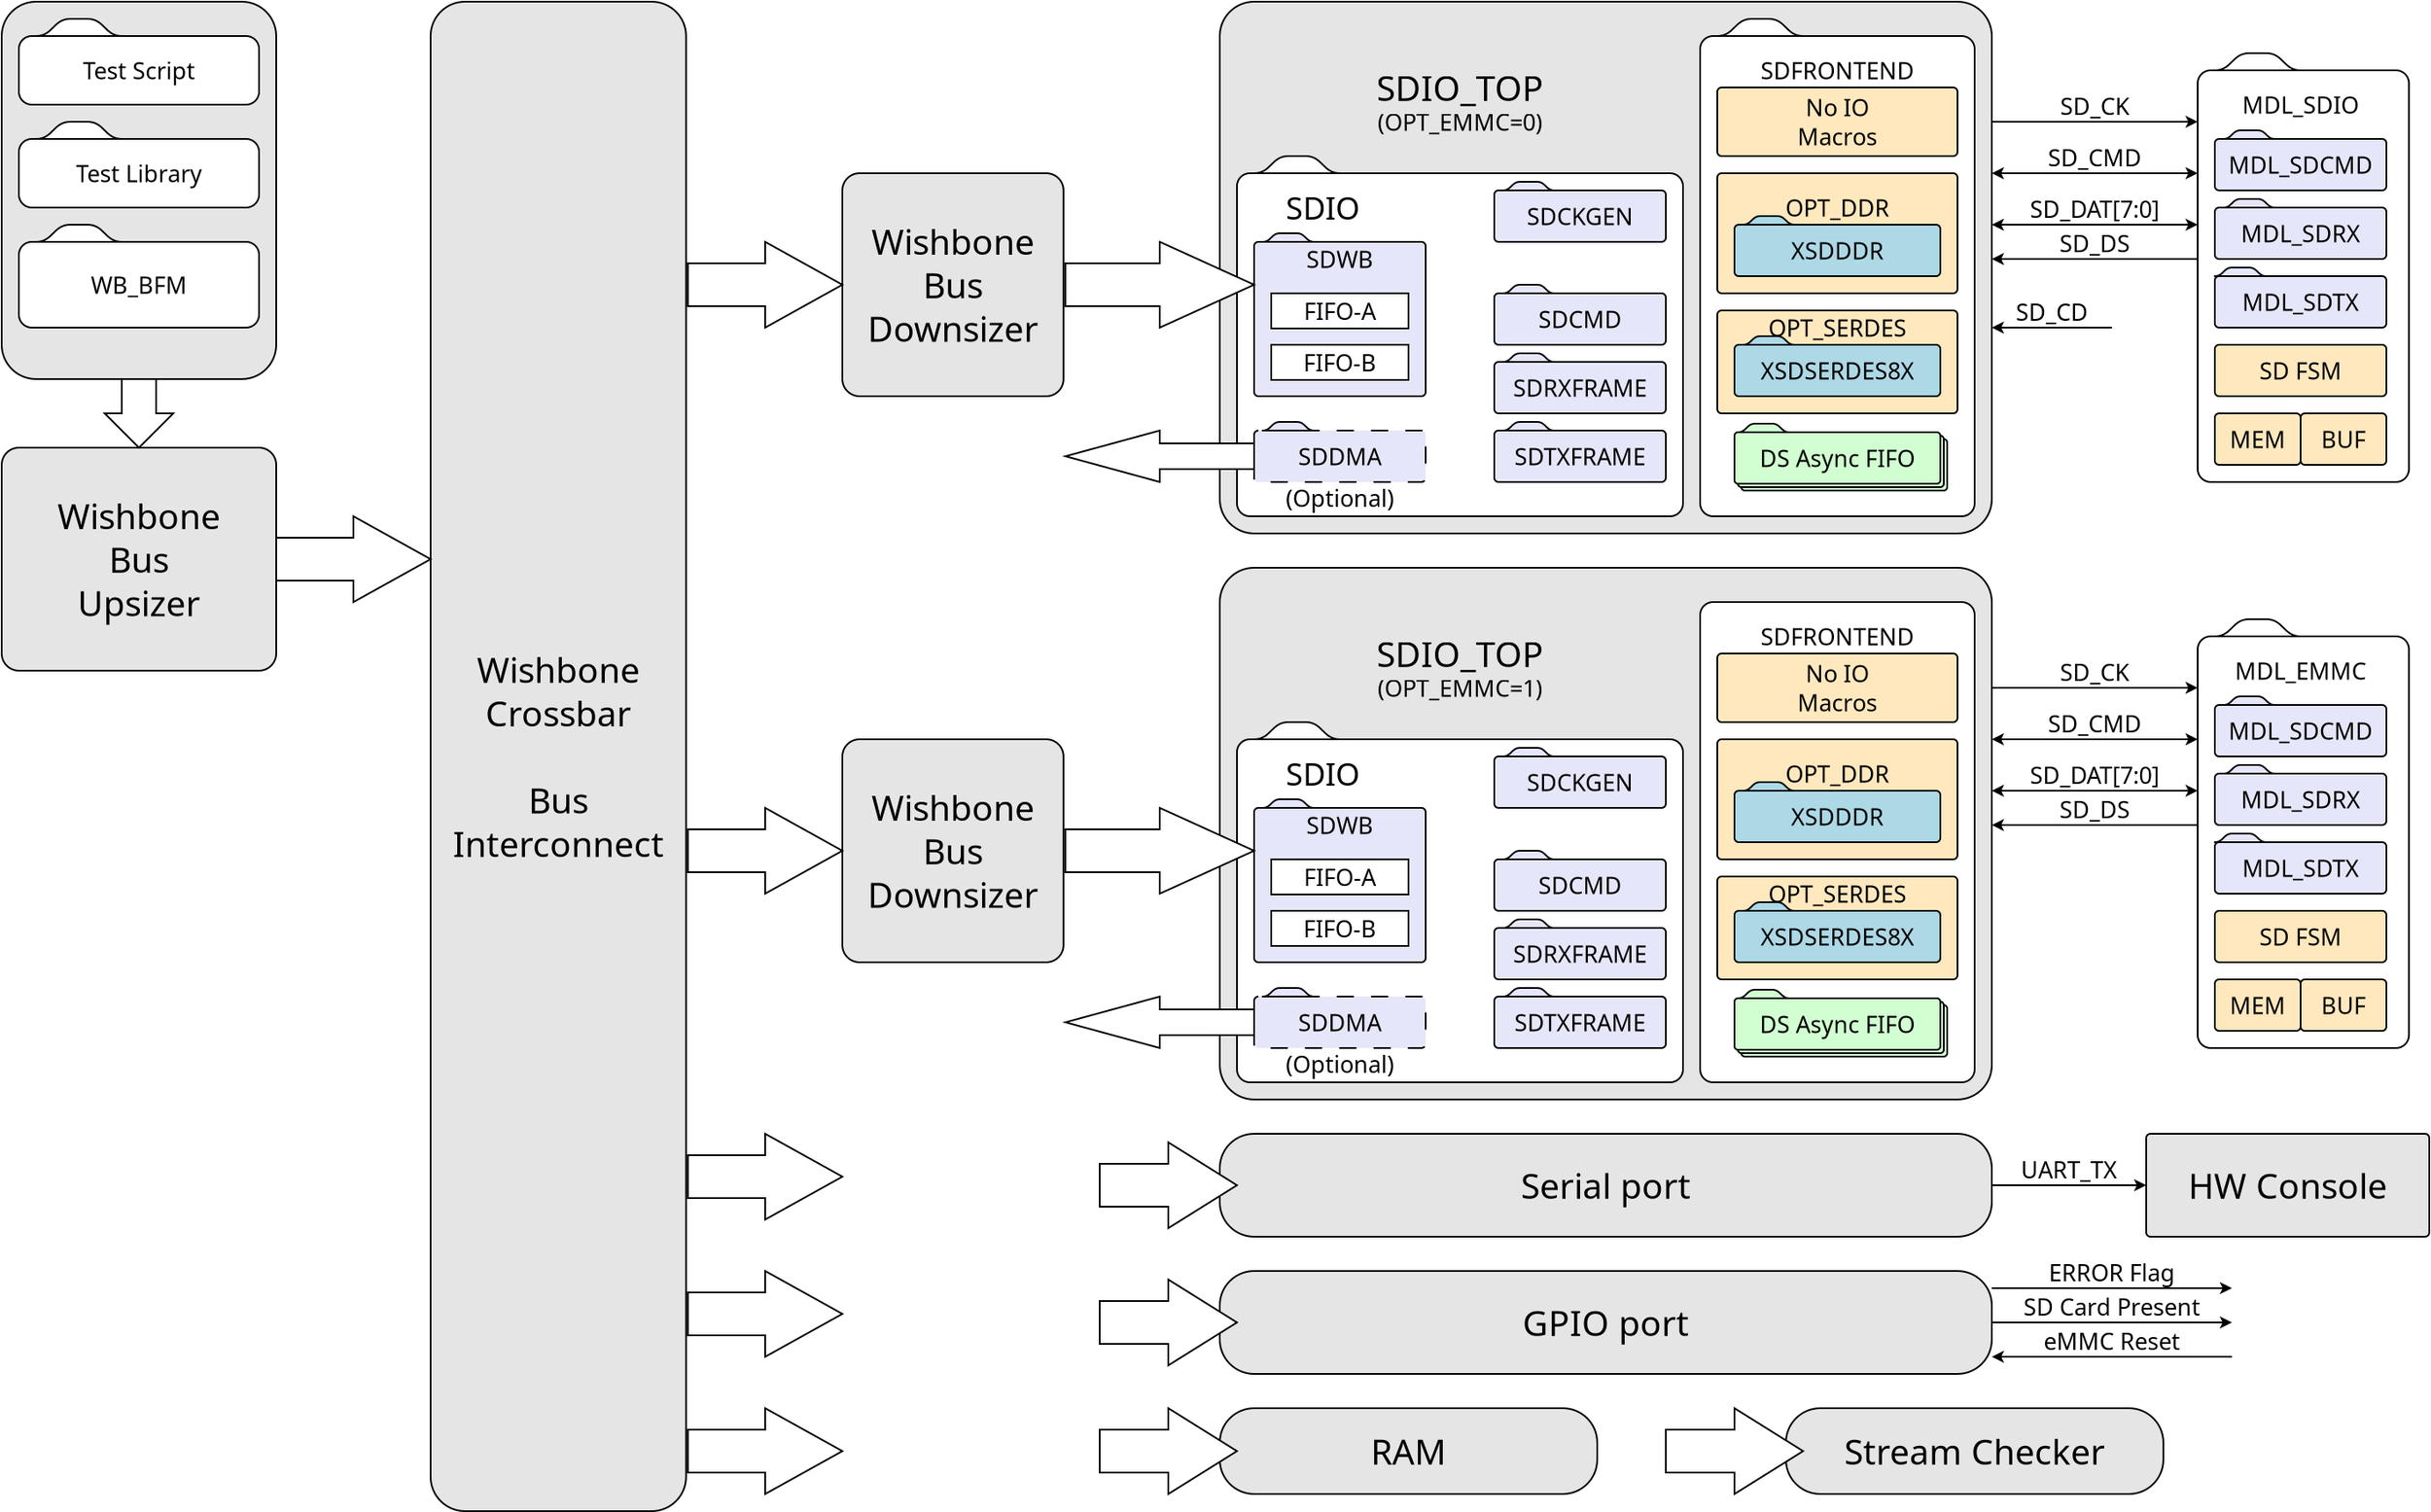 <?xml version="1.0" encoding="UTF-8"?>
<dia:diagram xmlns:dia="http://www.lysator.liu.se/~alla/dia/">
  <dia:layer name="Background" visible="true" connectable="true" active="true">
    <dia:object type="Standard - Line" version="0" id="O0">
      <dia:attribute name="obj_pos">
        <dia:point val="118,9"/>
      </dia:attribute>
      <dia:attribute name="obj_bb">
        <dia:rectangle val="117.95,8.638;130.05,9.362"/>
      </dia:attribute>
      <dia:attribute name="conn_endpoints">
        <dia:point val="118,9"/>
        <dia:point val="130,9"/>
      </dia:attribute>
      <dia:attribute name="numcp">
        <dia:int val="1"/>
      </dia:attribute>
      <dia:attribute name="end_arrow">
        <dia:enum val="22"/>
      </dia:attribute>
      <dia:attribute name="end_arrow_length">
        <dia:real val="0.5"/>
      </dia:attribute>
      <dia:attribute name="end_arrow_width">
        <dia:real val="0.5"/>
      </dia:attribute>
    </dia:object>
    <dia:object type="Standard - Text" version="1" id="O1">
      <dia:attribute name="obj_pos">
        <dia:point val="124,9"/>
      </dia:attribute>
      <dia:attribute name="obj_bb">
        <dia:rectangle val="121.779,7.423;126.221,9"/>
      </dia:attribute>
      <dia:attribute name="text">
        <dia:composite type="text">
          <dia:attribute name="string">
            <dia:string>#SD_CK#</dia:string>
          </dia:attribute>
          <dia:attribute name="font">
            <dia:font family="sans" style="0" name="Helvetica"/>
          </dia:attribute>
          <dia:attribute name="height">
            <dia:real val="1.693"/>
          </dia:attribute>
          <dia:attribute name="pos">
            <dia:point val="124,8.681"/>
          </dia:attribute>
          <dia:attribute name="color">
            <dia:color val="#000000ff"/>
          </dia:attribute>
          <dia:attribute name="alignment">
            <dia:enum val="1"/>
          </dia:attribute>
        </dia:composite>
      </dia:attribute>
      <dia:attribute name="valign">
        <dia:enum val="1"/>
      </dia:attribute>
      <dia:connections>
        <dia:connection handle="0" to="O0" connection="0"/>
      </dia:connections>
    </dia:object>
    <dia:object type="Standard - Line" version="0" id="O2">
      <dia:attribute name="obj_pos">
        <dia:point val="118,12"/>
      </dia:attribute>
      <dia:attribute name="obj_bb">
        <dia:rectangle val="117.95,11.638;130.05,12.362"/>
      </dia:attribute>
      <dia:attribute name="conn_endpoints">
        <dia:point val="118,12"/>
        <dia:point val="130,12"/>
      </dia:attribute>
      <dia:attribute name="numcp">
        <dia:int val="1"/>
      </dia:attribute>
      <dia:attribute name="start_arrow">
        <dia:enum val="22"/>
      </dia:attribute>
      <dia:attribute name="start_arrow_length">
        <dia:real val="0.5"/>
      </dia:attribute>
      <dia:attribute name="start_arrow_width">
        <dia:real val="0.5"/>
      </dia:attribute>
      <dia:attribute name="end_arrow">
        <dia:enum val="22"/>
      </dia:attribute>
      <dia:attribute name="end_arrow_length">
        <dia:real val="0.5"/>
      </dia:attribute>
      <dia:attribute name="end_arrow_width">
        <dia:real val="0.5"/>
      </dia:attribute>
    </dia:object>
    <dia:object type="Standard - Text" version="1" id="O3">
      <dia:attribute name="obj_pos">
        <dia:point val="124,12"/>
      </dia:attribute>
      <dia:attribute name="obj_bb">
        <dia:rectangle val="121.131,10.423;126.869,12"/>
      </dia:attribute>
      <dia:attribute name="text">
        <dia:composite type="text">
          <dia:attribute name="string">
            <dia:string>#SD_CMD#</dia:string>
          </dia:attribute>
          <dia:attribute name="font">
            <dia:font family="sans" style="0" name="Helvetica"/>
          </dia:attribute>
          <dia:attribute name="height">
            <dia:real val="1.693"/>
          </dia:attribute>
          <dia:attribute name="pos">
            <dia:point val="124,11.681"/>
          </dia:attribute>
          <dia:attribute name="color">
            <dia:color val="#000000ff"/>
          </dia:attribute>
          <dia:attribute name="alignment">
            <dia:enum val="1"/>
          </dia:attribute>
        </dia:composite>
      </dia:attribute>
      <dia:attribute name="valign">
        <dia:enum val="1"/>
      </dia:attribute>
      <dia:connections>
        <dia:connection handle="0" to="O2" connection="0"/>
      </dia:connections>
    </dia:object>
    <dia:object type="Standard - Line" version="0" id="O4">
      <dia:attribute name="obj_pos">
        <dia:point val="118,15"/>
      </dia:attribute>
      <dia:attribute name="obj_bb">
        <dia:rectangle val="117.95,14.638;130.05,15.362"/>
      </dia:attribute>
      <dia:attribute name="conn_endpoints">
        <dia:point val="118,15"/>
        <dia:point val="130,15"/>
      </dia:attribute>
      <dia:attribute name="numcp">
        <dia:int val="1"/>
      </dia:attribute>
      <dia:attribute name="start_arrow">
        <dia:enum val="22"/>
      </dia:attribute>
      <dia:attribute name="start_arrow_length">
        <dia:real val="0.5"/>
      </dia:attribute>
      <dia:attribute name="start_arrow_width">
        <dia:real val="0.5"/>
      </dia:attribute>
      <dia:attribute name="end_arrow">
        <dia:enum val="22"/>
      </dia:attribute>
      <dia:attribute name="end_arrow_length">
        <dia:real val="0.5"/>
      </dia:attribute>
      <dia:attribute name="end_arrow_width">
        <dia:real val="0.5"/>
      </dia:attribute>
    </dia:object>
    <dia:object type="Standard - Text" version="1" id="O5">
      <dia:attribute name="obj_pos">
        <dia:point val="124,15"/>
      </dia:attribute>
      <dia:attribute name="obj_bb">
        <dia:rectangle val="119.756,13.423;128.244,15"/>
      </dia:attribute>
      <dia:attribute name="text">
        <dia:composite type="text">
          <dia:attribute name="string">
            <dia:string>#SD_DAT[7:0]#</dia:string>
          </dia:attribute>
          <dia:attribute name="font">
            <dia:font family="sans" style="0" name="Helvetica"/>
          </dia:attribute>
          <dia:attribute name="height">
            <dia:real val="1.693"/>
          </dia:attribute>
          <dia:attribute name="pos">
            <dia:point val="124,14.681"/>
          </dia:attribute>
          <dia:attribute name="color">
            <dia:color val="#000000ff"/>
          </dia:attribute>
          <dia:attribute name="alignment">
            <dia:enum val="1"/>
          </dia:attribute>
        </dia:composite>
      </dia:attribute>
      <dia:attribute name="valign">
        <dia:enum val="1"/>
      </dia:attribute>
      <dia:connections>
        <dia:connection handle="0" to="O4" connection="0"/>
      </dia:connections>
    </dia:object>
    <dia:object type="Standard - Line" version="0" id="O6">
      <dia:attribute name="obj_pos">
        <dia:point val="118,17"/>
      </dia:attribute>
      <dia:attribute name="obj_bb">
        <dia:rectangle val="117.95,16.638;130.05,17.362"/>
      </dia:attribute>
      <dia:attribute name="conn_endpoints">
        <dia:point val="118,17"/>
        <dia:point val="130,17"/>
      </dia:attribute>
      <dia:attribute name="numcp">
        <dia:int val="1"/>
      </dia:attribute>
      <dia:attribute name="start_arrow">
        <dia:enum val="22"/>
      </dia:attribute>
      <dia:attribute name="start_arrow_length">
        <dia:real val="0.5"/>
      </dia:attribute>
      <dia:attribute name="start_arrow_width">
        <dia:real val="0.5"/>
      </dia:attribute>
    </dia:object>
    <dia:object type="Standard - Text" version="1" id="O7">
      <dia:attribute name="obj_pos">
        <dia:point val="124,17"/>
      </dia:attribute>
      <dia:attribute name="obj_bb">
        <dia:rectangle val="121.759,15.423;126.241,17"/>
      </dia:attribute>
      <dia:attribute name="text">
        <dia:composite type="text">
          <dia:attribute name="string">
            <dia:string>#SD_DS#</dia:string>
          </dia:attribute>
          <dia:attribute name="font">
            <dia:font family="sans" style="0" name="Helvetica"/>
          </dia:attribute>
          <dia:attribute name="height">
            <dia:real val="1.693"/>
          </dia:attribute>
          <dia:attribute name="pos">
            <dia:point val="124,16.68"/>
          </dia:attribute>
          <dia:attribute name="color">
            <dia:color val="#000000ff"/>
          </dia:attribute>
          <dia:attribute name="alignment">
            <dia:enum val="1"/>
          </dia:attribute>
        </dia:composite>
      </dia:attribute>
      <dia:attribute name="valign">
        <dia:enum val="1"/>
      </dia:attribute>
      <dia:connections>
        <dia:connection handle="0" to="O6" connection="0"/>
      </dia:connections>
    </dia:object>
    <dia:object type="Standard - Line" version="0" id="O8">
      <dia:attribute name="obj_pos">
        <dia:point val="118,21"/>
      </dia:attribute>
      <dia:attribute name="obj_bb">
        <dia:rectangle val="117.95,20.638;125.05,21.362"/>
      </dia:attribute>
      <dia:attribute name="conn_endpoints">
        <dia:point val="118,21"/>
        <dia:point val="125,21"/>
      </dia:attribute>
      <dia:attribute name="numcp">
        <dia:int val="1"/>
      </dia:attribute>
      <dia:attribute name="start_arrow">
        <dia:enum val="22"/>
      </dia:attribute>
      <dia:attribute name="start_arrow_length">
        <dia:real val="0.5"/>
      </dia:attribute>
      <dia:attribute name="start_arrow_width">
        <dia:real val="0.5"/>
      </dia:attribute>
    </dia:object>
    <dia:object type="Standard - Text" version="1" id="O9">
      <dia:attribute name="obj_pos">
        <dia:point val="121.5,21"/>
      </dia:attribute>
      <dia:attribute name="obj_bb">
        <dia:rectangle val="119.216,19.423;123.784,21"/>
      </dia:attribute>
      <dia:attribute name="text">
        <dia:composite type="text">
          <dia:attribute name="string">
            <dia:string>#SD_CD#</dia:string>
          </dia:attribute>
          <dia:attribute name="font">
            <dia:font family="sans" style="0" name="Helvetica"/>
          </dia:attribute>
          <dia:attribute name="height">
            <dia:real val="1.693"/>
          </dia:attribute>
          <dia:attribute name="pos">
            <dia:point val="121.5,20.68"/>
          </dia:attribute>
          <dia:attribute name="color">
            <dia:color val="#000000ff"/>
          </dia:attribute>
          <dia:attribute name="alignment">
            <dia:enum val="1"/>
          </dia:attribute>
        </dia:composite>
      </dia:attribute>
      <dia:attribute name="valign">
        <dia:enum val="1"/>
      </dia:attribute>
      <dia:connections>
        <dia:connection handle="0" to="O8" connection="0"/>
      </dia:connections>
    </dia:object>
    <dia:group>
      <dia:attribute name="meta">
        <dia:composite type="dict"/>
      </dia:attribute>
      <dia:attribute name="matrix"/>
      <dia:object type="Standard - Box" version="0" id="O10">
        <dia:attribute name="obj_pos">
          <dia:point val="130,6"/>
        </dia:attribute>
        <dia:attribute name="obj_bb">
          <dia:rectangle val="129.95,5.95;142.365,30.05"/>
        </dia:attribute>
        <dia:attribute name="elem_corner">
          <dia:point val="130,6"/>
        </dia:attribute>
        <dia:attribute name="elem_width">
          <dia:real val="12.315"/>
        </dia:attribute>
        <dia:attribute name="elem_height">
          <dia:real val="24"/>
        </dia:attribute>
        <dia:attribute name="show_background">
          <dia:boolean val="true"/>
        </dia:attribute>
        <dia:attribute name="corner_radius">
          <dia:real val="0.75"/>
        </dia:attribute>
        <dia:connections>
          <dia:connection handle="0" to="O11" connection="8"/>
        </dia:connections>
      </dia:object>
      <dia:object type="Standard - Box" version="0" id="O11">
        <dia:attribute name="obj_pos">
          <dia:point val="131,14"/>
        </dia:attribute>
        <dia:attribute name="obj_bb">
          <dia:rectangle val="130.95,13.95;141.05,17.05"/>
        </dia:attribute>
        <dia:attribute name="elem_corner">
          <dia:point val="131,14"/>
        </dia:attribute>
        <dia:attribute name="elem_width">
          <dia:real val="10"/>
        </dia:attribute>
        <dia:attribute name="elem_height">
          <dia:real val="3"/>
        </dia:attribute>
        <dia:attribute name="inner_color">
          <dia:color val="#e6e6faff"/>
        </dia:attribute>
        <dia:attribute name="show_background">
          <dia:boolean val="true"/>
        </dia:attribute>
        <dia:attribute name="corner_radius">
          <dia:real val="0.25"/>
        </dia:attribute>
      </dia:object>
      <dia:object type="Standard - Text" version="1" id="O12">
        <dia:attribute name="obj_pos">
          <dia:point val="136,15.5"/>
        </dia:attribute>
        <dia:attribute name="obj_bb">
          <dia:rectangle val="132.291,14.711;139.709,16.288"/>
        </dia:attribute>
        <dia:attribute name="text">
          <dia:composite type="text">
            <dia:attribute name="string">
              <dia:string>#MDL_SDRX#</dia:string>
            </dia:attribute>
            <dia:attribute name="font">
              <dia:font family="sans" style="0" name="Helvetica"/>
            </dia:attribute>
            <dia:attribute name="height">
              <dia:real val="1.693"/>
            </dia:attribute>
            <dia:attribute name="pos">
              <dia:point val="136,15.969"/>
            </dia:attribute>
            <dia:attribute name="color">
              <dia:color val="#000000ff"/>
            </dia:attribute>
            <dia:attribute name="alignment">
              <dia:enum val="1"/>
            </dia:attribute>
          </dia:composite>
        </dia:attribute>
        <dia:attribute name="valign">
          <dia:enum val="2"/>
        </dia:attribute>
        <dia:connections>
          <dia:connection handle="0" to="O13" connection="8"/>
        </dia:connections>
      </dia:object>
      <dia:object type="Standard - Box" version="0" id="O13">
        <dia:attribute name="obj_pos">
          <dia:point val="131,18"/>
        </dia:attribute>
        <dia:attribute name="obj_bb">
          <dia:rectangle val="130.95,17.95;141.05,21.05"/>
        </dia:attribute>
        <dia:attribute name="elem_corner">
          <dia:point val="131,18"/>
        </dia:attribute>
        <dia:attribute name="elem_width">
          <dia:real val="10"/>
        </dia:attribute>
        <dia:attribute name="elem_height">
          <dia:real val="3"/>
        </dia:attribute>
        <dia:attribute name="inner_color">
          <dia:color val="#e6e6faff"/>
        </dia:attribute>
        <dia:attribute name="show_background">
          <dia:boolean val="true"/>
        </dia:attribute>
        <dia:attribute name="corner_radius">
          <dia:real val="0.25"/>
        </dia:attribute>
      </dia:object>
      <dia:object type="Standard - Text" version="1" id="O14">
        <dia:attribute name="obj_pos">
          <dia:point val="136,19.5"/>
        </dia:attribute>
        <dia:attribute name="obj_bb">
          <dia:rectangle val="132.349,18.712;139.651,20.288"/>
        </dia:attribute>
        <dia:attribute name="text">
          <dia:composite type="text">
            <dia:attribute name="string">
              <dia:string>#MDL_SDTX#</dia:string>
            </dia:attribute>
            <dia:attribute name="font">
              <dia:font family="sans" style="0" name="Helvetica"/>
            </dia:attribute>
            <dia:attribute name="height">
              <dia:real val="1.693"/>
            </dia:attribute>
            <dia:attribute name="pos">
              <dia:point val="136,19.969"/>
            </dia:attribute>
            <dia:attribute name="color">
              <dia:color val="#000000ff"/>
            </dia:attribute>
            <dia:attribute name="alignment">
              <dia:enum val="1"/>
            </dia:attribute>
          </dia:composite>
        </dia:attribute>
        <dia:attribute name="valign">
          <dia:enum val="2"/>
        </dia:attribute>
        <dia:connections>
          <dia:connection handle="0" to="O15" connection="8"/>
        </dia:connections>
      </dia:object>
      <dia:object type="Standard - Box" version="0" id="O15">
        <dia:attribute name="obj_pos">
          <dia:point val="131,10"/>
        </dia:attribute>
        <dia:attribute name="obj_bb">
          <dia:rectangle val="130.95,9.95;141.05,13.05"/>
        </dia:attribute>
        <dia:attribute name="elem_corner">
          <dia:point val="131,10"/>
        </dia:attribute>
        <dia:attribute name="elem_width">
          <dia:real val="10"/>
        </dia:attribute>
        <dia:attribute name="elem_height">
          <dia:real val="3"/>
        </dia:attribute>
        <dia:attribute name="inner_color">
          <dia:color val="#e6e6faff"/>
        </dia:attribute>
        <dia:attribute name="show_background">
          <dia:boolean val="true"/>
        </dia:attribute>
        <dia:attribute name="corner_radius">
          <dia:real val="0.25"/>
        </dia:attribute>
      </dia:object>
      <dia:object type="Standard - Text" version="1" id="O16">
        <dia:attribute name="obj_pos">
          <dia:point val="136,11.5"/>
        </dia:attribute>
        <dia:attribute name="obj_bb">
          <dia:rectangle val="131.648,10.711;140.353,12.289"/>
        </dia:attribute>
        <dia:attribute name="text">
          <dia:composite type="text">
            <dia:attribute name="string">
              <dia:string>#MDL_SDCMD#</dia:string>
            </dia:attribute>
            <dia:attribute name="font">
              <dia:font family="sans" style="0" name="Helvetica"/>
            </dia:attribute>
            <dia:attribute name="height">
              <dia:real val="1.693"/>
            </dia:attribute>
            <dia:attribute name="pos">
              <dia:point val="136,11.969"/>
            </dia:attribute>
            <dia:attribute name="color">
              <dia:color val="#000000ff"/>
            </dia:attribute>
            <dia:attribute name="alignment">
              <dia:enum val="1"/>
            </dia:attribute>
          </dia:composite>
        </dia:attribute>
        <dia:attribute name="valign">
          <dia:enum val="2"/>
        </dia:attribute>
      </dia:object>
      <dia:object type="Standard - Beziergon" version="0" id="O17">
        <dia:attribute name="obj_pos">
          <dia:point val="131.5,10"/>
        </dia:attribute>
        <dia:attribute name="obj_bb">
          <dia:rectangle val="131.457,9.45;134.543,10.05"/>
        </dia:attribute>
        <dia:attribute name="bez_points">
          <dia:point val="131.5,10"/>
          <dia:point val="131,10"/>
          <dia:point val="135,10"/>
          <dia:point val="134.5,10"/>
          <dia:point val="134,10"/>
          <dia:point val="134,9.5"/>
          <dia:point val="133.5,9.5"/>
          <dia:point val="133,9.5"/>
          <dia:point val="133,9.5"/>
          <dia:point val="132.5,9.5"/>
          <dia:point val="132,9.5"/>
          <dia:point val="132,10"/>
        </dia:attribute>
        <dia:attribute name="corner_types">
          <dia:enum val="0"/>
          <dia:enum val="0"/>
          <dia:enum val="0"/>
          <dia:enum val="0"/>
          <dia:enum val="0"/>
        </dia:attribute>
        <dia:attribute name="inner_color">
          <dia:color val="#e6e6faff"/>
        </dia:attribute>
        <dia:attribute name="show_background">
          <dia:boolean val="true"/>
        </dia:attribute>
      </dia:object>
      <dia:object type="Standard - Beziergon" version="0" id="O18">
        <dia:attribute name="obj_pos">
          <dia:point val="131.5,14"/>
        </dia:attribute>
        <dia:attribute name="obj_bb">
          <dia:rectangle val="131.457,13.45;134.543,14.05"/>
        </dia:attribute>
        <dia:attribute name="bez_points">
          <dia:point val="131.5,14"/>
          <dia:point val="131,14"/>
          <dia:point val="135,14"/>
          <dia:point val="134.5,14"/>
          <dia:point val="134,14"/>
          <dia:point val="134,13.5"/>
          <dia:point val="133.5,13.5"/>
          <dia:point val="133,13.5"/>
          <dia:point val="133,13.5"/>
          <dia:point val="132.5,13.5"/>
          <dia:point val="132,13.5"/>
          <dia:point val="132,14"/>
        </dia:attribute>
        <dia:attribute name="corner_types">
          <dia:enum val="0"/>
          <dia:enum val="0"/>
          <dia:enum val="0"/>
          <dia:enum val="0"/>
          <dia:enum val="0"/>
        </dia:attribute>
        <dia:attribute name="inner_color">
          <dia:color val="#e6e6faff"/>
        </dia:attribute>
        <dia:attribute name="show_background">
          <dia:boolean val="true"/>
        </dia:attribute>
      </dia:object>
      <dia:object type="Standard - Beziergon" version="0" id="O19">
        <dia:attribute name="obj_pos">
          <dia:point val="131,18"/>
        </dia:attribute>
        <dia:attribute name="obj_bb">
          <dia:rectangle val="130.957,17.45;134.043,18.05"/>
        </dia:attribute>
        <dia:attribute name="bez_points">
          <dia:point val="131,18"/>
          <dia:point val="130.5,18"/>
          <dia:point val="134.5,18"/>
          <dia:point val="134,18"/>
          <dia:point val="133.5,18"/>
          <dia:point val="133.5,17.5"/>
          <dia:point val="133,17.5"/>
          <dia:point val="132.5,17.5"/>
          <dia:point val="132.5,17.5"/>
          <dia:point val="132,17.5"/>
          <dia:point val="131.5,17.5"/>
          <dia:point val="131.5,18"/>
        </dia:attribute>
        <dia:attribute name="corner_types">
          <dia:enum val="0"/>
          <dia:enum val="0"/>
          <dia:enum val="0"/>
          <dia:enum val="0"/>
          <dia:enum val="0"/>
        </dia:attribute>
        <dia:attribute name="inner_color">
          <dia:color val="#e6e6faff"/>
        </dia:attribute>
        <dia:attribute name="show_background">
          <dia:boolean val="true"/>
        </dia:attribute>
      </dia:object>
      <dia:object type="Standard - Text" version="1" id="O20">
        <dia:attribute name="obj_pos">
          <dia:point val="136,8"/>
        </dia:attribute>
        <dia:attribute name="obj_bb">
          <dia:rectangle val="132.493,7.212;139.507,8.788"/>
        </dia:attribute>
        <dia:attribute name="text">
          <dia:composite type="text">
            <dia:attribute name="string">
              <dia:string>#MDL_SDIO#</dia:string>
            </dia:attribute>
            <dia:attribute name="font">
              <dia:font family="sans" style="0" name="Helvetica"/>
            </dia:attribute>
            <dia:attribute name="height">
              <dia:real val="1.693"/>
            </dia:attribute>
            <dia:attribute name="pos">
              <dia:point val="136,8.469"/>
            </dia:attribute>
            <dia:attribute name="color">
              <dia:color val="#000000ff"/>
            </dia:attribute>
            <dia:attribute name="alignment">
              <dia:enum val="1"/>
            </dia:attribute>
          </dia:composite>
        </dia:attribute>
        <dia:attribute name="valign">
          <dia:enum val="2"/>
        </dia:attribute>
      </dia:object>
      <dia:object type="Standard - Beziergon" version="0" id="O21">
        <dia:attribute name="obj_pos">
          <dia:point val="131,6"/>
        </dia:attribute>
        <dia:attribute name="obj_bb">
          <dia:rectangle val="130.902,4.95;136.098,6.05"/>
        </dia:attribute>
        <dia:attribute name="bez_points">
          <dia:point val="131,6"/>
          <dia:point val="130,6"/>
          <dia:point val="137,6"/>
          <dia:point val="136,6"/>
          <dia:point val="135,6"/>
          <dia:point val="135,5"/>
          <dia:point val="134,5"/>
          <dia:point val="133,5"/>
          <dia:point val="134,5"/>
          <dia:point val="133,5"/>
          <dia:point val="132,5"/>
          <dia:point val="132,6"/>
        </dia:attribute>
        <dia:attribute name="corner_types">
          <dia:enum val="0"/>
          <dia:enum val="0"/>
          <dia:enum val="0"/>
          <dia:enum val="0"/>
          <dia:enum val="0"/>
        </dia:attribute>
        <dia:attribute name="show_background">
          <dia:boolean val="true"/>
        </dia:attribute>
        <dia:connections>
          <dia:connection handle="0" to="O22" connection="8"/>
        </dia:connections>
      </dia:object>
      <dia:object type="Standard - Box" version="0" id="O22">
        <dia:attribute name="obj_pos">
          <dia:point val="131,22"/>
        </dia:attribute>
        <dia:attribute name="obj_bb">
          <dia:rectangle val="130.95,21.95;141.05,25.05"/>
        </dia:attribute>
        <dia:attribute name="elem_corner">
          <dia:point val="131,22"/>
        </dia:attribute>
        <dia:attribute name="elem_width">
          <dia:real val="10"/>
        </dia:attribute>
        <dia:attribute name="elem_height">
          <dia:real val="3"/>
        </dia:attribute>
        <dia:attribute name="inner_color">
          <dia:color val="#ffe8bdff"/>
        </dia:attribute>
        <dia:attribute name="show_background">
          <dia:boolean val="true"/>
        </dia:attribute>
        <dia:attribute name="corner_radius">
          <dia:real val="0.25"/>
        </dia:attribute>
      </dia:object>
      <dia:object type="Standard - Text" version="1" id="O23">
        <dia:attribute name="obj_pos">
          <dia:point val="136,23.5"/>
        </dia:attribute>
        <dia:attribute name="obj_bb">
          <dia:rectangle val="133.441,22.712;138.559,24.288"/>
        </dia:attribute>
        <dia:attribute name="text">
          <dia:composite type="text">
            <dia:attribute name="string">
              <dia:string>#SD FSM#</dia:string>
            </dia:attribute>
            <dia:attribute name="font">
              <dia:font family="sans" style="0" name="Helvetica"/>
            </dia:attribute>
            <dia:attribute name="height">
              <dia:real val="1.693"/>
            </dia:attribute>
            <dia:attribute name="pos">
              <dia:point val="136,23.969"/>
            </dia:attribute>
            <dia:attribute name="color">
              <dia:color val="#000000ff"/>
            </dia:attribute>
            <dia:attribute name="alignment">
              <dia:enum val="1"/>
            </dia:attribute>
          </dia:composite>
        </dia:attribute>
        <dia:attribute name="valign">
          <dia:enum val="2"/>
        </dia:attribute>
        <dia:connections>
          <dia:connection handle="0" to="O24" connection="8"/>
        </dia:connections>
      </dia:object>
      <dia:object type="Standard - Box" version="0" id="O24">
        <dia:attribute name="obj_pos">
          <dia:point val="131,26"/>
        </dia:attribute>
        <dia:attribute name="obj_bb">
          <dia:rectangle val="130.95,25.95;136.05,29.05"/>
        </dia:attribute>
        <dia:attribute name="elem_corner">
          <dia:point val="131,26"/>
        </dia:attribute>
        <dia:attribute name="elem_width">
          <dia:real val="5"/>
        </dia:attribute>
        <dia:attribute name="elem_height">
          <dia:real val="3"/>
        </dia:attribute>
        <dia:attribute name="inner_color">
          <dia:color val="#ffe8bdff"/>
        </dia:attribute>
        <dia:attribute name="show_background">
          <dia:boolean val="true"/>
        </dia:attribute>
        <dia:attribute name="corner_radius">
          <dia:real val="0.25"/>
        </dia:attribute>
      </dia:object>
      <dia:object type="Standard - Text" version="1" id="O25">
        <dia:attribute name="obj_pos">
          <dia:point val="133.5,27.5"/>
        </dia:attribute>
        <dia:attribute name="obj_bb">
          <dia:rectangle val="131.903,26.712;135.097,28.288"/>
        </dia:attribute>
        <dia:attribute name="text">
          <dia:composite type="text">
            <dia:attribute name="string">
              <dia:string>#MEM#</dia:string>
            </dia:attribute>
            <dia:attribute name="font">
              <dia:font family="sans" style="0" name="Helvetica"/>
            </dia:attribute>
            <dia:attribute name="height">
              <dia:real val="1.693"/>
            </dia:attribute>
            <dia:attribute name="pos">
              <dia:point val="133.5,27.969"/>
            </dia:attribute>
            <dia:attribute name="color">
              <dia:color val="#000000ff"/>
            </dia:attribute>
            <dia:attribute name="alignment">
              <dia:enum val="1"/>
            </dia:attribute>
          </dia:composite>
        </dia:attribute>
        <dia:attribute name="valign">
          <dia:enum val="2"/>
        </dia:attribute>
        <dia:connections>
          <dia:connection handle="0" to="O26" connection="8"/>
        </dia:connections>
      </dia:object>
      <dia:object type="Standard - Box" version="0" id="O26">
        <dia:attribute name="obj_pos">
          <dia:point val="136,26"/>
        </dia:attribute>
        <dia:attribute name="obj_bb">
          <dia:rectangle val="135.95,25.95;141.05,29.05"/>
        </dia:attribute>
        <dia:attribute name="elem_corner">
          <dia:point val="136,26"/>
        </dia:attribute>
        <dia:attribute name="elem_width">
          <dia:real val="5"/>
        </dia:attribute>
        <dia:attribute name="elem_height">
          <dia:real val="3"/>
        </dia:attribute>
        <dia:attribute name="inner_color">
          <dia:color val="#ffe8bdff"/>
        </dia:attribute>
        <dia:attribute name="show_background">
          <dia:boolean val="true"/>
        </dia:attribute>
        <dia:attribute name="corner_radius">
          <dia:real val="0.25"/>
        </dia:attribute>
      </dia:object>
      <dia:object type="Standard - Text" version="1" id="O27">
        <dia:attribute name="obj_pos">
          <dia:point val="138.5,27.5"/>
        </dia:attribute>
        <dia:attribute name="obj_bb">
          <dia:rectangle val="137.149,26.712;139.851,28.288"/>
        </dia:attribute>
        <dia:attribute name="text">
          <dia:composite type="text">
            <dia:attribute name="string">
              <dia:string>#BUF#</dia:string>
            </dia:attribute>
            <dia:attribute name="font">
              <dia:font family="sans" style="0" name="Helvetica"/>
            </dia:attribute>
            <dia:attribute name="height">
              <dia:real val="1.693"/>
            </dia:attribute>
            <dia:attribute name="pos">
              <dia:point val="138.5,27.969"/>
            </dia:attribute>
            <dia:attribute name="color">
              <dia:color val="#000000ff"/>
            </dia:attribute>
            <dia:attribute name="alignment">
              <dia:enum val="1"/>
            </dia:attribute>
          </dia:composite>
        </dia:attribute>
        <dia:attribute name="valign">
          <dia:enum val="2"/>
        </dia:attribute>
      </dia:object>
    </dia:group>
    <dia:object type="Standard - Box" version="0" id="O28">
      <dia:attribute name="obj_pos">
        <dia:point val="130,39"/>
      </dia:attribute>
      <dia:attribute name="obj_bb">
        <dia:rectangle val="129.95,38.95;142.365,63.05"/>
      </dia:attribute>
      <dia:attribute name="elem_corner">
        <dia:point val="130,39"/>
      </dia:attribute>
      <dia:attribute name="elem_width">
        <dia:real val="12.315"/>
      </dia:attribute>
      <dia:attribute name="elem_height">
        <dia:real val="24"/>
      </dia:attribute>
      <dia:attribute name="show_background">
        <dia:boolean val="true"/>
      </dia:attribute>
      <dia:attribute name="corner_radius">
        <dia:real val="0.75"/>
      </dia:attribute>
    </dia:object>
    <dia:object type="Standard - Box" version="0" id="O29">
      <dia:attribute name="obj_pos">
        <dia:point val="131,47"/>
      </dia:attribute>
      <dia:attribute name="obj_bb">
        <dia:rectangle val="130.95,46.95;141.05,50.05"/>
      </dia:attribute>
      <dia:attribute name="elem_corner">
        <dia:point val="131,47"/>
      </dia:attribute>
      <dia:attribute name="elem_width">
        <dia:real val="10"/>
      </dia:attribute>
      <dia:attribute name="elem_height">
        <dia:real val="3"/>
      </dia:attribute>
      <dia:attribute name="inner_color">
        <dia:color val="#e6e6faff"/>
      </dia:attribute>
      <dia:attribute name="show_background">
        <dia:boolean val="true"/>
      </dia:attribute>
      <dia:attribute name="corner_radius">
        <dia:real val="0.25"/>
      </dia:attribute>
    </dia:object>
    <dia:object type="Standard - Text" version="1" id="O30">
      <dia:attribute name="obj_pos">
        <dia:point val="136,48.5"/>
      </dia:attribute>
      <dia:attribute name="obj_bb">
        <dia:rectangle val="132.291,47.712;139.709,49.288"/>
      </dia:attribute>
      <dia:attribute name="text">
        <dia:composite type="text">
          <dia:attribute name="string">
            <dia:string>#MDL_SDRX#</dia:string>
          </dia:attribute>
          <dia:attribute name="font">
            <dia:font family="sans" style="0" name="Helvetica"/>
          </dia:attribute>
          <dia:attribute name="height">
            <dia:real val="1.693"/>
          </dia:attribute>
          <dia:attribute name="pos">
            <dia:point val="136,48.969"/>
          </dia:attribute>
          <dia:attribute name="color">
            <dia:color val="#000000ff"/>
          </dia:attribute>
          <dia:attribute name="alignment">
            <dia:enum val="1"/>
          </dia:attribute>
        </dia:composite>
      </dia:attribute>
      <dia:attribute name="valign">
        <dia:enum val="2"/>
      </dia:attribute>
      <dia:connections>
        <dia:connection handle="0" to="O29" connection="8"/>
      </dia:connections>
    </dia:object>
    <dia:object type="Standard - Box" version="0" id="O31">
      <dia:attribute name="obj_pos">
        <dia:point val="131,51"/>
      </dia:attribute>
      <dia:attribute name="obj_bb">
        <dia:rectangle val="130.95,50.95;141.05,54.05"/>
      </dia:attribute>
      <dia:attribute name="elem_corner">
        <dia:point val="131,51"/>
      </dia:attribute>
      <dia:attribute name="elem_width">
        <dia:real val="10"/>
      </dia:attribute>
      <dia:attribute name="elem_height">
        <dia:real val="3"/>
      </dia:attribute>
      <dia:attribute name="inner_color">
        <dia:color val="#e6e6faff"/>
      </dia:attribute>
      <dia:attribute name="show_background">
        <dia:boolean val="true"/>
      </dia:attribute>
      <dia:attribute name="corner_radius">
        <dia:real val="0.25"/>
      </dia:attribute>
    </dia:object>
    <dia:object type="Standard - Text" version="1" id="O32">
      <dia:attribute name="obj_pos">
        <dia:point val="136,52.5"/>
      </dia:attribute>
      <dia:attribute name="obj_bb">
        <dia:rectangle val="132.349,51.712;139.651,53.288"/>
      </dia:attribute>
      <dia:attribute name="text">
        <dia:composite type="text">
          <dia:attribute name="string">
            <dia:string>#MDL_SDTX#</dia:string>
          </dia:attribute>
          <dia:attribute name="font">
            <dia:font family="sans" style="0" name="Helvetica"/>
          </dia:attribute>
          <dia:attribute name="height">
            <dia:real val="1.693"/>
          </dia:attribute>
          <dia:attribute name="pos">
            <dia:point val="136,52.969"/>
          </dia:attribute>
          <dia:attribute name="color">
            <dia:color val="#000000ff"/>
          </dia:attribute>
          <dia:attribute name="alignment">
            <dia:enum val="1"/>
          </dia:attribute>
        </dia:composite>
      </dia:attribute>
      <dia:attribute name="valign">
        <dia:enum val="2"/>
      </dia:attribute>
      <dia:connections>
        <dia:connection handle="0" to="O31" connection="8"/>
      </dia:connections>
    </dia:object>
    <dia:object type="Standard - Box" version="0" id="O33">
      <dia:attribute name="obj_pos">
        <dia:point val="131,43"/>
      </dia:attribute>
      <dia:attribute name="obj_bb">
        <dia:rectangle val="130.95,42.95;141.05,46.05"/>
      </dia:attribute>
      <dia:attribute name="elem_corner">
        <dia:point val="131,43"/>
      </dia:attribute>
      <dia:attribute name="elem_width">
        <dia:real val="10"/>
      </dia:attribute>
      <dia:attribute name="elem_height">
        <dia:real val="3"/>
      </dia:attribute>
      <dia:attribute name="inner_color">
        <dia:color val="#e6e6faff"/>
      </dia:attribute>
      <dia:attribute name="show_background">
        <dia:boolean val="true"/>
      </dia:attribute>
      <dia:attribute name="corner_radius">
        <dia:real val="0.25"/>
      </dia:attribute>
    </dia:object>
    <dia:object type="Standard - Text" version="1" id="O34">
      <dia:attribute name="obj_pos">
        <dia:point val="136,44.5"/>
      </dia:attribute>
      <dia:attribute name="obj_bb">
        <dia:rectangle val="131.648,43.712;140.353,45.288"/>
      </dia:attribute>
      <dia:attribute name="text">
        <dia:composite type="text">
          <dia:attribute name="string">
            <dia:string>#MDL_SDCMD#</dia:string>
          </dia:attribute>
          <dia:attribute name="font">
            <dia:font family="sans" style="0" name="Helvetica"/>
          </dia:attribute>
          <dia:attribute name="height">
            <dia:real val="1.693"/>
          </dia:attribute>
          <dia:attribute name="pos">
            <dia:point val="136,44.969"/>
          </dia:attribute>
          <dia:attribute name="color">
            <dia:color val="#000000ff"/>
          </dia:attribute>
          <dia:attribute name="alignment">
            <dia:enum val="1"/>
          </dia:attribute>
        </dia:composite>
      </dia:attribute>
      <dia:attribute name="valign">
        <dia:enum val="2"/>
      </dia:attribute>
      <dia:connections>
        <dia:connection handle="0" to="O33" connection="8"/>
      </dia:connections>
    </dia:object>
    <dia:object type="Standard - Beziergon" version="0" id="O35">
      <dia:attribute name="obj_pos">
        <dia:point val="131.5,43"/>
      </dia:attribute>
      <dia:attribute name="obj_bb">
        <dia:rectangle val="131.457,42.45;134.543,43.05"/>
      </dia:attribute>
      <dia:attribute name="bez_points">
        <dia:point val="131.5,43"/>
        <dia:point val="131,43"/>
        <dia:point val="135,43"/>
        <dia:point val="134.5,43"/>
        <dia:point val="134,43"/>
        <dia:point val="134,42.5"/>
        <dia:point val="133.5,42.5"/>
        <dia:point val="133,42.5"/>
        <dia:point val="133,42.5"/>
        <dia:point val="132.5,42.5"/>
        <dia:point val="132,42.5"/>
        <dia:point val="132,43"/>
      </dia:attribute>
      <dia:attribute name="corner_types">
        <dia:enum val="0"/>
        <dia:enum val="0"/>
        <dia:enum val="0"/>
        <dia:enum val="0"/>
        <dia:enum val="0"/>
      </dia:attribute>
      <dia:attribute name="inner_color">
        <dia:color val="#e6e6faff"/>
      </dia:attribute>
      <dia:attribute name="show_background">
        <dia:boolean val="true"/>
      </dia:attribute>
    </dia:object>
    <dia:object type="Standard - Beziergon" version="0" id="O36">
      <dia:attribute name="obj_pos">
        <dia:point val="131.5,47"/>
      </dia:attribute>
      <dia:attribute name="obj_bb">
        <dia:rectangle val="131.457,46.45;134.543,47.05"/>
      </dia:attribute>
      <dia:attribute name="bez_points">
        <dia:point val="131.5,47"/>
        <dia:point val="131,47"/>
        <dia:point val="135,47"/>
        <dia:point val="134.5,47"/>
        <dia:point val="134,47"/>
        <dia:point val="134,46.5"/>
        <dia:point val="133.5,46.5"/>
        <dia:point val="133,46.5"/>
        <dia:point val="133,46.5"/>
        <dia:point val="132.5,46.5"/>
        <dia:point val="132,46.5"/>
        <dia:point val="132,47"/>
      </dia:attribute>
      <dia:attribute name="corner_types">
        <dia:enum val="0"/>
        <dia:enum val="0"/>
        <dia:enum val="0"/>
        <dia:enum val="0"/>
        <dia:enum val="0"/>
      </dia:attribute>
      <dia:attribute name="inner_color">
        <dia:color val="#e6e6faff"/>
      </dia:attribute>
      <dia:attribute name="show_background">
        <dia:boolean val="true"/>
      </dia:attribute>
    </dia:object>
    <dia:object type="Standard - Beziergon" version="0" id="O37">
      <dia:attribute name="obj_pos">
        <dia:point val="131,51"/>
      </dia:attribute>
      <dia:attribute name="obj_bb">
        <dia:rectangle val="130.957,50.45;134.043,51.05"/>
      </dia:attribute>
      <dia:attribute name="bez_points">
        <dia:point val="131,51"/>
        <dia:point val="130.5,51"/>
        <dia:point val="134.5,51"/>
        <dia:point val="134,51"/>
        <dia:point val="133.5,51"/>
        <dia:point val="133.5,50.5"/>
        <dia:point val="133,50.5"/>
        <dia:point val="132.5,50.5"/>
        <dia:point val="132.5,50.5"/>
        <dia:point val="132,50.5"/>
        <dia:point val="131.5,50.5"/>
        <dia:point val="131.5,51"/>
      </dia:attribute>
      <dia:attribute name="corner_types">
        <dia:enum val="0"/>
        <dia:enum val="0"/>
        <dia:enum val="0"/>
        <dia:enum val="0"/>
        <dia:enum val="0"/>
      </dia:attribute>
      <dia:attribute name="inner_color">
        <dia:color val="#e6e6faff"/>
      </dia:attribute>
      <dia:attribute name="show_background">
        <dia:boolean val="true"/>
      </dia:attribute>
    </dia:object>
    <dia:object type="Standard - Text" version="1" id="O38">
      <dia:attribute name="obj_pos">
        <dia:point val="136,41"/>
      </dia:attribute>
      <dia:attribute name="obj_bb">
        <dia:rectangle val="132.107,40.212;139.892,41.788"/>
      </dia:attribute>
      <dia:attribute name="text">
        <dia:composite type="text">
          <dia:attribute name="string">
            <dia:string>#MDL_EMMC#</dia:string>
          </dia:attribute>
          <dia:attribute name="font">
            <dia:font family="sans" style="0" name="Helvetica"/>
          </dia:attribute>
          <dia:attribute name="height">
            <dia:real val="1.693"/>
          </dia:attribute>
          <dia:attribute name="pos">
            <dia:point val="136,41.469"/>
          </dia:attribute>
          <dia:attribute name="color">
            <dia:color val="#000000ff"/>
          </dia:attribute>
          <dia:attribute name="alignment">
            <dia:enum val="1"/>
          </dia:attribute>
        </dia:composite>
      </dia:attribute>
      <dia:attribute name="valign">
        <dia:enum val="2"/>
      </dia:attribute>
    </dia:object>
    <dia:object type="Standard - Beziergon" version="0" id="O39">
      <dia:attribute name="obj_pos">
        <dia:point val="131,39"/>
      </dia:attribute>
      <dia:attribute name="obj_bb">
        <dia:rectangle val="130.902,37.95;136.098,39.05"/>
      </dia:attribute>
      <dia:attribute name="bez_points">
        <dia:point val="131,39"/>
        <dia:point val="130,39"/>
        <dia:point val="137,39"/>
        <dia:point val="136,39"/>
        <dia:point val="135,39"/>
        <dia:point val="135,38"/>
        <dia:point val="134,38"/>
        <dia:point val="133,38"/>
        <dia:point val="134,38"/>
        <dia:point val="133,38"/>
        <dia:point val="132,38"/>
        <dia:point val="132,39"/>
      </dia:attribute>
      <dia:attribute name="corner_types">
        <dia:enum val="0"/>
        <dia:enum val="0"/>
        <dia:enum val="0"/>
        <dia:enum val="0"/>
        <dia:enum val="0"/>
      </dia:attribute>
      <dia:attribute name="show_background">
        <dia:boolean val="true"/>
      </dia:attribute>
    </dia:object>
    <dia:object type="Standard - Box" version="0" id="O40">
      <dia:attribute name="obj_pos">
        <dia:point val="131,55"/>
      </dia:attribute>
      <dia:attribute name="obj_bb">
        <dia:rectangle val="130.95,54.95;141.05,58.05"/>
      </dia:attribute>
      <dia:attribute name="elem_corner">
        <dia:point val="131,55"/>
      </dia:attribute>
      <dia:attribute name="elem_width">
        <dia:real val="10"/>
      </dia:attribute>
      <dia:attribute name="elem_height">
        <dia:real val="3"/>
      </dia:attribute>
      <dia:attribute name="inner_color">
        <dia:color val="#ffe8bdff"/>
      </dia:attribute>
      <dia:attribute name="show_background">
        <dia:boolean val="true"/>
      </dia:attribute>
      <dia:attribute name="corner_radius">
        <dia:real val="0.25"/>
      </dia:attribute>
    </dia:object>
    <dia:object type="Standard - Text" version="1" id="O41">
      <dia:attribute name="obj_pos">
        <dia:point val="136,56.5"/>
      </dia:attribute>
      <dia:attribute name="obj_bb">
        <dia:rectangle val="133.441,55.712;138.559,57.288"/>
      </dia:attribute>
      <dia:attribute name="text">
        <dia:composite type="text">
          <dia:attribute name="string">
            <dia:string>#SD FSM#</dia:string>
          </dia:attribute>
          <dia:attribute name="font">
            <dia:font family="sans" style="0" name="Helvetica"/>
          </dia:attribute>
          <dia:attribute name="height">
            <dia:real val="1.693"/>
          </dia:attribute>
          <dia:attribute name="pos">
            <dia:point val="136,56.969"/>
          </dia:attribute>
          <dia:attribute name="color">
            <dia:color val="#000000ff"/>
          </dia:attribute>
          <dia:attribute name="alignment">
            <dia:enum val="1"/>
          </dia:attribute>
        </dia:composite>
      </dia:attribute>
      <dia:attribute name="valign">
        <dia:enum val="2"/>
      </dia:attribute>
      <dia:connections>
        <dia:connection handle="0" to="O40" connection="8"/>
      </dia:connections>
    </dia:object>
    <dia:object type="Standard - Box" version="0" id="O42">
      <dia:attribute name="obj_pos">
        <dia:point val="131,59"/>
      </dia:attribute>
      <dia:attribute name="obj_bb">
        <dia:rectangle val="130.95,58.95;136.05,62.05"/>
      </dia:attribute>
      <dia:attribute name="elem_corner">
        <dia:point val="131,59"/>
      </dia:attribute>
      <dia:attribute name="elem_width">
        <dia:real val="5"/>
      </dia:attribute>
      <dia:attribute name="elem_height">
        <dia:real val="3"/>
      </dia:attribute>
      <dia:attribute name="inner_color">
        <dia:color val="#ffe8bdff"/>
      </dia:attribute>
      <dia:attribute name="show_background">
        <dia:boolean val="true"/>
      </dia:attribute>
      <dia:attribute name="corner_radius">
        <dia:real val="0.25"/>
      </dia:attribute>
    </dia:object>
    <dia:object type="Standard - Text" version="1" id="O43">
      <dia:attribute name="obj_pos">
        <dia:point val="133.5,60.5"/>
      </dia:attribute>
      <dia:attribute name="obj_bb">
        <dia:rectangle val="131.903,59.712;135.097,61.288"/>
      </dia:attribute>
      <dia:attribute name="text">
        <dia:composite type="text">
          <dia:attribute name="string">
            <dia:string>#MEM#</dia:string>
          </dia:attribute>
          <dia:attribute name="font">
            <dia:font family="sans" style="0" name="Helvetica"/>
          </dia:attribute>
          <dia:attribute name="height">
            <dia:real val="1.693"/>
          </dia:attribute>
          <dia:attribute name="pos">
            <dia:point val="133.5,60.969"/>
          </dia:attribute>
          <dia:attribute name="color">
            <dia:color val="#000000ff"/>
          </dia:attribute>
          <dia:attribute name="alignment">
            <dia:enum val="1"/>
          </dia:attribute>
        </dia:composite>
      </dia:attribute>
      <dia:attribute name="valign">
        <dia:enum val="2"/>
      </dia:attribute>
      <dia:connections>
        <dia:connection handle="0" to="O42" connection="8"/>
      </dia:connections>
    </dia:object>
    <dia:object type="Standard - Box" version="0" id="O44">
      <dia:attribute name="obj_pos">
        <dia:point val="136,59"/>
      </dia:attribute>
      <dia:attribute name="obj_bb">
        <dia:rectangle val="135.95,58.95;141.05,62.05"/>
      </dia:attribute>
      <dia:attribute name="elem_corner">
        <dia:point val="136,59"/>
      </dia:attribute>
      <dia:attribute name="elem_width">
        <dia:real val="5"/>
      </dia:attribute>
      <dia:attribute name="elem_height">
        <dia:real val="3"/>
      </dia:attribute>
      <dia:attribute name="inner_color">
        <dia:color val="#ffe8bdff"/>
      </dia:attribute>
      <dia:attribute name="show_background">
        <dia:boolean val="true"/>
      </dia:attribute>
      <dia:attribute name="corner_radius">
        <dia:real val="0.25"/>
      </dia:attribute>
    </dia:object>
    <dia:object type="Standard - Text" version="1" id="O45">
      <dia:attribute name="obj_pos">
        <dia:point val="138.5,60.5"/>
      </dia:attribute>
      <dia:attribute name="obj_bb">
        <dia:rectangle val="137.149,59.712;139.851,61.288"/>
      </dia:attribute>
      <dia:attribute name="text">
        <dia:composite type="text">
          <dia:attribute name="string">
            <dia:string>#BUF#</dia:string>
          </dia:attribute>
          <dia:attribute name="font">
            <dia:font family="sans" style="0" name="Helvetica"/>
          </dia:attribute>
          <dia:attribute name="height">
            <dia:real val="1.693"/>
          </dia:attribute>
          <dia:attribute name="pos">
            <dia:point val="138.5,60.969"/>
          </dia:attribute>
          <dia:attribute name="color">
            <dia:color val="#000000ff"/>
          </dia:attribute>
          <dia:attribute name="alignment">
            <dia:enum val="1"/>
          </dia:attribute>
        </dia:composite>
      </dia:attribute>
      <dia:attribute name="valign">
        <dia:enum val="2"/>
      </dia:attribute>
      <dia:connections>
        <dia:connection handle="0" to="O44" connection="8"/>
      </dia:connections>
    </dia:object>
    <dia:object type="Standard - Line" version="0" id="O46">
      <dia:attribute name="obj_pos">
        <dia:point val="118,42"/>
      </dia:attribute>
      <dia:attribute name="obj_bb">
        <dia:rectangle val="117.95,41.638;130.05,42.362"/>
      </dia:attribute>
      <dia:attribute name="conn_endpoints">
        <dia:point val="118,42"/>
        <dia:point val="130,42"/>
      </dia:attribute>
      <dia:attribute name="numcp">
        <dia:int val="1"/>
      </dia:attribute>
      <dia:attribute name="end_arrow">
        <dia:enum val="22"/>
      </dia:attribute>
      <dia:attribute name="end_arrow_length">
        <dia:real val="0.5"/>
      </dia:attribute>
      <dia:attribute name="end_arrow_width">
        <dia:real val="0.5"/>
      </dia:attribute>
    </dia:object>
    <dia:object type="Standard - Text" version="1" id="O47">
      <dia:attribute name="obj_pos">
        <dia:point val="124,42"/>
      </dia:attribute>
      <dia:attribute name="obj_bb">
        <dia:rectangle val="121.779,40.423;126.221,42"/>
      </dia:attribute>
      <dia:attribute name="text">
        <dia:composite type="text">
          <dia:attribute name="string">
            <dia:string>#SD_CK#</dia:string>
          </dia:attribute>
          <dia:attribute name="font">
            <dia:font family="sans" style="0" name="Helvetica"/>
          </dia:attribute>
          <dia:attribute name="height">
            <dia:real val="1.693"/>
          </dia:attribute>
          <dia:attribute name="pos">
            <dia:point val="124,41.681"/>
          </dia:attribute>
          <dia:attribute name="color">
            <dia:color val="#000000ff"/>
          </dia:attribute>
          <dia:attribute name="alignment">
            <dia:enum val="1"/>
          </dia:attribute>
        </dia:composite>
      </dia:attribute>
      <dia:attribute name="valign">
        <dia:enum val="1"/>
      </dia:attribute>
      <dia:connections>
        <dia:connection handle="0" to="O46" connection="0"/>
      </dia:connections>
    </dia:object>
    <dia:object type="Standard - Line" version="0" id="O48">
      <dia:attribute name="obj_pos">
        <dia:point val="118,45"/>
      </dia:attribute>
      <dia:attribute name="obj_bb">
        <dia:rectangle val="117.95,44.638;130.05,45.362"/>
      </dia:attribute>
      <dia:attribute name="conn_endpoints">
        <dia:point val="118,45"/>
        <dia:point val="130,45"/>
      </dia:attribute>
      <dia:attribute name="numcp">
        <dia:int val="1"/>
      </dia:attribute>
      <dia:attribute name="start_arrow">
        <dia:enum val="22"/>
      </dia:attribute>
      <dia:attribute name="start_arrow_length">
        <dia:real val="0.5"/>
      </dia:attribute>
      <dia:attribute name="start_arrow_width">
        <dia:real val="0.5"/>
      </dia:attribute>
      <dia:attribute name="end_arrow">
        <dia:enum val="22"/>
      </dia:attribute>
      <dia:attribute name="end_arrow_length">
        <dia:real val="0.5"/>
      </dia:attribute>
      <dia:attribute name="end_arrow_width">
        <dia:real val="0.5"/>
      </dia:attribute>
    </dia:object>
    <dia:object type="Standard - Text" version="1" id="O49">
      <dia:attribute name="obj_pos">
        <dia:point val="124,45"/>
      </dia:attribute>
      <dia:attribute name="obj_bb">
        <dia:rectangle val="121.131,43.423;126.869,45"/>
      </dia:attribute>
      <dia:attribute name="text">
        <dia:composite type="text">
          <dia:attribute name="string">
            <dia:string>#SD_CMD#</dia:string>
          </dia:attribute>
          <dia:attribute name="font">
            <dia:font family="sans" style="0" name="Helvetica"/>
          </dia:attribute>
          <dia:attribute name="height">
            <dia:real val="1.693"/>
          </dia:attribute>
          <dia:attribute name="pos">
            <dia:point val="124,44.681"/>
          </dia:attribute>
          <dia:attribute name="color">
            <dia:color val="#000000ff"/>
          </dia:attribute>
          <dia:attribute name="alignment">
            <dia:enum val="1"/>
          </dia:attribute>
        </dia:composite>
      </dia:attribute>
      <dia:attribute name="valign">
        <dia:enum val="1"/>
      </dia:attribute>
      <dia:connections>
        <dia:connection handle="0" to="O48" connection="0"/>
      </dia:connections>
    </dia:object>
    <dia:object type="Standard - Line" version="0" id="O50">
      <dia:attribute name="obj_pos">
        <dia:point val="118,48"/>
      </dia:attribute>
      <dia:attribute name="obj_bb">
        <dia:rectangle val="117.95,47.638;130.05,48.362"/>
      </dia:attribute>
      <dia:attribute name="conn_endpoints">
        <dia:point val="118,48"/>
        <dia:point val="130,48"/>
      </dia:attribute>
      <dia:attribute name="numcp">
        <dia:int val="1"/>
      </dia:attribute>
      <dia:attribute name="start_arrow">
        <dia:enum val="22"/>
      </dia:attribute>
      <dia:attribute name="start_arrow_length">
        <dia:real val="0.5"/>
      </dia:attribute>
      <dia:attribute name="start_arrow_width">
        <dia:real val="0.5"/>
      </dia:attribute>
      <dia:attribute name="end_arrow">
        <dia:enum val="22"/>
      </dia:attribute>
      <dia:attribute name="end_arrow_length">
        <dia:real val="0.5"/>
      </dia:attribute>
      <dia:attribute name="end_arrow_width">
        <dia:real val="0.5"/>
      </dia:attribute>
    </dia:object>
    <dia:object type="Standard - Text" version="1" id="O51">
      <dia:attribute name="obj_pos">
        <dia:point val="124,48"/>
      </dia:attribute>
      <dia:attribute name="obj_bb">
        <dia:rectangle val="119.756,46.423;128.244,48"/>
      </dia:attribute>
      <dia:attribute name="text">
        <dia:composite type="text">
          <dia:attribute name="string">
            <dia:string>#SD_DAT[7:0]#</dia:string>
          </dia:attribute>
          <dia:attribute name="font">
            <dia:font family="sans" style="0" name="Helvetica"/>
          </dia:attribute>
          <dia:attribute name="height">
            <dia:real val="1.693"/>
          </dia:attribute>
          <dia:attribute name="pos">
            <dia:point val="124,47.681"/>
          </dia:attribute>
          <dia:attribute name="color">
            <dia:color val="#000000ff"/>
          </dia:attribute>
          <dia:attribute name="alignment">
            <dia:enum val="1"/>
          </dia:attribute>
        </dia:composite>
      </dia:attribute>
      <dia:attribute name="valign">
        <dia:enum val="1"/>
      </dia:attribute>
      <dia:connections>
        <dia:connection handle="0" to="O50" connection="0"/>
      </dia:connections>
    </dia:object>
    <dia:object type="Standard - Line" version="0" id="O52">
      <dia:attribute name="obj_pos">
        <dia:point val="118,50"/>
      </dia:attribute>
      <dia:attribute name="obj_bb">
        <dia:rectangle val="117.95,49.638;130.05,50.362"/>
      </dia:attribute>
      <dia:attribute name="conn_endpoints">
        <dia:point val="118,50"/>
        <dia:point val="130,50"/>
      </dia:attribute>
      <dia:attribute name="numcp">
        <dia:int val="1"/>
      </dia:attribute>
      <dia:attribute name="start_arrow">
        <dia:enum val="22"/>
      </dia:attribute>
      <dia:attribute name="start_arrow_length">
        <dia:real val="0.5"/>
      </dia:attribute>
      <dia:attribute name="start_arrow_width">
        <dia:real val="0.5"/>
      </dia:attribute>
    </dia:object>
    <dia:object type="Standard - Text" version="1" id="O53">
      <dia:attribute name="obj_pos">
        <dia:point val="124,50"/>
      </dia:attribute>
      <dia:attribute name="obj_bb">
        <dia:rectangle val="121.759,48.423;126.241,50"/>
      </dia:attribute>
      <dia:attribute name="text">
        <dia:composite type="text">
          <dia:attribute name="string">
            <dia:string>#SD_DS#</dia:string>
          </dia:attribute>
          <dia:attribute name="font">
            <dia:font family="sans" style="0" name="Helvetica"/>
          </dia:attribute>
          <dia:attribute name="height">
            <dia:real val="1.693"/>
          </dia:attribute>
          <dia:attribute name="pos">
            <dia:point val="124,49.681"/>
          </dia:attribute>
          <dia:attribute name="color">
            <dia:color val="#000000ff"/>
          </dia:attribute>
          <dia:attribute name="alignment">
            <dia:enum val="1"/>
          </dia:attribute>
        </dia:composite>
      </dia:attribute>
      <dia:attribute name="valign">
        <dia:enum val="1"/>
      </dia:attribute>
      <dia:connections>
        <dia:connection handle="0" to="O52" connection="0"/>
      </dia:connections>
    </dia:object>
    <dia:object type="Standard - Box" version="0" id="O54">
      <dia:attribute name="obj_pos">
        <dia:point val="2,2"/>
      </dia:attribute>
      <dia:attribute name="obj_bb">
        <dia:rectangle val="1.95,1.95;18.05,24.05"/>
      </dia:attribute>
      <dia:attribute name="elem_corner">
        <dia:point val="2,2"/>
      </dia:attribute>
      <dia:attribute name="elem_width">
        <dia:real val="16"/>
      </dia:attribute>
      <dia:attribute name="elem_height">
        <dia:real val="22"/>
      </dia:attribute>
      <dia:attribute name="inner_color">
        <dia:color val="#e5e5e5ff"/>
      </dia:attribute>
      <dia:attribute name="show_background">
        <dia:boolean val="true"/>
      </dia:attribute>
      <dia:attribute name="corner_radius">
        <dia:real val="2"/>
      </dia:attribute>
    </dia:object>
    <dia:object type="Standard - Box" version="0" id="O55">
      <dia:attribute name="obj_pos">
        <dia:point val="3,16"/>
      </dia:attribute>
      <dia:attribute name="obj_bb">
        <dia:rectangle val="2.95,15.95;17.05,21.05"/>
      </dia:attribute>
      <dia:attribute name="elem_corner">
        <dia:point val="3,16"/>
      </dia:attribute>
      <dia:attribute name="elem_width">
        <dia:real val="14"/>
      </dia:attribute>
      <dia:attribute name="elem_height">
        <dia:real val="5"/>
      </dia:attribute>
      <dia:attribute name="show_background">
        <dia:boolean val="true"/>
      </dia:attribute>
      <dia:attribute name="corner_radius">
        <dia:real val="0.75"/>
      </dia:attribute>
    </dia:object>
    <dia:object type="Standard - Beziergon" version="0" id="O56">
      <dia:attribute name="obj_pos">
        <dia:point val="4,16"/>
      </dia:attribute>
      <dia:attribute name="obj_bb">
        <dia:rectangle val="3.902,14.95;9.098,16.05"/>
      </dia:attribute>
      <dia:attribute name="bez_points">
        <dia:point val="4,16"/>
        <dia:point val="3,16"/>
        <dia:point val="10,16"/>
        <dia:point val="9,16"/>
        <dia:point val="8,16"/>
        <dia:point val="8,15"/>
        <dia:point val="7,15"/>
        <dia:point val="6,15"/>
        <dia:point val="7,15"/>
        <dia:point val="6,15"/>
        <dia:point val="5,15"/>
        <dia:point val="5,16"/>
      </dia:attribute>
      <dia:attribute name="corner_types">
        <dia:enum val="0"/>
        <dia:enum val="0"/>
        <dia:enum val="0"/>
        <dia:enum val="0"/>
        <dia:enum val="0"/>
      </dia:attribute>
      <dia:attribute name="show_background">
        <dia:boolean val="true"/>
      </dia:attribute>
    </dia:object>
    <dia:object type="Standard - Text" version="1" id="O57">
      <dia:attribute name="obj_pos">
        <dia:point val="10,18.5"/>
      </dia:attribute>
      <dia:attribute name="obj_bb">
        <dia:rectangle val="7.086,17.712;12.914,19.288"/>
      </dia:attribute>
      <dia:attribute name="text">
        <dia:composite type="text">
          <dia:attribute name="string">
            <dia:string>#WB_BFM#</dia:string>
          </dia:attribute>
          <dia:attribute name="font">
            <dia:font family="sans" style="0" name="Helvetica"/>
          </dia:attribute>
          <dia:attribute name="height">
            <dia:real val="1.693"/>
          </dia:attribute>
          <dia:attribute name="pos">
            <dia:point val="10,18.969"/>
          </dia:attribute>
          <dia:attribute name="color">
            <dia:color val="#000000ff"/>
          </dia:attribute>
          <dia:attribute name="alignment">
            <dia:enum val="1"/>
          </dia:attribute>
        </dia:composite>
      </dia:attribute>
      <dia:attribute name="valign">
        <dia:enum val="2"/>
      </dia:attribute>
      <dia:connections>
        <dia:connection handle="0" to="O55" connection="8"/>
      </dia:connections>
    </dia:object>
    <dia:object type="Standard - Box" version="0" id="O58">
      <dia:attribute name="obj_pos">
        <dia:point val="3,4"/>
      </dia:attribute>
      <dia:attribute name="obj_bb">
        <dia:rectangle val="2.95,3.95;17.05,8.05"/>
      </dia:attribute>
      <dia:attribute name="elem_corner">
        <dia:point val="3,4"/>
      </dia:attribute>
      <dia:attribute name="elem_width">
        <dia:real val="14"/>
      </dia:attribute>
      <dia:attribute name="elem_height">
        <dia:real val="4"/>
      </dia:attribute>
      <dia:attribute name="show_background">
        <dia:boolean val="true"/>
      </dia:attribute>
      <dia:attribute name="corner_radius">
        <dia:real val="0.75"/>
      </dia:attribute>
    </dia:object>
    <dia:object type="Standard - Beziergon" version="0" id="O59">
      <dia:attribute name="obj_pos">
        <dia:point val="4,4"/>
      </dia:attribute>
      <dia:attribute name="obj_bb">
        <dia:rectangle val="3.902,2.95;9.098,4.05"/>
      </dia:attribute>
      <dia:attribute name="bez_points">
        <dia:point val="4,4"/>
        <dia:point val="3,4"/>
        <dia:point val="10,4"/>
        <dia:point val="9,4"/>
        <dia:point val="8,4"/>
        <dia:point val="8,3"/>
        <dia:point val="7,3"/>
        <dia:point val="6,3"/>
        <dia:point val="7,3"/>
        <dia:point val="6,3"/>
        <dia:point val="5,3"/>
        <dia:point val="5,4"/>
      </dia:attribute>
      <dia:attribute name="corner_types">
        <dia:enum val="0"/>
        <dia:enum val="0"/>
        <dia:enum val="0"/>
        <dia:enum val="0"/>
        <dia:enum val="0"/>
      </dia:attribute>
      <dia:attribute name="show_background">
        <dia:boolean val="true"/>
      </dia:attribute>
    </dia:object>
    <dia:object type="Standard - Text" version="1" id="O60">
      <dia:attribute name="obj_pos">
        <dia:point val="10,6"/>
      </dia:attribute>
      <dia:attribute name="obj_bb">
        <dia:rectangle val="6.487,5.212;13.512,6.788"/>
      </dia:attribute>
      <dia:attribute name="text">
        <dia:composite type="text">
          <dia:attribute name="string">
            <dia:string>#Test Script#</dia:string>
          </dia:attribute>
          <dia:attribute name="font">
            <dia:font family="sans" style="0" name="Helvetica"/>
          </dia:attribute>
          <dia:attribute name="height">
            <dia:real val="1.693"/>
          </dia:attribute>
          <dia:attribute name="pos">
            <dia:point val="10,6.469"/>
          </dia:attribute>
          <dia:attribute name="color">
            <dia:color val="#000000ff"/>
          </dia:attribute>
          <dia:attribute name="alignment">
            <dia:enum val="1"/>
          </dia:attribute>
        </dia:composite>
      </dia:attribute>
      <dia:attribute name="valign">
        <dia:enum val="2"/>
      </dia:attribute>
      <dia:connections>
        <dia:connection handle="0" to="O58" connection="8"/>
      </dia:connections>
    </dia:object>
    <dia:object type="Standard - Box" version="0" id="O61">
      <dia:attribute name="obj_pos">
        <dia:point val="3,10"/>
      </dia:attribute>
      <dia:attribute name="obj_bb">
        <dia:rectangle val="2.95,9.95;17.05,14.05"/>
      </dia:attribute>
      <dia:attribute name="elem_corner">
        <dia:point val="3,10"/>
      </dia:attribute>
      <dia:attribute name="elem_width">
        <dia:real val="14"/>
      </dia:attribute>
      <dia:attribute name="elem_height">
        <dia:real val="4"/>
      </dia:attribute>
      <dia:attribute name="show_background">
        <dia:boolean val="true"/>
      </dia:attribute>
      <dia:attribute name="corner_radius">
        <dia:real val="0.75"/>
      </dia:attribute>
    </dia:object>
    <dia:object type="Standard - Beziergon" version="0" id="O62">
      <dia:attribute name="obj_pos">
        <dia:point val="4,10"/>
      </dia:attribute>
      <dia:attribute name="obj_bb">
        <dia:rectangle val="3.902,8.95;9.098,10.05"/>
      </dia:attribute>
      <dia:attribute name="bez_points">
        <dia:point val="4,10"/>
        <dia:point val="3,10"/>
        <dia:point val="10,10"/>
        <dia:point val="9,10"/>
        <dia:point val="8,10"/>
        <dia:point val="8,9"/>
        <dia:point val="7,9"/>
        <dia:point val="6,9"/>
        <dia:point val="7,9"/>
        <dia:point val="6,9"/>
        <dia:point val="5,9"/>
        <dia:point val="5,10"/>
      </dia:attribute>
      <dia:attribute name="corner_types">
        <dia:enum val="0"/>
        <dia:enum val="0"/>
        <dia:enum val="0"/>
        <dia:enum val="0"/>
        <dia:enum val="0"/>
      </dia:attribute>
      <dia:attribute name="show_background">
        <dia:boolean val="true"/>
      </dia:attribute>
    </dia:object>
    <dia:object type="Standard - Text" version="1" id="O63">
      <dia:attribute name="obj_pos">
        <dia:point val="10,12"/>
      </dia:attribute>
      <dia:attribute name="obj_bb">
        <dia:rectangle val="6.082,11.211;13.918,12.789"/>
      </dia:attribute>
      <dia:attribute name="text">
        <dia:composite type="text">
          <dia:attribute name="string">
            <dia:string>#Test Library#</dia:string>
          </dia:attribute>
          <dia:attribute name="font">
            <dia:font family="sans" style="0" name="Helvetica"/>
          </dia:attribute>
          <dia:attribute name="height">
            <dia:real val="1.693"/>
          </dia:attribute>
          <dia:attribute name="pos">
            <dia:point val="10,12.469"/>
          </dia:attribute>
          <dia:attribute name="color">
            <dia:color val="#000000ff"/>
          </dia:attribute>
          <dia:attribute name="alignment">
            <dia:enum val="1"/>
          </dia:attribute>
        </dia:composite>
      </dia:attribute>
      <dia:attribute name="valign">
        <dia:enum val="2"/>
      </dia:attribute>
      <dia:connections>
        <dia:connection handle="0" to="O61" connection="8"/>
      </dia:connections>
    </dia:object>
    <dia:object type="Standard - Box" version="0" id="O64">
      <dia:attribute name="obj_pos">
        <dia:point val="27,2"/>
      </dia:attribute>
      <dia:attribute name="obj_bb">
        <dia:rectangle val="26.95,1.95;41.94,90.05"/>
      </dia:attribute>
      <dia:attribute name="elem_corner">
        <dia:point val="27,2"/>
      </dia:attribute>
      <dia:attribute name="elem_width">
        <dia:real val="14.89"/>
      </dia:attribute>
      <dia:attribute name="elem_height">
        <dia:real val="88"/>
      </dia:attribute>
      <dia:attribute name="inner_color">
        <dia:color val="#e5e5e5ff"/>
      </dia:attribute>
      <dia:attribute name="show_background">
        <dia:boolean val="true"/>
      </dia:attribute>
      <dia:attribute name="corner_radius">
        <dia:real val="2"/>
      </dia:attribute>
    </dia:object>
    <dia:object type="Standard - Text" version="1" id="O65">
      <dia:attribute name="obj_pos">
        <dia:point val="34.445,46"/>
      </dia:attribute>
      <dia:attribute name="obj_bb">
        <dia:rectangle val="28.032,39.737;40.858,52.263"/>
      </dia:attribute>
      <dia:attribute name="text">
        <dia:composite type="text">
          <dia:attribute name="string">
            <dia:string>#Wishbone
Crossbar

Bus
Interconnect#</dia:string>
          </dia:attribute>
          <dia:attribute name="font">
            <dia:font family="sans" style="0" name="Helvetica"/>
          </dia:attribute>
          <dia:attribute name="height">
            <dia:real val="2.54"/>
          </dia:attribute>
          <dia:attribute name="pos">
            <dia:point val="34.445,41.623"/>
          </dia:attribute>
          <dia:attribute name="color">
            <dia:color val="#000000ff"/>
          </dia:attribute>
          <dia:attribute name="alignment">
            <dia:enum val="1"/>
          </dia:attribute>
        </dia:composite>
      </dia:attribute>
      <dia:attribute name="valign">
        <dia:enum val="2"/>
      </dia:attribute>
      <dia:connections>
        <dia:connection handle="0" to="O64" connection="8"/>
      </dia:connections>
    </dia:object>
    <dia:object type="Standard - Box" version="0" id="O66">
      <dia:attribute name="obj_pos">
        <dia:point val="51,12"/>
      </dia:attribute>
      <dia:attribute name="obj_bb">
        <dia:rectangle val="50.95,11.95;63.94,25.05"/>
      </dia:attribute>
      <dia:attribute name="elem_corner">
        <dia:point val="51,12"/>
      </dia:attribute>
      <dia:attribute name="elem_width">
        <dia:real val="12.89"/>
      </dia:attribute>
      <dia:attribute name="elem_height">
        <dia:real val="13"/>
      </dia:attribute>
      <dia:attribute name="inner_color">
        <dia:color val="#e5e5e5ff"/>
      </dia:attribute>
      <dia:attribute name="show_background">
        <dia:boolean val="true"/>
      </dia:attribute>
      <dia:attribute name="corner_radius">
        <dia:real val="1"/>
      </dia:attribute>
    </dia:object>
    <dia:object type="Standard - Text" version="1" id="O67">
      <dia:attribute name="obj_pos">
        <dia:point val="57.445,18.5"/>
      </dia:attribute>
      <dia:attribute name="obj_bb">
        <dia:rectangle val="52.178,14.777;62.712,22.223"/>
      </dia:attribute>
      <dia:attribute name="text">
        <dia:composite type="text">
          <dia:attribute name="string">
            <dia:string>#Wishbone
Bus
Downsizer#</dia:string>
          </dia:attribute>
          <dia:attribute name="font">
            <dia:font family="sans" style="0" name="Helvetica"/>
          </dia:attribute>
          <dia:attribute name="height">
            <dia:real val="2.54"/>
          </dia:attribute>
          <dia:attribute name="pos">
            <dia:point val="57.445,16.663"/>
          </dia:attribute>
          <dia:attribute name="color">
            <dia:color val="#000000ff"/>
          </dia:attribute>
          <dia:attribute name="alignment">
            <dia:enum val="1"/>
          </dia:attribute>
        </dia:composite>
      </dia:attribute>
      <dia:attribute name="valign">
        <dia:enum val="2"/>
      </dia:attribute>
      <dia:connections>
        <dia:connection handle="0" to="O66" connection="8"/>
      </dia:connections>
    </dia:object>
    <dia:object type="Standard - Box" version="0" id="O68">
      <dia:attribute name="obj_pos">
        <dia:point val="73,2"/>
      </dia:attribute>
      <dia:attribute name="obj_bb">
        <dia:rectangle val="72.95,1.95;118.05,33.05"/>
      </dia:attribute>
      <dia:attribute name="elem_corner">
        <dia:point val="73,2"/>
      </dia:attribute>
      <dia:attribute name="elem_width">
        <dia:real val="45"/>
      </dia:attribute>
      <dia:attribute name="elem_height">
        <dia:real val="31"/>
      </dia:attribute>
      <dia:attribute name="inner_color">
        <dia:color val="#e5e5e5ff"/>
      </dia:attribute>
      <dia:attribute name="show_background">
        <dia:boolean val="true"/>
      </dia:attribute>
      <dia:attribute name="corner_radius">
        <dia:real val="2"/>
      </dia:attribute>
    </dia:object>
    <dia:object type="Standard - Box" version="0" id="O69">
      <dia:attribute name="obj_pos">
        <dia:point val="74,12"/>
      </dia:attribute>
      <dia:attribute name="obj_bb">
        <dia:rectangle val="73.95,11.95;100.05,32.05"/>
      </dia:attribute>
      <dia:attribute name="elem_corner">
        <dia:point val="74,12"/>
      </dia:attribute>
      <dia:attribute name="elem_width">
        <dia:real val="26"/>
      </dia:attribute>
      <dia:attribute name="elem_height">
        <dia:real val="20"/>
      </dia:attribute>
      <dia:attribute name="show_background">
        <dia:boolean val="true"/>
      </dia:attribute>
      <dia:attribute name="corner_radius">
        <dia:real val="0.75"/>
      </dia:attribute>
    </dia:object>
    <dia:object type="Standard - Box" version="0" id="O70">
      <dia:attribute name="obj_pos">
        <dia:point val="101,4"/>
      </dia:attribute>
      <dia:attribute name="obj_bb">
        <dia:rectangle val="100.95,3.95;117.05,32.05"/>
      </dia:attribute>
      <dia:attribute name="elem_corner">
        <dia:point val="101,4"/>
      </dia:attribute>
      <dia:attribute name="elem_width">
        <dia:real val="16"/>
      </dia:attribute>
      <dia:attribute name="elem_height">
        <dia:real val="28"/>
      </dia:attribute>
      <dia:attribute name="show_background">
        <dia:boolean val="true"/>
      </dia:attribute>
      <dia:attribute name="corner_radius">
        <dia:real val="0.75"/>
      </dia:attribute>
    </dia:object>
    <dia:object type="Standard - Box" version="0" id="O71">
      <dia:attribute name="obj_pos">
        <dia:point val="102,20"/>
      </dia:attribute>
      <dia:attribute name="obj_bb">
        <dia:rectangle val="101.95,19.95;116.05,26.05"/>
      </dia:attribute>
      <dia:attribute name="elem_corner">
        <dia:point val="102,20"/>
      </dia:attribute>
      <dia:attribute name="elem_width">
        <dia:real val="14"/>
      </dia:attribute>
      <dia:attribute name="elem_height">
        <dia:real val="6"/>
      </dia:attribute>
      <dia:attribute name="inner_color">
        <dia:color val="#ffe8bdff"/>
      </dia:attribute>
      <dia:attribute name="show_background">
        <dia:boolean val="true"/>
      </dia:attribute>
      <dia:attribute name="corner_radius">
        <dia:real val="0.25"/>
      </dia:attribute>
    </dia:object>
    <dia:object type="Standard - Box" version="0" id="O72">
      <dia:attribute name="obj_pos">
        <dia:point val="75,16"/>
      </dia:attribute>
      <dia:attribute name="obj_bb">
        <dia:rectangle val="74.95,15.95;85.05,25.05"/>
      </dia:attribute>
      <dia:attribute name="elem_corner">
        <dia:point val="75,16"/>
      </dia:attribute>
      <dia:attribute name="elem_width">
        <dia:real val="10"/>
      </dia:attribute>
      <dia:attribute name="elem_height">
        <dia:real val="9"/>
      </dia:attribute>
      <dia:attribute name="inner_color">
        <dia:color val="#e6e6faff"/>
      </dia:attribute>
      <dia:attribute name="show_background">
        <dia:boolean val="true"/>
      </dia:attribute>
      <dia:attribute name="corner_radius">
        <dia:real val="0.25"/>
      </dia:attribute>
    </dia:object>
    <dia:object type="Standard - Text" version="1" id="O73">
      <dia:attribute name="obj_pos">
        <dia:point val="80,17"/>
      </dia:attribute>
      <dia:attribute name="obj_bb">
        <dia:rectangle val="77.914,16.212;82.086,17.788"/>
      </dia:attribute>
      <dia:attribute name="text">
        <dia:composite type="text">
          <dia:attribute name="string">
            <dia:string>#SDWB#</dia:string>
          </dia:attribute>
          <dia:attribute name="font">
            <dia:font family="sans" style="0" name="Helvetica"/>
          </dia:attribute>
          <dia:attribute name="height">
            <dia:real val="1.693"/>
          </dia:attribute>
          <dia:attribute name="pos">
            <dia:point val="80,17.469"/>
          </dia:attribute>
          <dia:attribute name="color">
            <dia:color val="#000000ff"/>
          </dia:attribute>
          <dia:attribute name="alignment">
            <dia:enum val="1"/>
          </dia:attribute>
        </dia:composite>
      </dia:attribute>
      <dia:attribute name="valign">
        <dia:enum val="2"/>
      </dia:attribute>
    </dia:object>
    <dia:object type="Standard - Box" version="0" id="O74">
      <dia:attribute name="obj_pos">
        <dia:point val="89,13"/>
      </dia:attribute>
      <dia:attribute name="obj_bb">
        <dia:rectangle val="88.95,12.95;99.05,16.05"/>
      </dia:attribute>
      <dia:attribute name="elem_corner">
        <dia:point val="89,13"/>
      </dia:attribute>
      <dia:attribute name="elem_width">
        <dia:real val="10"/>
      </dia:attribute>
      <dia:attribute name="elem_height">
        <dia:real val="3"/>
      </dia:attribute>
      <dia:attribute name="inner_color">
        <dia:color val="#e6e6faff"/>
      </dia:attribute>
      <dia:attribute name="show_background">
        <dia:boolean val="true"/>
      </dia:attribute>
      <dia:attribute name="corner_radius">
        <dia:real val="0.25"/>
      </dia:attribute>
    </dia:object>
    <dia:object type="Standard - Text" version="1" id="O75">
      <dia:attribute name="obj_pos">
        <dia:point val="94,14.5"/>
      </dia:attribute>
      <dia:attribute name="obj_bb">
        <dia:rectangle val="90.674,13.711;97.326,15.289"/>
      </dia:attribute>
      <dia:attribute name="text">
        <dia:composite type="text">
          <dia:attribute name="string">
            <dia:string>#SDCKGEN#</dia:string>
          </dia:attribute>
          <dia:attribute name="font">
            <dia:font family="sans" style="0" name="Helvetica"/>
          </dia:attribute>
          <dia:attribute name="height">
            <dia:real val="1.693"/>
          </dia:attribute>
          <dia:attribute name="pos">
            <dia:point val="94,14.969"/>
          </dia:attribute>
          <dia:attribute name="color">
            <dia:color val="#000000ff"/>
          </dia:attribute>
          <dia:attribute name="alignment">
            <dia:enum val="1"/>
          </dia:attribute>
        </dia:composite>
      </dia:attribute>
      <dia:attribute name="valign">
        <dia:enum val="2"/>
      </dia:attribute>
      <dia:connections>
        <dia:connection handle="0" to="O74" connection="8"/>
      </dia:connections>
    </dia:object>
    <dia:object type="Standard - Box" version="0" id="O76">
      <dia:attribute name="obj_pos">
        <dia:point val="89,23"/>
      </dia:attribute>
      <dia:attribute name="obj_bb">
        <dia:rectangle val="88.95,22.95;99.05,26.05"/>
      </dia:attribute>
      <dia:attribute name="elem_corner">
        <dia:point val="89,23"/>
      </dia:attribute>
      <dia:attribute name="elem_width">
        <dia:real val="10"/>
      </dia:attribute>
      <dia:attribute name="elem_height">
        <dia:real val="3"/>
      </dia:attribute>
      <dia:attribute name="inner_color">
        <dia:color val="#e6e6faff"/>
      </dia:attribute>
      <dia:attribute name="show_background">
        <dia:boolean val="true"/>
      </dia:attribute>
      <dia:attribute name="corner_radius">
        <dia:real val="0.25"/>
      </dia:attribute>
    </dia:object>
    <dia:object type="Standard - Text" version="1" id="O77">
      <dia:attribute name="obj_pos">
        <dia:point val="94,24.5"/>
      </dia:attribute>
      <dia:attribute name="obj_bb">
        <dia:rectangle val="89.804,23.712;98.196,25.288"/>
      </dia:attribute>
      <dia:attribute name="text">
        <dia:composite type="text">
          <dia:attribute name="string">
            <dia:string>#SDRXFRAME#</dia:string>
          </dia:attribute>
          <dia:attribute name="font">
            <dia:font family="sans" style="0" name="Helvetica"/>
          </dia:attribute>
          <dia:attribute name="height">
            <dia:real val="1.693"/>
          </dia:attribute>
          <dia:attribute name="pos">
            <dia:point val="94,24.969"/>
          </dia:attribute>
          <dia:attribute name="color">
            <dia:color val="#000000ff"/>
          </dia:attribute>
          <dia:attribute name="alignment">
            <dia:enum val="1"/>
          </dia:attribute>
        </dia:composite>
      </dia:attribute>
      <dia:attribute name="valign">
        <dia:enum val="2"/>
      </dia:attribute>
      <dia:connections>
        <dia:connection handle="0" to="O76" connection="8"/>
      </dia:connections>
    </dia:object>
    <dia:object type="Standard - Box" version="0" id="O78">
      <dia:attribute name="obj_pos">
        <dia:point val="89,27"/>
      </dia:attribute>
      <dia:attribute name="obj_bb">
        <dia:rectangle val="88.95,26.95;99.05,30.05"/>
      </dia:attribute>
      <dia:attribute name="elem_corner">
        <dia:point val="89,27"/>
      </dia:attribute>
      <dia:attribute name="elem_width">
        <dia:real val="10"/>
      </dia:attribute>
      <dia:attribute name="elem_height">
        <dia:real val="3"/>
      </dia:attribute>
      <dia:attribute name="inner_color">
        <dia:color val="#e6e6faff"/>
      </dia:attribute>
      <dia:attribute name="show_background">
        <dia:boolean val="true"/>
      </dia:attribute>
      <dia:attribute name="corner_radius">
        <dia:real val="0.25"/>
      </dia:attribute>
    </dia:object>
    <dia:object type="Standard - Text" version="1" id="O79">
      <dia:attribute name="obj_pos">
        <dia:point val="94,28.5"/>
      </dia:attribute>
      <dia:attribute name="obj_bb">
        <dia:rectangle val="89.861,27.712;98.139,29.288"/>
      </dia:attribute>
      <dia:attribute name="text">
        <dia:composite type="text">
          <dia:attribute name="string">
            <dia:string>#SDTXFRAME#</dia:string>
          </dia:attribute>
          <dia:attribute name="font">
            <dia:font family="sans" style="0" name="Helvetica"/>
          </dia:attribute>
          <dia:attribute name="height">
            <dia:real val="1.693"/>
          </dia:attribute>
          <dia:attribute name="pos">
            <dia:point val="94,28.969"/>
          </dia:attribute>
          <dia:attribute name="color">
            <dia:color val="#000000ff"/>
          </dia:attribute>
          <dia:attribute name="alignment">
            <dia:enum val="1"/>
          </dia:attribute>
        </dia:composite>
      </dia:attribute>
      <dia:attribute name="valign">
        <dia:enum val="2"/>
      </dia:attribute>
      <dia:connections>
        <dia:connection handle="0" to="O78" connection="8"/>
      </dia:connections>
    </dia:object>
    <dia:object type="Standard - Box" version="0" id="O80">
      <dia:attribute name="obj_pos">
        <dia:point val="89,19"/>
      </dia:attribute>
      <dia:attribute name="obj_bb">
        <dia:rectangle val="88.95,18.95;99.05,22.05"/>
      </dia:attribute>
      <dia:attribute name="elem_corner">
        <dia:point val="89,19"/>
      </dia:attribute>
      <dia:attribute name="elem_width">
        <dia:real val="10"/>
      </dia:attribute>
      <dia:attribute name="elem_height">
        <dia:real val="3"/>
      </dia:attribute>
      <dia:attribute name="inner_color">
        <dia:color val="#e6e6faff"/>
      </dia:attribute>
      <dia:attribute name="show_background">
        <dia:boolean val="true"/>
      </dia:attribute>
      <dia:attribute name="corner_radius">
        <dia:real val="0.25"/>
      </dia:attribute>
    </dia:object>
    <dia:object type="Standard - Text" version="1" id="O81">
      <dia:attribute name="obj_pos">
        <dia:point val="94,20.5"/>
      </dia:attribute>
      <dia:attribute name="obj_bb">
        <dia:rectangle val="91.47,19.712;96.53,21.288"/>
      </dia:attribute>
      <dia:attribute name="text">
        <dia:composite type="text">
          <dia:attribute name="string">
            <dia:string>#SDCMD#</dia:string>
          </dia:attribute>
          <dia:attribute name="font">
            <dia:font family="sans" style="0" name="Helvetica"/>
          </dia:attribute>
          <dia:attribute name="height">
            <dia:real val="1.693"/>
          </dia:attribute>
          <dia:attribute name="pos">
            <dia:point val="94,20.969"/>
          </dia:attribute>
          <dia:attribute name="color">
            <dia:color val="#000000ff"/>
          </dia:attribute>
          <dia:attribute name="alignment">
            <dia:enum val="1"/>
          </dia:attribute>
        </dia:composite>
      </dia:attribute>
      <dia:attribute name="valign">
        <dia:enum val="2"/>
      </dia:attribute>
      <dia:connections>
        <dia:connection handle="0" to="O80" connection="8"/>
      </dia:connections>
    </dia:object>
    <dia:object type="Standard - Text" version="1" id="O82">
      <dia:attribute name="obj_pos">
        <dia:point val="79,14"/>
      </dia:attribute>
      <dia:attribute name="obj_bb">
        <dia:rectangle val="76.754,12.949;81.246,15.051"/>
      </dia:attribute>
      <dia:attribute name="text">
        <dia:composite type="text">
          <dia:attribute name="string">
            <dia:string>#SDIO#</dia:string>
          </dia:attribute>
          <dia:attribute name="font">
            <dia:font family="sans" style="0" name="Helvetica"/>
          </dia:attribute>
          <dia:attribute name="height">
            <dia:real val="2.258"/>
          </dia:attribute>
          <dia:attribute name="pos">
            <dia:point val="79,14.625"/>
          </dia:attribute>
          <dia:attribute name="color">
            <dia:color val="#000000ff"/>
          </dia:attribute>
          <dia:attribute name="alignment">
            <dia:enum val="1"/>
          </dia:attribute>
        </dia:composite>
      </dia:attribute>
      <dia:attribute name="valign">
        <dia:enum val="2"/>
      </dia:attribute>
    </dia:object>
    <dia:object type="Standard - Text" version="1" id="O83">
      <dia:attribute name="obj_pos">
        <dia:point val="109,6"/>
      </dia:attribute>
      <dia:attribute name="obj_bb">
        <dia:rectangle val="104.279,5.212;113.721,6.788"/>
      </dia:attribute>
      <dia:attribute name="text">
        <dia:composite type="text">
          <dia:attribute name="string">
            <dia:string>#SDFRONTEND#</dia:string>
          </dia:attribute>
          <dia:attribute name="font">
            <dia:font family="sans" style="0" name="Helvetica"/>
          </dia:attribute>
          <dia:attribute name="height">
            <dia:real val="1.693"/>
          </dia:attribute>
          <dia:attribute name="pos">
            <dia:point val="109,6.469"/>
          </dia:attribute>
          <dia:attribute name="color">
            <dia:color val="#000000ff"/>
          </dia:attribute>
          <dia:attribute name="alignment">
            <dia:enum val="1"/>
          </dia:attribute>
        </dia:composite>
      </dia:attribute>
      <dia:attribute name="valign">
        <dia:enum val="2"/>
      </dia:attribute>
    </dia:object>
    <dia:object type="Standard - Text" version="1" id="O84">
      <dia:attribute name="obj_pos">
        <dia:point val="87,7"/>
      </dia:attribute>
      <dia:attribute name="obj_bb">
        <dia:rectangle val="81.933,5.817;92.067,8.183"/>
      </dia:attribute>
      <dia:attribute name="text">
        <dia:composite type="text">
          <dia:attribute name="string">
            <dia:string>#SDIO_TOP#</dia:string>
          </dia:attribute>
          <dia:attribute name="font">
            <dia:font family="sans" style="0" name="Helvetica"/>
          </dia:attribute>
          <dia:attribute name="height">
            <dia:real val="2.54"/>
          </dia:attribute>
          <dia:attribute name="pos">
            <dia:point val="87,7.703"/>
          </dia:attribute>
          <dia:attribute name="color">
            <dia:color val="#000000ff"/>
          </dia:attribute>
          <dia:attribute name="alignment">
            <dia:enum val="1"/>
          </dia:attribute>
        </dia:composite>
      </dia:attribute>
      <dia:attribute name="valign">
        <dia:enum val="2"/>
      </dia:attribute>
    </dia:object>
    <dia:object type="Standard - Box" version="0" id="O85">
      <dia:attribute name="obj_pos">
        <dia:point val="103,22"/>
      </dia:attribute>
      <dia:attribute name="obj_bb">
        <dia:rectangle val="102.95,21.95;115.05,25.05"/>
      </dia:attribute>
      <dia:attribute name="elem_corner">
        <dia:point val="103,22"/>
      </dia:attribute>
      <dia:attribute name="elem_width">
        <dia:real val="12"/>
      </dia:attribute>
      <dia:attribute name="elem_height">
        <dia:real val="3"/>
      </dia:attribute>
      <dia:attribute name="inner_color">
        <dia:color val="#add8e6ff"/>
      </dia:attribute>
      <dia:attribute name="show_background">
        <dia:boolean val="true"/>
      </dia:attribute>
      <dia:attribute name="corner_radius">
        <dia:real val="0.25"/>
      </dia:attribute>
    </dia:object>
    <dia:object type="Standard - Text" version="1" id="O86">
      <dia:attribute name="obj_pos">
        <dia:point val="109,23.5"/>
      </dia:attribute>
      <dia:attribute name="obj_bb">
        <dia:rectangle val="103.983,22.712;114.017,24.288"/>
      </dia:attribute>
      <dia:attribute name="text">
        <dia:composite type="text">
          <dia:attribute name="string">
            <dia:string>#XSDSERDES8X#</dia:string>
          </dia:attribute>
          <dia:attribute name="font">
            <dia:font family="sans" style="0" name="Helvetica"/>
          </dia:attribute>
          <dia:attribute name="height">
            <dia:real val="1.693"/>
          </dia:attribute>
          <dia:attribute name="pos">
            <dia:point val="109,23.969"/>
          </dia:attribute>
          <dia:attribute name="color">
            <dia:color val="#000000ff"/>
          </dia:attribute>
          <dia:attribute name="alignment">
            <dia:enum val="1"/>
          </dia:attribute>
        </dia:composite>
      </dia:attribute>
      <dia:attribute name="valign">
        <dia:enum val="2"/>
      </dia:attribute>
      <dia:connections>
        <dia:connection handle="0" to="O85" connection="8"/>
      </dia:connections>
    </dia:object>
    <dia:object type="Standard - Text" version="1" id="O87">
      <dia:attribute name="obj_pos">
        <dia:point val="109,21"/>
      </dia:attribute>
      <dia:attribute name="obj_bb">
        <dia:rectangle val="104.597,20.212;113.403,21.788"/>
      </dia:attribute>
      <dia:attribute name="text">
        <dia:composite type="text">
          <dia:attribute name="string">
            <dia:string>#OPT_SERDES#</dia:string>
          </dia:attribute>
          <dia:attribute name="font">
            <dia:font family="sans" style="0" name="Helvetica"/>
          </dia:attribute>
          <dia:attribute name="height">
            <dia:real val="1.693"/>
          </dia:attribute>
          <dia:attribute name="pos">
            <dia:point val="109,21.469"/>
          </dia:attribute>
          <dia:attribute name="color">
            <dia:color val="#000000ff"/>
          </dia:attribute>
          <dia:attribute name="alignment">
            <dia:enum val="1"/>
          </dia:attribute>
        </dia:composite>
      </dia:attribute>
      <dia:attribute name="valign">
        <dia:enum val="2"/>
      </dia:attribute>
    </dia:object>
    <dia:object type="Standard - Box" version="0" id="O88">
      <dia:attribute name="obj_pos">
        <dia:point val="102,12"/>
      </dia:attribute>
      <dia:attribute name="obj_bb">
        <dia:rectangle val="101.95,11.95;116.05,19.05"/>
      </dia:attribute>
      <dia:attribute name="elem_corner">
        <dia:point val="102,12"/>
      </dia:attribute>
      <dia:attribute name="elem_width">
        <dia:real val="14"/>
      </dia:attribute>
      <dia:attribute name="elem_height">
        <dia:real val="7"/>
      </dia:attribute>
      <dia:attribute name="inner_color">
        <dia:color val="#ffe8bdff"/>
      </dia:attribute>
      <dia:attribute name="show_background">
        <dia:boolean val="true"/>
      </dia:attribute>
      <dia:attribute name="corner_radius">
        <dia:real val="0.25"/>
      </dia:attribute>
    </dia:object>
    <dia:object type="Standard - Box" version="0" id="O89">
      <dia:attribute name="obj_pos">
        <dia:point val="103,15"/>
      </dia:attribute>
      <dia:attribute name="obj_bb">
        <dia:rectangle val="102.95,14.95;115.05,18.05"/>
      </dia:attribute>
      <dia:attribute name="elem_corner">
        <dia:point val="103,15"/>
      </dia:attribute>
      <dia:attribute name="elem_width">
        <dia:real val="12"/>
      </dia:attribute>
      <dia:attribute name="elem_height">
        <dia:real val="3"/>
      </dia:attribute>
      <dia:attribute name="inner_color">
        <dia:color val="#add8e6ff"/>
      </dia:attribute>
      <dia:attribute name="show_background">
        <dia:boolean val="true"/>
      </dia:attribute>
      <dia:attribute name="corner_radius">
        <dia:real val="0.25"/>
      </dia:attribute>
    </dia:object>
    <dia:object type="Standard - Text" version="1" id="O90">
      <dia:attribute name="obj_pos">
        <dia:point val="109,16.5"/>
      </dia:attribute>
      <dia:attribute name="obj_bb">
        <dia:rectangle val="106.071,15.711;111.929,17.288"/>
      </dia:attribute>
      <dia:attribute name="text">
        <dia:composite type="text">
          <dia:attribute name="string">
            <dia:string>#XSDDDR#</dia:string>
          </dia:attribute>
          <dia:attribute name="font">
            <dia:font family="sans" style="0" name="Helvetica"/>
          </dia:attribute>
          <dia:attribute name="height">
            <dia:real val="1.693"/>
          </dia:attribute>
          <dia:attribute name="pos">
            <dia:point val="109,16.969"/>
          </dia:attribute>
          <dia:attribute name="color">
            <dia:color val="#000000ff"/>
          </dia:attribute>
          <dia:attribute name="alignment">
            <dia:enum val="1"/>
          </dia:attribute>
        </dia:composite>
      </dia:attribute>
      <dia:attribute name="valign">
        <dia:enum val="2"/>
      </dia:attribute>
      <dia:connections>
        <dia:connection handle="0" to="O89" connection="8"/>
      </dia:connections>
    </dia:object>
    <dia:object type="Standard - Text" version="1" id="O91">
      <dia:attribute name="obj_pos">
        <dia:point val="109,14"/>
      </dia:attribute>
      <dia:attribute name="obj_bb">
        <dia:rectangle val="105.791,13.211;112.209,14.789"/>
      </dia:attribute>
      <dia:attribute name="text">
        <dia:composite type="text">
          <dia:attribute name="string">
            <dia:string>#OPT_DDR#</dia:string>
          </dia:attribute>
          <dia:attribute name="font">
            <dia:font family="sans" style="0" name="Helvetica"/>
          </dia:attribute>
          <dia:attribute name="height">
            <dia:real val="1.693"/>
          </dia:attribute>
          <dia:attribute name="pos">
            <dia:point val="109,14.469"/>
          </dia:attribute>
          <dia:attribute name="color">
            <dia:color val="#000000ff"/>
          </dia:attribute>
          <dia:attribute name="alignment">
            <dia:enum val="1"/>
          </dia:attribute>
        </dia:composite>
      </dia:attribute>
      <dia:attribute name="valign">
        <dia:enum val="2"/>
      </dia:attribute>
    </dia:object>
    <dia:object type="Standard - Box" version="0" id="O92">
      <dia:attribute name="obj_pos">
        <dia:point val="102,7"/>
      </dia:attribute>
      <dia:attribute name="obj_bb">
        <dia:rectangle val="101.95,6.95;116.05,11.05"/>
      </dia:attribute>
      <dia:attribute name="elem_corner">
        <dia:point val="102,7"/>
      </dia:attribute>
      <dia:attribute name="elem_width">
        <dia:real val="14"/>
      </dia:attribute>
      <dia:attribute name="elem_height">
        <dia:real val="4"/>
      </dia:attribute>
      <dia:attribute name="inner_color">
        <dia:color val="#ffe8bdff"/>
      </dia:attribute>
      <dia:attribute name="show_background">
        <dia:boolean val="true"/>
      </dia:attribute>
      <dia:attribute name="corner_radius">
        <dia:real val="0.25"/>
      </dia:attribute>
    </dia:object>
    <dia:object type="Standard - Text" version="1" id="O93">
      <dia:attribute name="obj_pos">
        <dia:point val="109,9"/>
      </dia:attribute>
      <dia:attribute name="obj_bb">
        <dia:rectangle val="106.596,7.365;111.404,10.635"/>
      </dia:attribute>
      <dia:attribute name="text">
        <dia:composite type="text">
          <dia:attribute name="string">
            <dia:string>#No IO
Macros#</dia:string>
          </dia:attribute>
          <dia:attribute name="font">
            <dia:font family="sans" style="0" name="Helvetica"/>
          </dia:attribute>
          <dia:attribute name="height">
            <dia:real val="1.693"/>
          </dia:attribute>
          <dia:attribute name="pos">
            <dia:point val="109,8.622"/>
          </dia:attribute>
          <dia:attribute name="color">
            <dia:color val="#000000ff"/>
          </dia:attribute>
          <dia:attribute name="alignment">
            <dia:enum val="1"/>
          </dia:attribute>
        </dia:composite>
      </dia:attribute>
      <dia:attribute name="valign">
        <dia:enum val="2"/>
      </dia:attribute>
      <dia:connections>
        <dia:connection handle="0" to="O92" connection="8"/>
      </dia:connections>
    </dia:object>
    <dia:object type="Geometric - Right Arrow" version="1" id="O94">
      <dia:attribute name="obj_pos">
        <dia:point val="64,16"/>
      </dia:attribute>
      <dia:attribute name="obj_bb">
        <dia:rectangle val="63.9,15.845;75.242,21.155"/>
      </dia:attribute>
      <dia:attribute name="meta">
        <dia:composite type="dict"/>
      </dia:attribute>
      <dia:attribute name="elem_corner">
        <dia:point val="64,16"/>
      </dia:attribute>
      <dia:attribute name="elem_width">
        <dia:real val="11"/>
      </dia:attribute>
      <dia:attribute name="elem_height">
        <dia:real val="5"/>
      </dia:attribute>
      <dia:attribute name="line_width">
        <dia:real val="0.1"/>
      </dia:attribute>
      <dia:attribute name="line_colour">
        <dia:color val="#000000ff"/>
      </dia:attribute>
      <dia:attribute name="fill_colour">
        <dia:color val="#ffffffff"/>
      </dia:attribute>
      <dia:attribute name="show_background">
        <dia:boolean val="true"/>
      </dia:attribute>
      <dia:attribute name="line_style">
        <dia:enum val="0"/>
        <dia:real val="1"/>
      </dia:attribute>
      <dia:attribute name="flip_horizontal">
        <dia:boolean val="false"/>
      </dia:attribute>
      <dia:attribute name="flip_vertical">
        <dia:boolean val="false"/>
      </dia:attribute>
      <dia:attribute name="subscale">
        <dia:real val="1"/>
      </dia:attribute>
    </dia:object>
    <dia:object type="Standard - Box" version="0" id="O95">
      <dia:attribute name="obj_pos">
        <dia:point val="76,19"/>
      </dia:attribute>
      <dia:attribute name="obj_bb">
        <dia:rectangle val="75.95,18.95;84.05,21.099"/>
      </dia:attribute>
      <dia:attribute name="elem_corner">
        <dia:point val="76,19"/>
      </dia:attribute>
      <dia:attribute name="elem_width">
        <dia:real val="8"/>
      </dia:attribute>
      <dia:attribute name="elem_height">
        <dia:real val="2.049"/>
      </dia:attribute>
      <dia:attribute name="show_background">
        <dia:boolean val="true"/>
      </dia:attribute>
    </dia:object>
    <dia:object type="Standard - Text" version="1" id="O96">
      <dia:attribute name="obj_pos">
        <dia:point val="80,20.024"/>
      </dia:attribute>
      <dia:attribute name="obj_bb">
        <dia:rectangle val="77.774,19.236;82.226,20.813"/>
      </dia:attribute>
      <dia:attribute name="text">
        <dia:composite type="text">
          <dia:attribute name="string">
            <dia:string>#FIFO-A#</dia:string>
          </dia:attribute>
          <dia:attribute name="font">
            <dia:font family="sans" style="0" name="Helvetica"/>
          </dia:attribute>
          <dia:attribute name="height">
            <dia:real val="1.693"/>
          </dia:attribute>
          <dia:attribute name="pos">
            <dia:point val="80,20.494"/>
          </dia:attribute>
          <dia:attribute name="color">
            <dia:color val="#000000ff"/>
          </dia:attribute>
          <dia:attribute name="alignment">
            <dia:enum val="1"/>
          </dia:attribute>
        </dia:composite>
      </dia:attribute>
      <dia:attribute name="valign">
        <dia:enum val="2"/>
      </dia:attribute>
      <dia:connections>
        <dia:connection handle="0" to="O95" connection="8"/>
      </dia:connections>
    </dia:object>
    <dia:object type="Standard - Box" version="0" id="O97">
      <dia:attribute name="obj_pos">
        <dia:point val="76,22"/>
      </dia:attribute>
      <dia:attribute name="obj_bb">
        <dia:rectangle val="75.95,21.95;84.05,24.099"/>
      </dia:attribute>
      <dia:attribute name="elem_corner">
        <dia:point val="76,22"/>
      </dia:attribute>
      <dia:attribute name="elem_width">
        <dia:real val="8"/>
      </dia:attribute>
      <dia:attribute name="elem_height">
        <dia:real val="2.049"/>
      </dia:attribute>
      <dia:attribute name="show_background">
        <dia:boolean val="true"/>
      </dia:attribute>
    </dia:object>
    <dia:object type="Standard - Text" version="1" id="O98">
      <dia:attribute name="obj_pos">
        <dia:point val="80,23.024"/>
      </dia:attribute>
      <dia:attribute name="obj_bb">
        <dia:rectangle val="77.782,22.236;82.218,23.813"/>
      </dia:attribute>
      <dia:attribute name="text">
        <dia:composite type="text">
          <dia:attribute name="string">
            <dia:string>#FIFO-B#</dia:string>
          </dia:attribute>
          <dia:attribute name="font">
            <dia:font family="sans" style="0" name="Helvetica"/>
          </dia:attribute>
          <dia:attribute name="height">
            <dia:real val="1.693"/>
          </dia:attribute>
          <dia:attribute name="pos">
            <dia:point val="80,23.494"/>
          </dia:attribute>
          <dia:attribute name="color">
            <dia:color val="#000000ff"/>
          </dia:attribute>
          <dia:attribute name="alignment">
            <dia:enum val="1"/>
          </dia:attribute>
        </dia:composite>
      </dia:attribute>
      <dia:attribute name="valign">
        <dia:enum val="2"/>
      </dia:attribute>
      <dia:connections>
        <dia:connection handle="0" to="O97" connection="8"/>
      </dia:connections>
    </dia:object>
    <dia:object type="Standard - Beziergon" version="0" id="O99">
      <dia:attribute name="obj_pos">
        <dia:point val="102,4"/>
      </dia:attribute>
      <dia:attribute name="obj_bb">
        <dia:rectangle val="101.902,2.95;107.098,4.05"/>
      </dia:attribute>
      <dia:attribute name="bez_points">
        <dia:point val="102,4"/>
        <dia:point val="101,4"/>
        <dia:point val="108,4"/>
        <dia:point val="107,4"/>
        <dia:point val="106,4"/>
        <dia:point val="106,3"/>
        <dia:point val="105,3"/>
        <dia:point val="104,3"/>
        <dia:point val="105,3"/>
        <dia:point val="104,3"/>
        <dia:point val="103,3"/>
        <dia:point val="103,4"/>
      </dia:attribute>
      <dia:attribute name="corner_types">
        <dia:enum val="0"/>
        <dia:enum val="0"/>
        <dia:enum val="0"/>
        <dia:enum val="0"/>
        <dia:enum val="0"/>
      </dia:attribute>
      <dia:attribute name="show_background">
        <dia:boolean val="true"/>
      </dia:attribute>
    </dia:object>
    <dia:object type="Standard - Beziergon" version="0" id="O100">
      <dia:attribute name="obj_pos">
        <dia:point val="75.5,16"/>
      </dia:attribute>
      <dia:attribute name="obj_bb">
        <dia:rectangle val="75.457,15.45;78.543,16.05"/>
      </dia:attribute>
      <dia:attribute name="bez_points">
        <dia:point val="75.5,16"/>
        <dia:point val="75,16"/>
        <dia:point val="79,16"/>
        <dia:point val="78.5,16"/>
        <dia:point val="78,16"/>
        <dia:point val="78,15.5"/>
        <dia:point val="77.5,15.5"/>
        <dia:point val="77,15.5"/>
        <dia:point val="77,15.5"/>
        <dia:point val="76.5,15.5"/>
        <dia:point val="76,15.5"/>
        <dia:point val="76,16"/>
      </dia:attribute>
      <dia:attribute name="corner_types">
        <dia:enum val="0"/>
        <dia:enum val="0"/>
        <dia:enum val="0"/>
        <dia:enum val="0"/>
        <dia:enum val="0"/>
      </dia:attribute>
      <dia:attribute name="inner_color">
        <dia:color val="#e6e6faff"/>
      </dia:attribute>
      <dia:attribute name="show_background">
        <dia:boolean val="true"/>
      </dia:attribute>
    </dia:object>
    <dia:object type="Standard - Beziergon" version="0" id="O101">
      <dia:attribute name="obj_pos">
        <dia:point val="89.5,13"/>
      </dia:attribute>
      <dia:attribute name="obj_bb">
        <dia:rectangle val="89.457,12.45;92.543,13.05"/>
      </dia:attribute>
      <dia:attribute name="bez_points">
        <dia:point val="89.5,13"/>
        <dia:point val="89,13"/>
        <dia:point val="93,13"/>
        <dia:point val="92.5,13"/>
        <dia:point val="92,13"/>
        <dia:point val="92,12.5"/>
        <dia:point val="91.5,12.5"/>
        <dia:point val="91,12.5"/>
        <dia:point val="91,12.5"/>
        <dia:point val="90.5,12.5"/>
        <dia:point val="90,12.5"/>
        <dia:point val="90,13"/>
      </dia:attribute>
      <dia:attribute name="corner_types">
        <dia:enum val="0"/>
        <dia:enum val="0"/>
        <dia:enum val="0"/>
        <dia:enum val="0"/>
        <dia:enum val="0"/>
      </dia:attribute>
      <dia:attribute name="inner_color">
        <dia:color val="#e6e6faff"/>
      </dia:attribute>
      <dia:attribute name="show_background">
        <dia:boolean val="true"/>
      </dia:attribute>
    </dia:object>
    <dia:object type="Standard - Beziergon" version="0" id="O102">
      <dia:attribute name="obj_pos">
        <dia:point val="89.5,19"/>
      </dia:attribute>
      <dia:attribute name="obj_bb">
        <dia:rectangle val="89.457,18.45;92.543,19.05"/>
      </dia:attribute>
      <dia:attribute name="bez_points">
        <dia:point val="89.5,19"/>
        <dia:point val="89,19"/>
        <dia:point val="93,19"/>
        <dia:point val="92.5,19"/>
        <dia:point val="92,19"/>
        <dia:point val="92,18.5"/>
        <dia:point val="91.5,18.5"/>
        <dia:point val="91,18.5"/>
        <dia:point val="91,18.5"/>
        <dia:point val="90.5,18.5"/>
        <dia:point val="90,18.5"/>
        <dia:point val="90,19"/>
      </dia:attribute>
      <dia:attribute name="corner_types">
        <dia:enum val="0"/>
        <dia:enum val="0"/>
        <dia:enum val="0"/>
        <dia:enum val="0"/>
        <dia:enum val="0"/>
      </dia:attribute>
      <dia:attribute name="inner_color">
        <dia:color val="#e6e6faff"/>
      </dia:attribute>
      <dia:attribute name="show_background">
        <dia:boolean val="true"/>
      </dia:attribute>
    </dia:object>
    <dia:object type="Standard - Beziergon" version="0" id="O103">
      <dia:attribute name="obj_pos">
        <dia:point val="89.5,23"/>
      </dia:attribute>
      <dia:attribute name="obj_bb">
        <dia:rectangle val="89.457,22.45;92.543,23.05"/>
      </dia:attribute>
      <dia:attribute name="bez_points">
        <dia:point val="89.5,23"/>
        <dia:point val="89,23"/>
        <dia:point val="93,23"/>
        <dia:point val="92.5,23"/>
        <dia:point val="92,23"/>
        <dia:point val="92,22.5"/>
        <dia:point val="91.5,22.5"/>
        <dia:point val="91,22.5"/>
        <dia:point val="91,22.5"/>
        <dia:point val="90.5,22.5"/>
        <dia:point val="90,22.5"/>
        <dia:point val="90,23"/>
      </dia:attribute>
      <dia:attribute name="corner_types">
        <dia:enum val="0"/>
        <dia:enum val="0"/>
        <dia:enum val="0"/>
        <dia:enum val="0"/>
        <dia:enum val="0"/>
      </dia:attribute>
      <dia:attribute name="inner_color">
        <dia:color val="#e6e6faff"/>
      </dia:attribute>
      <dia:attribute name="show_background">
        <dia:boolean val="true"/>
      </dia:attribute>
    </dia:object>
    <dia:object type="Standard - Beziergon" version="0" id="O104">
      <dia:attribute name="obj_pos">
        <dia:point val="89.5,27"/>
      </dia:attribute>
      <dia:attribute name="obj_bb">
        <dia:rectangle val="89.457,26.45;92.543,27.05"/>
      </dia:attribute>
      <dia:attribute name="bez_points">
        <dia:point val="89.5,27"/>
        <dia:point val="89,27"/>
        <dia:point val="93,27"/>
        <dia:point val="92.5,27"/>
        <dia:point val="92,27"/>
        <dia:point val="92,26.5"/>
        <dia:point val="91.5,26.5"/>
        <dia:point val="91,26.5"/>
        <dia:point val="91,26.5"/>
        <dia:point val="90.5,26.5"/>
        <dia:point val="90,26.5"/>
        <dia:point val="90,27"/>
      </dia:attribute>
      <dia:attribute name="corner_types">
        <dia:enum val="0"/>
        <dia:enum val="0"/>
        <dia:enum val="0"/>
        <dia:enum val="0"/>
        <dia:enum val="0"/>
      </dia:attribute>
      <dia:attribute name="inner_color">
        <dia:color val="#e6e6faff"/>
      </dia:attribute>
      <dia:attribute name="show_background">
        <dia:boolean val="true"/>
      </dia:attribute>
    </dia:object>
    <dia:group>
      <dia:attribute name="meta">
        <dia:composite type="dict"/>
        <dia:connections>
          <dia:connection handle="0" to="O106" connection="8"/>
        </dia:connections>
      </dia:attribute>
      <dia:attribute name="matrix"/>
      <dia:object type="Standard - Text" version="1" id="O105">
        <dia:attribute name="obj_pos">
          <dia:point val="109.4,29"/>
        </dia:attribute>
        <dia:attribute name="obj_bb">
          <dia:rectangle val="106.256,28.212;112.544,29.788"/>
        </dia:attribute>
        <dia:attribute name="text">
          <dia:composite type="text">
            <dia:attribute name="string">
              <dia:string>#DS AFIFO#</dia:string>
            </dia:attribute>
            <dia:attribute name="font">
              <dia:font family="sans" style="0" name="Helvetica"/>
            </dia:attribute>
            <dia:attribute name="height">
              <dia:real val="1.693"/>
            </dia:attribute>
            <dia:attribute name="pos">
              <dia:point val="109.4,29.469"/>
            </dia:attribute>
            <dia:attribute name="color">
              <dia:color val="#000000ff"/>
            </dia:attribute>
            <dia:attribute name="alignment">
              <dia:enum val="1"/>
            </dia:attribute>
          </dia:composite>
        </dia:attribute>
        <dia:attribute name="valign">
          <dia:enum val="2"/>
        </dia:attribute>
      </dia:object>
      <dia:object type="Standard - Box" version="0" id="O106">
        <dia:attribute name="obj_pos">
          <dia:point val="103.4,27.5"/>
        </dia:attribute>
        <dia:attribute name="obj_bb">
          <dia:rectangle val="103.35,27.45;115.45,30.55"/>
        </dia:attribute>
        <dia:attribute name="elem_corner">
          <dia:point val="103.4,27.5"/>
        </dia:attribute>
        <dia:attribute name="elem_width">
          <dia:real val="12"/>
        </dia:attribute>
        <dia:attribute name="elem_height">
          <dia:real val="3"/>
        </dia:attribute>
        <dia:attribute name="inner_color">
          <dia:color val="#d1ffd1ff"/>
        </dia:attribute>
        <dia:attribute name="show_background">
          <dia:boolean val="true"/>
        </dia:attribute>
        <dia:attribute name="corner_radius">
          <dia:real val="0.2"/>
        </dia:attribute>
      </dia:object>
      <dia:object type="Standard - Beziergon" version="0" id="O107">
        <dia:attribute name="obj_pos">
          <dia:point val="103.6,27.5"/>
        </dia:attribute>
        <dia:attribute name="obj_bb">
          <dia:rectangle val="103.557,26.95;106.643,27.55"/>
        </dia:attribute>
        <dia:attribute name="bez_points">
          <dia:point val="103.6,27.5"/>
          <dia:point val="103.1,27.5"/>
          <dia:point val="107.1,27.5"/>
          <dia:point val="106.6,27.5"/>
          <dia:point val="106.1,27.5"/>
          <dia:point val="106.1,27"/>
          <dia:point val="105.6,27"/>
          <dia:point val="105.1,27"/>
          <dia:point val="105.1,27"/>
          <dia:point val="104.6,27"/>
          <dia:point val="104.1,27"/>
          <dia:point val="104.1,27.5"/>
        </dia:attribute>
        <dia:attribute name="corner_types">
          <dia:enum val="0"/>
          <dia:enum val="0"/>
          <dia:enum val="0"/>
          <dia:enum val="0"/>
          <dia:enum val="0"/>
        </dia:attribute>
        <dia:attribute name="inner_color">
          <dia:color val="#d1ffd1ff"/>
        </dia:attribute>
        <dia:attribute name="show_background">
          <dia:boolean val="true"/>
        </dia:attribute>
      </dia:object>
    </dia:group>
    <dia:group>
      <dia:attribute name="meta">
        <dia:composite type="dict"/>
        <dia:connections>
          <dia:connection handle="0" to="O109" connection="8"/>
        </dia:connections>
      </dia:attribute>
      <dia:attribute name="matrix"/>
      <dia:object type="Standard - Text" version="1" id="O108">
        <dia:attribute name="obj_pos">
          <dia:point val="109.2,28.8"/>
        </dia:attribute>
        <dia:attribute name="obj_bb">
          <dia:rectangle val="106.056,28.012;112.344,29.588"/>
        </dia:attribute>
        <dia:attribute name="text">
          <dia:composite type="text">
            <dia:attribute name="string">
              <dia:string>#DS AFIFO#</dia:string>
            </dia:attribute>
            <dia:attribute name="font">
              <dia:font family="sans" style="0" name="Helvetica"/>
            </dia:attribute>
            <dia:attribute name="height">
              <dia:real val="1.693"/>
            </dia:attribute>
            <dia:attribute name="pos">
              <dia:point val="109.2,29.269"/>
            </dia:attribute>
            <dia:attribute name="color">
              <dia:color val="#000000ff"/>
            </dia:attribute>
            <dia:attribute name="alignment">
              <dia:enum val="1"/>
            </dia:attribute>
          </dia:composite>
        </dia:attribute>
        <dia:attribute name="valign">
          <dia:enum val="2"/>
        </dia:attribute>
      </dia:object>
      <dia:object type="Standard - Box" version="0" id="O109">
        <dia:attribute name="obj_pos">
          <dia:point val="103.2,27.3"/>
        </dia:attribute>
        <dia:attribute name="obj_bb">
          <dia:rectangle val="103.15,27.25;115.25,30.35"/>
        </dia:attribute>
        <dia:attribute name="elem_corner">
          <dia:point val="103.2,27.3"/>
        </dia:attribute>
        <dia:attribute name="elem_width">
          <dia:real val="12"/>
        </dia:attribute>
        <dia:attribute name="elem_height">
          <dia:real val="3"/>
        </dia:attribute>
        <dia:attribute name="inner_color">
          <dia:color val="#d1ffd1ff"/>
        </dia:attribute>
        <dia:attribute name="show_background">
          <dia:boolean val="true"/>
        </dia:attribute>
        <dia:attribute name="corner_radius">
          <dia:real val="0.2"/>
        </dia:attribute>
      </dia:object>
      <dia:object type="Standard - Beziergon" version="0" id="O110">
        <dia:attribute name="obj_pos">
          <dia:point val="103.4,27.3"/>
        </dia:attribute>
        <dia:attribute name="obj_bb">
          <dia:rectangle val="103.307,26.75;106.493,27.35"/>
        </dia:attribute>
        <dia:attribute name="bez_points">
          <dia:point val="103.4,27.3"/>
          <dia:point val="102.9,27.3"/>
          <dia:point val="106.9,27.3"/>
          <dia:point val="106.4,27.3"/>
          <dia:point val="105.9,27.3"/>
          <dia:point val="105.9,26.8"/>
          <dia:point val="105.4,26.8"/>
          <dia:point val="104.9,26.8"/>
          <dia:point val="104.9,26.8"/>
          <dia:point val="104.4,26.8"/>
          <dia:point val="103.9,26.8"/>
          <dia:point val="103.9,27.3"/>
        </dia:attribute>
        <dia:attribute name="corner_types">
          <dia:enum val="0"/>
          <dia:enum val="0"/>
          <dia:enum val="0"/>
          <dia:enum val="0"/>
          <dia:enum val="0"/>
        </dia:attribute>
        <dia:attribute name="inner_color">
          <dia:color val="#d1ffd1ff"/>
        </dia:attribute>
        <dia:attribute name="show_background">
          <dia:boolean val="true"/>
        </dia:attribute>
      </dia:object>
    </dia:group>
    <dia:group>
      <dia:attribute name="meta">
        <dia:composite type="dict"/>
        <dia:connections>
          <dia:connection handle="0" to="O112" connection="8"/>
        </dia:connections>
      </dia:attribute>
      <dia:attribute name="matrix"/>
      <dia:object type="Standard - Text" version="1" id="O111">
        <dia:attribute name="obj_pos">
          <dia:point val="109,28.6"/>
        </dia:attribute>
        <dia:attribute name="obj_bb">
          <dia:rectangle val="105.856,27.811;112.144,29.389"/>
        </dia:attribute>
        <dia:attribute name="text">
          <dia:composite type="text">
            <dia:attribute name="string">
              <dia:string>#DS AFIFO#</dia:string>
            </dia:attribute>
            <dia:attribute name="font">
              <dia:font family="sans" style="0" name="Helvetica"/>
            </dia:attribute>
            <dia:attribute name="height">
              <dia:real val="1.693"/>
            </dia:attribute>
            <dia:attribute name="pos">
              <dia:point val="109,29.069"/>
            </dia:attribute>
            <dia:attribute name="color">
              <dia:color val="#000000ff"/>
            </dia:attribute>
            <dia:attribute name="alignment">
              <dia:enum val="1"/>
            </dia:attribute>
          </dia:composite>
        </dia:attribute>
        <dia:attribute name="valign">
          <dia:enum val="2"/>
        </dia:attribute>
      </dia:object>
      <dia:object type="Standard - Box" version="0" id="O112">
        <dia:attribute name="obj_pos">
          <dia:point val="103,27.1"/>
        </dia:attribute>
        <dia:attribute name="obj_bb">
          <dia:rectangle val="102.95,27.05;115.05,30.15"/>
        </dia:attribute>
        <dia:attribute name="elem_corner">
          <dia:point val="103,27.1"/>
        </dia:attribute>
        <dia:attribute name="elem_width">
          <dia:real val="12"/>
        </dia:attribute>
        <dia:attribute name="elem_height">
          <dia:real val="3"/>
        </dia:attribute>
        <dia:attribute name="inner_color">
          <dia:color val="#d1ffd1ff"/>
        </dia:attribute>
        <dia:attribute name="show_background">
          <dia:boolean val="true"/>
        </dia:attribute>
        <dia:attribute name="corner_radius">
          <dia:real val="0.2"/>
        </dia:attribute>
      </dia:object>
      <dia:object type="Standard - Beziergon" version="0" id="O113">
        <dia:attribute name="obj_pos">
          <dia:point val="103.2,27.1"/>
        </dia:attribute>
        <dia:attribute name="obj_bb">
          <dia:rectangle val="103.157,26.55;106.243,27.15"/>
        </dia:attribute>
        <dia:attribute name="bez_points">
          <dia:point val="103.2,27.1"/>
          <dia:point val="102.7,27.1"/>
          <dia:point val="106.7,27.1"/>
          <dia:point val="106.2,27.1"/>
          <dia:point val="105.7,27.1"/>
          <dia:point val="105.7,26.6"/>
          <dia:point val="105.2,26.6"/>
          <dia:point val="104.7,26.6"/>
          <dia:point val="104.7,26.6"/>
          <dia:point val="104.2,26.6"/>
          <dia:point val="103.7,26.6"/>
          <dia:point val="103.7,27.1"/>
        </dia:attribute>
        <dia:attribute name="corner_types">
          <dia:enum val="0"/>
          <dia:enum val="0"/>
          <dia:enum val="0"/>
          <dia:enum val="0"/>
          <dia:enum val="0"/>
        </dia:attribute>
        <dia:attribute name="inner_color">
          <dia:color val="#d1ffd1ff"/>
        </dia:attribute>
        <dia:attribute name="show_background">
          <dia:boolean val="true"/>
        </dia:attribute>
      </dia:object>
    </dia:group>
    <dia:object type="Standard - Text" version="1" id="O114">
      <dia:attribute name="obj_pos">
        <dia:point val="109,28.6"/>
      </dia:attribute>
      <dia:attribute name="obj_bb">
        <dia:rectangle val="104.086,27.811;113.914,29.389"/>
      </dia:attribute>
      <dia:attribute name="text">
        <dia:composite type="text">
          <dia:attribute name="string">
            <dia:string>#DS Async FIFO#</dia:string>
          </dia:attribute>
          <dia:attribute name="font">
            <dia:font family="sans" style="0" name="Helvetica"/>
          </dia:attribute>
          <dia:attribute name="height">
            <dia:real val="1.693"/>
          </dia:attribute>
          <dia:attribute name="pos">
            <dia:point val="109,29.069"/>
          </dia:attribute>
          <dia:attribute name="color">
            <dia:color val="#000000ff"/>
          </dia:attribute>
          <dia:attribute name="alignment">
            <dia:enum val="1"/>
          </dia:attribute>
        </dia:composite>
      </dia:attribute>
      <dia:attribute name="valign">
        <dia:enum val="2"/>
      </dia:attribute>
      <dia:connections>
        <dia:connection handle="0" to="O112" connection="8"/>
      </dia:connections>
    </dia:object>
    <dia:object type="Standard - Beziergon" version="0" id="O115">
      <dia:attribute name="obj_pos">
        <dia:point val="75,12"/>
      </dia:attribute>
      <dia:attribute name="obj_bb">
        <dia:rectangle val="74.902,10.95;80.098,12.05"/>
      </dia:attribute>
      <dia:attribute name="bez_points">
        <dia:point val="75,12"/>
        <dia:point val="74,12"/>
        <dia:point val="81,12"/>
        <dia:point val="80,12"/>
        <dia:point val="79,12"/>
        <dia:point val="79,11"/>
        <dia:point val="78,11"/>
        <dia:point val="77,11"/>
        <dia:point val="78,11"/>
        <dia:point val="77,11"/>
        <dia:point val="76,11"/>
        <dia:point val="76,12"/>
      </dia:attribute>
      <dia:attribute name="corner_types">
        <dia:enum val="0"/>
        <dia:enum val="0"/>
        <dia:enum val="0"/>
        <dia:enum val="0"/>
        <dia:enum val="0"/>
      </dia:attribute>
      <dia:attribute name="show_background">
        <dia:boolean val="true"/>
      </dia:attribute>
    </dia:object>
    <dia:object type="Standard - Beziergon" version="0" id="O116">
      <dia:attribute name="obj_pos">
        <dia:point val="103.5,15"/>
      </dia:attribute>
      <dia:attribute name="obj_bb">
        <dia:rectangle val="103.457,14.45;106.543,15.05"/>
      </dia:attribute>
      <dia:attribute name="bez_points">
        <dia:point val="103.5,15"/>
        <dia:point val="103,15"/>
        <dia:point val="107,15"/>
        <dia:point val="106.5,15"/>
        <dia:point val="106,15"/>
        <dia:point val="106,14.5"/>
        <dia:point val="105.5,14.5"/>
        <dia:point val="105,14.5"/>
        <dia:point val="105,14.5"/>
        <dia:point val="104.5,14.5"/>
        <dia:point val="104,14.5"/>
        <dia:point val="104,15"/>
      </dia:attribute>
      <dia:attribute name="corner_types">
        <dia:enum val="0"/>
        <dia:enum val="0"/>
        <dia:enum val="0"/>
        <dia:enum val="0"/>
        <dia:enum val="0"/>
      </dia:attribute>
      <dia:attribute name="inner_color">
        <dia:color val="#add8e6ff"/>
      </dia:attribute>
      <dia:attribute name="show_background">
        <dia:boolean val="true"/>
      </dia:attribute>
    </dia:object>
    <dia:object type="Standard - Beziergon" version="0" id="O117">
      <dia:attribute name="obj_pos">
        <dia:point val="103.5,22"/>
      </dia:attribute>
      <dia:attribute name="obj_bb">
        <dia:rectangle val="103.457,21.45;106.543,22.05"/>
      </dia:attribute>
      <dia:attribute name="bez_points">
        <dia:point val="103.5,22"/>
        <dia:point val="103,22"/>
        <dia:point val="107,22"/>
        <dia:point val="106.5,22"/>
        <dia:point val="106,22"/>
        <dia:point val="106,21.5"/>
        <dia:point val="105.5,21.5"/>
        <dia:point val="105,21.5"/>
        <dia:point val="105,21.5"/>
        <dia:point val="104.5,21.5"/>
        <dia:point val="104,21.5"/>
        <dia:point val="104,22"/>
      </dia:attribute>
      <dia:attribute name="corner_types">
        <dia:enum val="0"/>
        <dia:enum val="0"/>
        <dia:enum val="0"/>
        <dia:enum val="0"/>
        <dia:enum val="0"/>
      </dia:attribute>
      <dia:attribute name="inner_color">
        <dia:color val="#add8e6ff"/>
      </dia:attribute>
      <dia:attribute name="show_background">
        <dia:boolean val="true"/>
      </dia:attribute>
    </dia:object>
    <dia:object type="Standard - Box" version="0" id="O118">
      <dia:attribute name="obj_pos">
        <dia:point val="75,27"/>
      </dia:attribute>
      <dia:attribute name="obj_bb">
        <dia:rectangle val="74.95,26.95;85.05,30.05"/>
      </dia:attribute>
      <dia:attribute name="elem_corner">
        <dia:point val="75,27"/>
      </dia:attribute>
      <dia:attribute name="elem_width">
        <dia:real val="10"/>
      </dia:attribute>
      <dia:attribute name="elem_height">
        <dia:real val="3"/>
      </dia:attribute>
      <dia:attribute name="inner_color">
        <dia:color val="#e6e6faff"/>
      </dia:attribute>
      <dia:attribute name="show_background">
        <dia:boolean val="true"/>
      </dia:attribute>
      <dia:attribute name="line_style">
        <dia:enum val="1"/>
      </dia:attribute>
      <dia:attribute name="corner_radius">
        <dia:real val="0.25"/>
      </dia:attribute>
    </dia:object>
    <dia:object type="Standard - Text" version="1" id="O119">
      <dia:attribute name="obj_pos">
        <dia:point val="80,28.5"/>
      </dia:attribute>
      <dia:attribute name="obj_bb">
        <dia:rectangle val="77.479,27.712;82.521,29.288"/>
      </dia:attribute>
      <dia:attribute name="text">
        <dia:composite type="text">
          <dia:attribute name="string">
            <dia:string>#SDDMA#</dia:string>
          </dia:attribute>
          <dia:attribute name="font">
            <dia:font family="sans" style="0" name="Helvetica"/>
          </dia:attribute>
          <dia:attribute name="height">
            <dia:real val="1.693"/>
          </dia:attribute>
          <dia:attribute name="pos">
            <dia:point val="80,28.969"/>
          </dia:attribute>
          <dia:attribute name="color">
            <dia:color val="#000000ff"/>
          </dia:attribute>
          <dia:attribute name="alignment">
            <dia:enum val="1"/>
          </dia:attribute>
        </dia:composite>
      </dia:attribute>
      <dia:attribute name="valign">
        <dia:enum val="2"/>
      </dia:attribute>
      <dia:connections>
        <dia:connection handle="0" to="O118" connection="8"/>
      </dia:connections>
    </dia:object>
    <dia:object type="Standard - Beziergon" version="0" id="O120">
      <dia:attribute name="obj_pos">
        <dia:point val="75.5,27"/>
      </dia:attribute>
      <dia:attribute name="obj_bb">
        <dia:rectangle val="75.457,26.45;78.543,27.05"/>
      </dia:attribute>
      <dia:attribute name="bez_points">
        <dia:point val="75.5,27"/>
        <dia:point val="75,27"/>
        <dia:point val="79,27"/>
        <dia:point val="78.5,27"/>
        <dia:point val="78,27"/>
        <dia:point val="78,26.5"/>
        <dia:point val="77.5,26.5"/>
        <dia:point val="77,26.5"/>
        <dia:point val="77,26.5"/>
        <dia:point val="76.5,26.5"/>
        <dia:point val="76,26.5"/>
        <dia:point val="76,27"/>
      </dia:attribute>
      <dia:attribute name="corner_types">
        <dia:enum val="0"/>
        <dia:enum val="0"/>
        <dia:enum val="0"/>
        <dia:enum val="0"/>
        <dia:enum val="0"/>
      </dia:attribute>
      <dia:attribute name="inner_color">
        <dia:color val="#e6e6faff"/>
      </dia:attribute>
      <dia:attribute name="show_background">
        <dia:boolean val="true"/>
      </dia:attribute>
    </dia:object>
    <dia:object type="Geometric - Right Arrow" version="1" id="O121">
      <dia:attribute name="obj_pos">
        <dia:point val="64,27"/>
      </dia:attribute>
      <dia:attribute name="obj_bb">
        <dia:rectangle val="63.62,26.869;75.1,30.131"/>
      </dia:attribute>
      <dia:attribute name="meta">
        <dia:composite type="dict"/>
      </dia:attribute>
      <dia:attribute name="elem_corner">
        <dia:point val="64,27"/>
      </dia:attribute>
      <dia:attribute name="elem_width">
        <dia:real val="11"/>
      </dia:attribute>
      <dia:attribute name="elem_height">
        <dia:real val="3"/>
      </dia:attribute>
      <dia:attribute name="line_width">
        <dia:real val="0.1"/>
      </dia:attribute>
      <dia:attribute name="line_colour">
        <dia:color val="#000000ff"/>
      </dia:attribute>
      <dia:attribute name="fill_colour">
        <dia:color val="#ffffffff"/>
      </dia:attribute>
      <dia:attribute name="show_background">
        <dia:boolean val="true"/>
      </dia:attribute>
      <dia:attribute name="line_style">
        <dia:enum val="0"/>
        <dia:real val="1"/>
      </dia:attribute>
      <dia:attribute name="flip_horizontal">
        <dia:boolean val="true"/>
      </dia:attribute>
      <dia:attribute name="flip_vertical">
        <dia:boolean val="false"/>
      </dia:attribute>
      <dia:attribute name="subscale">
        <dia:real val="1"/>
      </dia:attribute>
    </dia:object>
    <dia:object type="Standard - Text" version="1" id="O122">
      <dia:attribute name="obj_pos">
        <dia:point val="80,30"/>
      </dia:attribute>
      <dia:attribute name="obj_bb">
        <dia:rectangle val="76.608,30;83.392,31.577"/>
      </dia:attribute>
      <dia:attribute name="text">
        <dia:composite type="text">
          <dia:attribute name="string">
            <dia:string>#(Optional)#</dia:string>
          </dia:attribute>
          <dia:attribute name="font">
            <dia:font family="sans" style="0" name="Helvetica"/>
          </dia:attribute>
          <dia:attribute name="height">
            <dia:real val="1.693"/>
          </dia:attribute>
          <dia:attribute name="pos">
            <dia:point val="80,31.257"/>
          </dia:attribute>
          <dia:attribute name="color">
            <dia:color val="#000000ff"/>
          </dia:attribute>
          <dia:attribute name="alignment">
            <dia:enum val="1"/>
          </dia:attribute>
        </dia:composite>
      </dia:attribute>
      <dia:attribute name="valign">
        <dia:enum val="0"/>
      </dia:attribute>
      <dia:connections>
        <dia:connection handle="0" to="O118" connection="6"/>
      </dia:connections>
    </dia:object>
    <dia:object type="Standard - Text" version="1" id="O123">
      <dia:attribute name="obj_pos">
        <dia:point val="87,9"/>
      </dia:attribute>
      <dia:attribute name="obj_bb">
        <dia:rectangle val="81.709,8.212;92.291,9.788"/>
      </dia:attribute>
      <dia:attribute name="text">
        <dia:composite type="text">
          <dia:attribute name="string">
            <dia:string>#(OPT_EMMC=0)#</dia:string>
          </dia:attribute>
          <dia:attribute name="font">
            <dia:font family="sans" style="0" name="Helvetica"/>
          </dia:attribute>
          <dia:attribute name="height">
            <dia:real val="1.693"/>
          </dia:attribute>
          <dia:attribute name="pos">
            <dia:point val="87,9.469"/>
          </dia:attribute>
          <dia:attribute name="color">
            <dia:color val="#000000ff"/>
          </dia:attribute>
          <dia:attribute name="alignment">
            <dia:enum val="1"/>
          </dia:attribute>
        </dia:composite>
      </dia:attribute>
      <dia:attribute name="valign">
        <dia:enum val="2"/>
      </dia:attribute>
    </dia:object>
    <dia:object type="Standard - Box" version="0" id="O124">
      <dia:attribute name="obj_pos">
        <dia:point val="73,35"/>
      </dia:attribute>
      <dia:attribute name="obj_bb">
        <dia:rectangle val="72.95,34.95;118.05,66.05"/>
      </dia:attribute>
      <dia:attribute name="elem_corner">
        <dia:point val="73,35"/>
      </dia:attribute>
      <dia:attribute name="elem_width">
        <dia:real val="45"/>
      </dia:attribute>
      <dia:attribute name="elem_height">
        <dia:real val="31"/>
      </dia:attribute>
      <dia:attribute name="inner_color">
        <dia:color val="#e5e5e5ff"/>
      </dia:attribute>
      <dia:attribute name="show_background">
        <dia:boolean val="true"/>
      </dia:attribute>
      <dia:attribute name="corner_radius">
        <dia:real val="2"/>
      </dia:attribute>
    </dia:object>
    <dia:object type="Standard - Box" version="0" id="O125">
      <dia:attribute name="obj_pos">
        <dia:point val="74,45"/>
      </dia:attribute>
      <dia:attribute name="obj_bb">
        <dia:rectangle val="73.95,44.95;100.05,65.05"/>
      </dia:attribute>
      <dia:attribute name="elem_corner">
        <dia:point val="74,45"/>
      </dia:attribute>
      <dia:attribute name="elem_width">
        <dia:real val="26"/>
      </dia:attribute>
      <dia:attribute name="elem_height">
        <dia:real val="20"/>
      </dia:attribute>
      <dia:attribute name="show_background">
        <dia:boolean val="true"/>
      </dia:attribute>
      <dia:attribute name="corner_radius">
        <dia:real val="0.75"/>
      </dia:attribute>
    </dia:object>
    <dia:object type="Standard - Box" version="0" id="O126">
      <dia:attribute name="obj_pos">
        <dia:point val="101,37"/>
      </dia:attribute>
      <dia:attribute name="obj_bb">
        <dia:rectangle val="100.95,36.95;117.05,65.05"/>
      </dia:attribute>
      <dia:attribute name="elem_corner">
        <dia:point val="101,37"/>
      </dia:attribute>
      <dia:attribute name="elem_width">
        <dia:real val="16"/>
      </dia:attribute>
      <dia:attribute name="elem_height">
        <dia:real val="28"/>
      </dia:attribute>
      <dia:attribute name="show_background">
        <dia:boolean val="true"/>
      </dia:attribute>
      <dia:attribute name="corner_radius">
        <dia:real val="0.75"/>
      </dia:attribute>
    </dia:object>
    <dia:object type="Standard - Box" version="0" id="O127">
      <dia:attribute name="obj_pos">
        <dia:point val="102,53"/>
      </dia:attribute>
      <dia:attribute name="obj_bb">
        <dia:rectangle val="101.95,52.95;116.05,59.05"/>
      </dia:attribute>
      <dia:attribute name="elem_corner">
        <dia:point val="102,53"/>
      </dia:attribute>
      <dia:attribute name="elem_width">
        <dia:real val="14"/>
      </dia:attribute>
      <dia:attribute name="elem_height">
        <dia:real val="6"/>
      </dia:attribute>
      <dia:attribute name="inner_color">
        <dia:color val="#ffe8bdff"/>
      </dia:attribute>
      <dia:attribute name="show_background">
        <dia:boolean val="true"/>
      </dia:attribute>
      <dia:attribute name="corner_radius">
        <dia:real val="0.25"/>
      </dia:attribute>
    </dia:object>
    <dia:object type="Standard - Box" version="0" id="O128">
      <dia:attribute name="obj_pos">
        <dia:point val="75,49"/>
      </dia:attribute>
      <dia:attribute name="obj_bb">
        <dia:rectangle val="74.95,48.95;85.05,58.05"/>
      </dia:attribute>
      <dia:attribute name="elem_corner">
        <dia:point val="75,49"/>
      </dia:attribute>
      <dia:attribute name="elem_width">
        <dia:real val="10"/>
      </dia:attribute>
      <dia:attribute name="elem_height">
        <dia:real val="9"/>
      </dia:attribute>
      <dia:attribute name="inner_color">
        <dia:color val="#e6e6faff"/>
      </dia:attribute>
      <dia:attribute name="show_background">
        <dia:boolean val="true"/>
      </dia:attribute>
      <dia:attribute name="corner_radius">
        <dia:real val="0.25"/>
      </dia:attribute>
    </dia:object>
    <dia:object type="Standard - Text" version="1" id="O129">
      <dia:attribute name="obj_pos">
        <dia:point val="80,50"/>
      </dia:attribute>
      <dia:attribute name="obj_bb">
        <dia:rectangle val="77.914,49.212;82.086,50.788"/>
      </dia:attribute>
      <dia:attribute name="text">
        <dia:composite type="text">
          <dia:attribute name="string">
            <dia:string>#SDWB#</dia:string>
          </dia:attribute>
          <dia:attribute name="font">
            <dia:font family="sans" style="0" name="Helvetica"/>
          </dia:attribute>
          <dia:attribute name="height">
            <dia:real val="1.693"/>
          </dia:attribute>
          <dia:attribute name="pos">
            <dia:point val="80,50.469"/>
          </dia:attribute>
          <dia:attribute name="color">
            <dia:color val="#000000ff"/>
          </dia:attribute>
          <dia:attribute name="alignment">
            <dia:enum val="1"/>
          </dia:attribute>
        </dia:composite>
      </dia:attribute>
      <dia:attribute name="valign">
        <dia:enum val="2"/>
      </dia:attribute>
    </dia:object>
    <dia:object type="Standard - Box" version="0" id="O130">
      <dia:attribute name="obj_pos">
        <dia:point val="89,46"/>
      </dia:attribute>
      <dia:attribute name="obj_bb">
        <dia:rectangle val="88.95,45.95;99.05,49.05"/>
      </dia:attribute>
      <dia:attribute name="elem_corner">
        <dia:point val="89,46"/>
      </dia:attribute>
      <dia:attribute name="elem_width">
        <dia:real val="10"/>
      </dia:attribute>
      <dia:attribute name="elem_height">
        <dia:real val="3"/>
      </dia:attribute>
      <dia:attribute name="inner_color">
        <dia:color val="#e6e6faff"/>
      </dia:attribute>
      <dia:attribute name="show_background">
        <dia:boolean val="true"/>
      </dia:attribute>
      <dia:attribute name="corner_radius">
        <dia:real val="0.25"/>
      </dia:attribute>
    </dia:object>
    <dia:object type="Standard - Text" version="1" id="O131">
      <dia:attribute name="obj_pos">
        <dia:point val="94,47.5"/>
      </dia:attribute>
      <dia:attribute name="obj_bb">
        <dia:rectangle val="90.674,46.712;97.326,48.288"/>
      </dia:attribute>
      <dia:attribute name="text">
        <dia:composite type="text">
          <dia:attribute name="string">
            <dia:string>#SDCKGEN#</dia:string>
          </dia:attribute>
          <dia:attribute name="font">
            <dia:font family="sans" style="0" name="Helvetica"/>
          </dia:attribute>
          <dia:attribute name="height">
            <dia:real val="1.693"/>
          </dia:attribute>
          <dia:attribute name="pos">
            <dia:point val="94,47.969"/>
          </dia:attribute>
          <dia:attribute name="color">
            <dia:color val="#000000ff"/>
          </dia:attribute>
          <dia:attribute name="alignment">
            <dia:enum val="1"/>
          </dia:attribute>
        </dia:composite>
      </dia:attribute>
      <dia:attribute name="valign">
        <dia:enum val="2"/>
      </dia:attribute>
      <dia:connections>
        <dia:connection handle="0" to="O130" connection="8"/>
      </dia:connections>
    </dia:object>
    <dia:object type="Standard - Box" version="0" id="O132">
      <dia:attribute name="obj_pos">
        <dia:point val="89,56"/>
      </dia:attribute>
      <dia:attribute name="obj_bb">
        <dia:rectangle val="88.95,55.95;99.05,59.05"/>
      </dia:attribute>
      <dia:attribute name="elem_corner">
        <dia:point val="89,56"/>
      </dia:attribute>
      <dia:attribute name="elem_width">
        <dia:real val="10"/>
      </dia:attribute>
      <dia:attribute name="elem_height">
        <dia:real val="3"/>
      </dia:attribute>
      <dia:attribute name="inner_color">
        <dia:color val="#e6e6faff"/>
      </dia:attribute>
      <dia:attribute name="show_background">
        <dia:boolean val="true"/>
      </dia:attribute>
      <dia:attribute name="corner_radius">
        <dia:real val="0.25"/>
      </dia:attribute>
    </dia:object>
    <dia:object type="Standard - Text" version="1" id="O133">
      <dia:attribute name="obj_pos">
        <dia:point val="94,57.5"/>
      </dia:attribute>
      <dia:attribute name="obj_bb">
        <dia:rectangle val="89.804,56.712;98.196,58.288"/>
      </dia:attribute>
      <dia:attribute name="text">
        <dia:composite type="text">
          <dia:attribute name="string">
            <dia:string>#SDRXFRAME#</dia:string>
          </dia:attribute>
          <dia:attribute name="font">
            <dia:font family="sans" style="0" name="Helvetica"/>
          </dia:attribute>
          <dia:attribute name="height">
            <dia:real val="1.693"/>
          </dia:attribute>
          <dia:attribute name="pos">
            <dia:point val="94,57.969"/>
          </dia:attribute>
          <dia:attribute name="color">
            <dia:color val="#000000ff"/>
          </dia:attribute>
          <dia:attribute name="alignment">
            <dia:enum val="1"/>
          </dia:attribute>
        </dia:composite>
      </dia:attribute>
      <dia:attribute name="valign">
        <dia:enum val="2"/>
      </dia:attribute>
      <dia:connections>
        <dia:connection handle="0" to="O132" connection="8"/>
      </dia:connections>
    </dia:object>
    <dia:object type="Standard - Box" version="0" id="O134">
      <dia:attribute name="obj_pos">
        <dia:point val="89,60"/>
      </dia:attribute>
      <dia:attribute name="obj_bb">
        <dia:rectangle val="88.95,59.95;99.05,63.05"/>
      </dia:attribute>
      <dia:attribute name="elem_corner">
        <dia:point val="89,60"/>
      </dia:attribute>
      <dia:attribute name="elem_width">
        <dia:real val="10"/>
      </dia:attribute>
      <dia:attribute name="elem_height">
        <dia:real val="3"/>
      </dia:attribute>
      <dia:attribute name="inner_color">
        <dia:color val="#e6e6faff"/>
      </dia:attribute>
      <dia:attribute name="show_background">
        <dia:boolean val="true"/>
      </dia:attribute>
      <dia:attribute name="corner_radius">
        <dia:real val="0.25"/>
      </dia:attribute>
    </dia:object>
    <dia:object type="Standard - Text" version="1" id="O135">
      <dia:attribute name="obj_pos">
        <dia:point val="94,61.5"/>
      </dia:attribute>
      <dia:attribute name="obj_bb">
        <dia:rectangle val="89.861,60.712;98.139,62.288"/>
      </dia:attribute>
      <dia:attribute name="text">
        <dia:composite type="text">
          <dia:attribute name="string">
            <dia:string>#SDTXFRAME#</dia:string>
          </dia:attribute>
          <dia:attribute name="font">
            <dia:font family="sans" style="0" name="Helvetica"/>
          </dia:attribute>
          <dia:attribute name="height">
            <dia:real val="1.693"/>
          </dia:attribute>
          <dia:attribute name="pos">
            <dia:point val="94,61.969"/>
          </dia:attribute>
          <dia:attribute name="color">
            <dia:color val="#000000ff"/>
          </dia:attribute>
          <dia:attribute name="alignment">
            <dia:enum val="1"/>
          </dia:attribute>
        </dia:composite>
      </dia:attribute>
      <dia:attribute name="valign">
        <dia:enum val="2"/>
      </dia:attribute>
      <dia:connections>
        <dia:connection handle="0" to="O134" connection="8"/>
      </dia:connections>
    </dia:object>
    <dia:object type="Standard - Box" version="0" id="O136">
      <dia:attribute name="obj_pos">
        <dia:point val="89,52"/>
      </dia:attribute>
      <dia:attribute name="obj_bb">
        <dia:rectangle val="88.95,51.95;99.05,55.05"/>
      </dia:attribute>
      <dia:attribute name="elem_corner">
        <dia:point val="89,52"/>
      </dia:attribute>
      <dia:attribute name="elem_width">
        <dia:real val="10"/>
      </dia:attribute>
      <dia:attribute name="elem_height">
        <dia:real val="3"/>
      </dia:attribute>
      <dia:attribute name="inner_color">
        <dia:color val="#e6e6faff"/>
      </dia:attribute>
      <dia:attribute name="show_background">
        <dia:boolean val="true"/>
      </dia:attribute>
      <dia:attribute name="corner_radius">
        <dia:real val="0.25"/>
      </dia:attribute>
    </dia:object>
    <dia:object type="Standard - Text" version="1" id="O137">
      <dia:attribute name="obj_pos">
        <dia:point val="94,53.5"/>
      </dia:attribute>
      <dia:attribute name="obj_bb">
        <dia:rectangle val="91.47,52.712;96.53,54.288"/>
      </dia:attribute>
      <dia:attribute name="text">
        <dia:composite type="text">
          <dia:attribute name="string">
            <dia:string>#SDCMD#</dia:string>
          </dia:attribute>
          <dia:attribute name="font">
            <dia:font family="sans" style="0" name="Helvetica"/>
          </dia:attribute>
          <dia:attribute name="height">
            <dia:real val="1.693"/>
          </dia:attribute>
          <dia:attribute name="pos">
            <dia:point val="94,53.969"/>
          </dia:attribute>
          <dia:attribute name="color">
            <dia:color val="#000000ff"/>
          </dia:attribute>
          <dia:attribute name="alignment">
            <dia:enum val="1"/>
          </dia:attribute>
        </dia:composite>
      </dia:attribute>
      <dia:attribute name="valign">
        <dia:enum val="2"/>
      </dia:attribute>
      <dia:connections>
        <dia:connection handle="0" to="O136" connection="8"/>
      </dia:connections>
    </dia:object>
    <dia:object type="Standard - Text" version="1" id="O138">
      <dia:attribute name="obj_pos">
        <dia:point val="79,47"/>
      </dia:attribute>
      <dia:attribute name="obj_bb">
        <dia:rectangle val="76.754,45.949;81.246,48.051"/>
      </dia:attribute>
      <dia:attribute name="text">
        <dia:composite type="text">
          <dia:attribute name="string">
            <dia:string>#SDIO#</dia:string>
          </dia:attribute>
          <dia:attribute name="font">
            <dia:font family="sans" style="0" name="Helvetica"/>
          </dia:attribute>
          <dia:attribute name="height">
            <dia:real val="2.258"/>
          </dia:attribute>
          <dia:attribute name="pos">
            <dia:point val="79,47.625"/>
          </dia:attribute>
          <dia:attribute name="color">
            <dia:color val="#000000ff"/>
          </dia:attribute>
          <dia:attribute name="alignment">
            <dia:enum val="1"/>
          </dia:attribute>
        </dia:composite>
      </dia:attribute>
      <dia:attribute name="valign">
        <dia:enum val="2"/>
      </dia:attribute>
    </dia:object>
    <dia:object type="Standard - Text" version="1" id="O139">
      <dia:attribute name="obj_pos">
        <dia:point val="109,39"/>
      </dia:attribute>
      <dia:attribute name="obj_bb">
        <dia:rectangle val="104.279,38.212;113.721,39.788"/>
      </dia:attribute>
      <dia:attribute name="text">
        <dia:composite type="text">
          <dia:attribute name="string">
            <dia:string>#SDFRONTEND#</dia:string>
          </dia:attribute>
          <dia:attribute name="font">
            <dia:font family="sans" style="0" name="Helvetica"/>
          </dia:attribute>
          <dia:attribute name="height">
            <dia:real val="1.693"/>
          </dia:attribute>
          <dia:attribute name="pos">
            <dia:point val="109,39.469"/>
          </dia:attribute>
          <dia:attribute name="color">
            <dia:color val="#000000ff"/>
          </dia:attribute>
          <dia:attribute name="alignment">
            <dia:enum val="1"/>
          </dia:attribute>
        </dia:composite>
      </dia:attribute>
      <dia:attribute name="valign">
        <dia:enum val="2"/>
      </dia:attribute>
    </dia:object>
    <dia:object type="Standard - Text" version="1" id="O140">
      <dia:attribute name="obj_pos">
        <dia:point val="87,40"/>
      </dia:attribute>
      <dia:attribute name="obj_bb">
        <dia:rectangle val="81.933,38.817;92.067,41.183"/>
      </dia:attribute>
      <dia:attribute name="text">
        <dia:composite type="text">
          <dia:attribute name="string">
            <dia:string>#SDIO_TOP#</dia:string>
          </dia:attribute>
          <dia:attribute name="font">
            <dia:font family="sans" style="0" name="Helvetica"/>
          </dia:attribute>
          <dia:attribute name="height">
            <dia:real val="2.54"/>
          </dia:attribute>
          <dia:attribute name="pos">
            <dia:point val="87,40.703"/>
          </dia:attribute>
          <dia:attribute name="color">
            <dia:color val="#000000ff"/>
          </dia:attribute>
          <dia:attribute name="alignment">
            <dia:enum val="1"/>
          </dia:attribute>
        </dia:composite>
      </dia:attribute>
      <dia:attribute name="valign">
        <dia:enum val="2"/>
      </dia:attribute>
    </dia:object>
    <dia:object type="Standard - Box" version="0" id="O141">
      <dia:attribute name="obj_pos">
        <dia:point val="103,55"/>
      </dia:attribute>
      <dia:attribute name="obj_bb">
        <dia:rectangle val="102.95,54.95;115.05,58.05"/>
      </dia:attribute>
      <dia:attribute name="elem_corner">
        <dia:point val="103,55"/>
      </dia:attribute>
      <dia:attribute name="elem_width">
        <dia:real val="12"/>
      </dia:attribute>
      <dia:attribute name="elem_height">
        <dia:real val="3"/>
      </dia:attribute>
      <dia:attribute name="inner_color">
        <dia:color val="#add8e6ff"/>
      </dia:attribute>
      <dia:attribute name="show_background">
        <dia:boolean val="true"/>
      </dia:attribute>
      <dia:attribute name="corner_radius">
        <dia:real val="0.25"/>
      </dia:attribute>
    </dia:object>
    <dia:object type="Standard - Text" version="1" id="O142">
      <dia:attribute name="obj_pos">
        <dia:point val="109,56.5"/>
      </dia:attribute>
      <dia:attribute name="obj_bb">
        <dia:rectangle val="103.983,55.712;114.017,57.288"/>
      </dia:attribute>
      <dia:attribute name="text">
        <dia:composite type="text">
          <dia:attribute name="string">
            <dia:string>#XSDSERDES8X#</dia:string>
          </dia:attribute>
          <dia:attribute name="font">
            <dia:font family="sans" style="0" name="Helvetica"/>
          </dia:attribute>
          <dia:attribute name="height">
            <dia:real val="1.693"/>
          </dia:attribute>
          <dia:attribute name="pos">
            <dia:point val="109,56.969"/>
          </dia:attribute>
          <dia:attribute name="color">
            <dia:color val="#000000ff"/>
          </dia:attribute>
          <dia:attribute name="alignment">
            <dia:enum val="1"/>
          </dia:attribute>
        </dia:composite>
      </dia:attribute>
      <dia:attribute name="valign">
        <dia:enum val="2"/>
      </dia:attribute>
      <dia:connections>
        <dia:connection handle="0" to="O141" connection="8"/>
      </dia:connections>
    </dia:object>
    <dia:object type="Standard - Text" version="1" id="O143">
      <dia:attribute name="obj_pos">
        <dia:point val="109,54"/>
      </dia:attribute>
      <dia:attribute name="obj_bb">
        <dia:rectangle val="104.597,53.212;113.403,54.788"/>
      </dia:attribute>
      <dia:attribute name="text">
        <dia:composite type="text">
          <dia:attribute name="string">
            <dia:string>#OPT_SERDES#</dia:string>
          </dia:attribute>
          <dia:attribute name="font">
            <dia:font family="sans" style="0" name="Helvetica"/>
          </dia:attribute>
          <dia:attribute name="height">
            <dia:real val="1.693"/>
          </dia:attribute>
          <dia:attribute name="pos">
            <dia:point val="109,54.469"/>
          </dia:attribute>
          <dia:attribute name="color">
            <dia:color val="#000000ff"/>
          </dia:attribute>
          <dia:attribute name="alignment">
            <dia:enum val="1"/>
          </dia:attribute>
        </dia:composite>
      </dia:attribute>
      <dia:attribute name="valign">
        <dia:enum val="2"/>
      </dia:attribute>
    </dia:object>
    <dia:object type="Standard - Box" version="0" id="O144">
      <dia:attribute name="obj_pos">
        <dia:point val="102,45"/>
      </dia:attribute>
      <dia:attribute name="obj_bb">
        <dia:rectangle val="101.95,44.95;116.05,52.05"/>
      </dia:attribute>
      <dia:attribute name="elem_corner">
        <dia:point val="102,45"/>
      </dia:attribute>
      <dia:attribute name="elem_width">
        <dia:real val="14"/>
      </dia:attribute>
      <dia:attribute name="elem_height">
        <dia:real val="7"/>
      </dia:attribute>
      <dia:attribute name="inner_color">
        <dia:color val="#ffe8bdff"/>
      </dia:attribute>
      <dia:attribute name="show_background">
        <dia:boolean val="true"/>
      </dia:attribute>
      <dia:attribute name="corner_radius">
        <dia:real val="0.25"/>
      </dia:attribute>
    </dia:object>
    <dia:object type="Standard - Box" version="0" id="O145">
      <dia:attribute name="obj_pos">
        <dia:point val="103,48"/>
      </dia:attribute>
      <dia:attribute name="obj_bb">
        <dia:rectangle val="102.95,47.95;115.05,51.05"/>
      </dia:attribute>
      <dia:attribute name="elem_corner">
        <dia:point val="103,48"/>
      </dia:attribute>
      <dia:attribute name="elem_width">
        <dia:real val="12"/>
      </dia:attribute>
      <dia:attribute name="elem_height">
        <dia:real val="3"/>
      </dia:attribute>
      <dia:attribute name="inner_color">
        <dia:color val="#add8e6ff"/>
      </dia:attribute>
      <dia:attribute name="show_background">
        <dia:boolean val="true"/>
      </dia:attribute>
      <dia:attribute name="corner_radius">
        <dia:real val="0.25"/>
      </dia:attribute>
    </dia:object>
    <dia:object type="Standard - Text" version="1" id="O146">
      <dia:attribute name="obj_pos">
        <dia:point val="109,49.5"/>
      </dia:attribute>
      <dia:attribute name="obj_bb">
        <dia:rectangle val="106.071,48.712;111.929,50.288"/>
      </dia:attribute>
      <dia:attribute name="text">
        <dia:composite type="text">
          <dia:attribute name="string">
            <dia:string>#XSDDDR#</dia:string>
          </dia:attribute>
          <dia:attribute name="font">
            <dia:font family="sans" style="0" name="Helvetica"/>
          </dia:attribute>
          <dia:attribute name="height">
            <dia:real val="1.693"/>
          </dia:attribute>
          <dia:attribute name="pos">
            <dia:point val="109,49.969"/>
          </dia:attribute>
          <dia:attribute name="color">
            <dia:color val="#000000ff"/>
          </dia:attribute>
          <dia:attribute name="alignment">
            <dia:enum val="1"/>
          </dia:attribute>
        </dia:composite>
      </dia:attribute>
      <dia:attribute name="valign">
        <dia:enum val="2"/>
      </dia:attribute>
      <dia:connections>
        <dia:connection handle="0" to="O145" connection="8"/>
      </dia:connections>
    </dia:object>
    <dia:object type="Standard - Text" version="1" id="O147">
      <dia:attribute name="obj_pos">
        <dia:point val="109,47"/>
      </dia:attribute>
      <dia:attribute name="obj_bb">
        <dia:rectangle val="105.791,46.212;112.209,47.788"/>
      </dia:attribute>
      <dia:attribute name="text">
        <dia:composite type="text">
          <dia:attribute name="string">
            <dia:string>#OPT_DDR#</dia:string>
          </dia:attribute>
          <dia:attribute name="font">
            <dia:font family="sans" style="0" name="Helvetica"/>
          </dia:attribute>
          <dia:attribute name="height">
            <dia:real val="1.693"/>
          </dia:attribute>
          <dia:attribute name="pos">
            <dia:point val="109,47.469"/>
          </dia:attribute>
          <dia:attribute name="color">
            <dia:color val="#000000ff"/>
          </dia:attribute>
          <dia:attribute name="alignment">
            <dia:enum val="1"/>
          </dia:attribute>
        </dia:composite>
      </dia:attribute>
      <dia:attribute name="valign">
        <dia:enum val="2"/>
      </dia:attribute>
    </dia:object>
    <dia:object type="Standard - Box" version="0" id="O148">
      <dia:attribute name="obj_pos">
        <dia:point val="102,40"/>
      </dia:attribute>
      <dia:attribute name="obj_bb">
        <dia:rectangle val="101.95,39.95;116.05,44.05"/>
      </dia:attribute>
      <dia:attribute name="elem_corner">
        <dia:point val="102,40"/>
      </dia:attribute>
      <dia:attribute name="elem_width">
        <dia:real val="14"/>
      </dia:attribute>
      <dia:attribute name="elem_height">
        <dia:real val="4"/>
      </dia:attribute>
      <dia:attribute name="inner_color">
        <dia:color val="#ffe8bdff"/>
      </dia:attribute>
      <dia:attribute name="show_background">
        <dia:boolean val="true"/>
      </dia:attribute>
      <dia:attribute name="corner_radius">
        <dia:real val="0.25"/>
      </dia:attribute>
    </dia:object>
    <dia:object type="Standard - Text" version="1" id="O149">
      <dia:attribute name="obj_pos">
        <dia:point val="109,42"/>
      </dia:attribute>
      <dia:attribute name="obj_bb">
        <dia:rectangle val="106.596,40.365;111.404,43.635"/>
      </dia:attribute>
      <dia:attribute name="text">
        <dia:composite type="text">
          <dia:attribute name="string">
            <dia:string>#No IO
Macros#</dia:string>
          </dia:attribute>
          <dia:attribute name="font">
            <dia:font family="sans" style="0" name="Helvetica"/>
          </dia:attribute>
          <dia:attribute name="height">
            <dia:real val="1.693"/>
          </dia:attribute>
          <dia:attribute name="pos">
            <dia:point val="109,41.622"/>
          </dia:attribute>
          <dia:attribute name="color">
            <dia:color val="#000000ff"/>
          </dia:attribute>
          <dia:attribute name="alignment">
            <dia:enum val="1"/>
          </dia:attribute>
        </dia:composite>
      </dia:attribute>
      <dia:attribute name="valign">
        <dia:enum val="2"/>
      </dia:attribute>
      <dia:connections>
        <dia:connection handle="0" to="O148" connection="8"/>
      </dia:connections>
    </dia:object>
    <dia:object type="Geometric - Right Arrow" version="1" id="O150">
      <dia:attribute name="obj_pos">
        <dia:point val="64,49"/>
      </dia:attribute>
      <dia:attribute name="obj_bb">
        <dia:rectangle val="63.9,48.845;75.242,54.155"/>
      </dia:attribute>
      <dia:attribute name="meta">
        <dia:composite type="dict"/>
      </dia:attribute>
      <dia:attribute name="elem_corner">
        <dia:point val="64,49"/>
      </dia:attribute>
      <dia:attribute name="elem_width">
        <dia:real val="11"/>
      </dia:attribute>
      <dia:attribute name="elem_height">
        <dia:real val="5"/>
      </dia:attribute>
      <dia:attribute name="line_width">
        <dia:real val="0.1"/>
      </dia:attribute>
      <dia:attribute name="line_colour">
        <dia:color val="#000000ff"/>
      </dia:attribute>
      <dia:attribute name="fill_colour">
        <dia:color val="#ffffffff"/>
      </dia:attribute>
      <dia:attribute name="show_background">
        <dia:boolean val="true"/>
      </dia:attribute>
      <dia:attribute name="line_style">
        <dia:enum val="0"/>
        <dia:real val="1"/>
      </dia:attribute>
      <dia:attribute name="flip_horizontal">
        <dia:boolean val="false"/>
      </dia:attribute>
      <dia:attribute name="flip_vertical">
        <dia:boolean val="false"/>
      </dia:attribute>
      <dia:attribute name="subscale">
        <dia:real val="1"/>
      </dia:attribute>
    </dia:object>
    <dia:object type="Standard - Box" version="0" id="O151">
      <dia:attribute name="obj_pos">
        <dia:point val="76,52"/>
      </dia:attribute>
      <dia:attribute name="obj_bb">
        <dia:rectangle val="75.95,51.95;84.05,54.099"/>
      </dia:attribute>
      <dia:attribute name="elem_corner">
        <dia:point val="76,52"/>
      </dia:attribute>
      <dia:attribute name="elem_width">
        <dia:real val="8"/>
      </dia:attribute>
      <dia:attribute name="elem_height">
        <dia:real val="2.049"/>
      </dia:attribute>
      <dia:attribute name="show_background">
        <dia:boolean val="true"/>
      </dia:attribute>
    </dia:object>
    <dia:object type="Standard - Text" version="1" id="O152">
      <dia:attribute name="obj_pos">
        <dia:point val="80,53.025"/>
      </dia:attribute>
      <dia:attribute name="obj_bb">
        <dia:rectangle val="77.774,52.236;82.226,53.813"/>
      </dia:attribute>
      <dia:attribute name="text">
        <dia:composite type="text">
          <dia:attribute name="string">
            <dia:string>#FIFO-A#</dia:string>
          </dia:attribute>
          <dia:attribute name="font">
            <dia:font family="sans" style="0" name="Helvetica"/>
          </dia:attribute>
          <dia:attribute name="height">
            <dia:real val="1.693"/>
          </dia:attribute>
          <dia:attribute name="pos">
            <dia:point val="80,53.493"/>
          </dia:attribute>
          <dia:attribute name="color">
            <dia:color val="#000000ff"/>
          </dia:attribute>
          <dia:attribute name="alignment">
            <dia:enum val="1"/>
          </dia:attribute>
        </dia:composite>
      </dia:attribute>
      <dia:attribute name="valign">
        <dia:enum val="2"/>
      </dia:attribute>
      <dia:connections>
        <dia:connection handle="0" to="O151" connection="8"/>
      </dia:connections>
    </dia:object>
    <dia:object type="Standard - Box" version="0" id="O153">
      <dia:attribute name="obj_pos">
        <dia:point val="76,55"/>
      </dia:attribute>
      <dia:attribute name="obj_bb">
        <dia:rectangle val="75.95,54.95;84.05,57.099"/>
      </dia:attribute>
      <dia:attribute name="elem_corner">
        <dia:point val="76,55"/>
      </dia:attribute>
      <dia:attribute name="elem_width">
        <dia:real val="8"/>
      </dia:attribute>
      <dia:attribute name="elem_height">
        <dia:real val="2.049"/>
      </dia:attribute>
      <dia:attribute name="show_background">
        <dia:boolean val="true"/>
      </dia:attribute>
    </dia:object>
    <dia:object type="Standard - Text" version="1" id="O154">
      <dia:attribute name="obj_pos">
        <dia:point val="80,56.025"/>
      </dia:attribute>
      <dia:attribute name="obj_bb">
        <dia:rectangle val="77.782,55.236;82.218,56.813"/>
      </dia:attribute>
      <dia:attribute name="text">
        <dia:composite type="text">
          <dia:attribute name="string">
            <dia:string>#FIFO-B#</dia:string>
          </dia:attribute>
          <dia:attribute name="font">
            <dia:font family="sans" style="0" name="Helvetica"/>
          </dia:attribute>
          <dia:attribute name="height">
            <dia:real val="1.693"/>
          </dia:attribute>
          <dia:attribute name="pos">
            <dia:point val="80,56.493"/>
          </dia:attribute>
          <dia:attribute name="color">
            <dia:color val="#000000ff"/>
          </dia:attribute>
          <dia:attribute name="alignment">
            <dia:enum val="1"/>
          </dia:attribute>
        </dia:composite>
      </dia:attribute>
      <dia:attribute name="valign">
        <dia:enum val="2"/>
      </dia:attribute>
      <dia:connections>
        <dia:connection handle="0" to="O153" connection="8"/>
      </dia:connections>
    </dia:object>
    <dia:object type="Standard - Beziergon" version="0" id="O155">
      <dia:attribute name="obj_pos">
        <dia:point val="75.5,49"/>
      </dia:attribute>
      <dia:attribute name="obj_bb">
        <dia:rectangle val="75.457,48.45;78.543,49.05"/>
      </dia:attribute>
      <dia:attribute name="bez_points">
        <dia:point val="75.5,49"/>
        <dia:point val="75,49"/>
        <dia:point val="79,49"/>
        <dia:point val="78.5,49"/>
        <dia:point val="78,49"/>
        <dia:point val="78,48.5"/>
        <dia:point val="77.5,48.5"/>
        <dia:point val="77,48.5"/>
        <dia:point val="77,48.5"/>
        <dia:point val="76.5,48.5"/>
        <dia:point val="76,48.5"/>
        <dia:point val="76,49"/>
      </dia:attribute>
      <dia:attribute name="corner_types">
        <dia:enum val="0"/>
        <dia:enum val="0"/>
        <dia:enum val="0"/>
        <dia:enum val="0"/>
        <dia:enum val="0"/>
      </dia:attribute>
      <dia:attribute name="inner_color">
        <dia:color val="#e6e6faff"/>
      </dia:attribute>
      <dia:attribute name="show_background">
        <dia:boolean val="true"/>
      </dia:attribute>
    </dia:object>
    <dia:object type="Standard - Beziergon" version="0" id="O156">
      <dia:attribute name="obj_pos">
        <dia:point val="89.5,46"/>
      </dia:attribute>
      <dia:attribute name="obj_bb">
        <dia:rectangle val="89.457,45.45;92.543,46.05"/>
      </dia:attribute>
      <dia:attribute name="bez_points">
        <dia:point val="89.5,46"/>
        <dia:point val="89,46"/>
        <dia:point val="93,46"/>
        <dia:point val="92.5,46"/>
        <dia:point val="92,46"/>
        <dia:point val="92,45.5"/>
        <dia:point val="91.5,45.5"/>
        <dia:point val="91,45.5"/>
        <dia:point val="91,45.5"/>
        <dia:point val="90.5,45.5"/>
        <dia:point val="90,45.5"/>
        <dia:point val="90,46"/>
      </dia:attribute>
      <dia:attribute name="corner_types">
        <dia:enum val="0"/>
        <dia:enum val="0"/>
        <dia:enum val="0"/>
        <dia:enum val="0"/>
        <dia:enum val="0"/>
      </dia:attribute>
      <dia:attribute name="inner_color">
        <dia:color val="#e6e6faff"/>
      </dia:attribute>
      <dia:attribute name="show_background">
        <dia:boolean val="true"/>
      </dia:attribute>
    </dia:object>
    <dia:object type="Standard - Beziergon" version="0" id="O157">
      <dia:attribute name="obj_pos">
        <dia:point val="89.5,52"/>
      </dia:attribute>
      <dia:attribute name="obj_bb">
        <dia:rectangle val="89.457,51.45;92.543,52.05"/>
      </dia:attribute>
      <dia:attribute name="bez_points">
        <dia:point val="89.5,52"/>
        <dia:point val="89,52"/>
        <dia:point val="93,52"/>
        <dia:point val="92.5,52"/>
        <dia:point val="92,52"/>
        <dia:point val="92,51.5"/>
        <dia:point val="91.5,51.5"/>
        <dia:point val="91,51.5"/>
        <dia:point val="91,51.5"/>
        <dia:point val="90.5,51.5"/>
        <dia:point val="90,51.5"/>
        <dia:point val="90,52"/>
      </dia:attribute>
      <dia:attribute name="corner_types">
        <dia:enum val="0"/>
        <dia:enum val="0"/>
        <dia:enum val="0"/>
        <dia:enum val="0"/>
        <dia:enum val="0"/>
      </dia:attribute>
      <dia:attribute name="inner_color">
        <dia:color val="#e6e6faff"/>
      </dia:attribute>
      <dia:attribute name="show_background">
        <dia:boolean val="true"/>
      </dia:attribute>
    </dia:object>
    <dia:object type="Standard - Beziergon" version="0" id="O158">
      <dia:attribute name="obj_pos">
        <dia:point val="89.5,56"/>
      </dia:attribute>
      <dia:attribute name="obj_bb">
        <dia:rectangle val="89.457,55.45;92.543,56.05"/>
      </dia:attribute>
      <dia:attribute name="bez_points">
        <dia:point val="89.5,56"/>
        <dia:point val="89,56"/>
        <dia:point val="93,56"/>
        <dia:point val="92.5,56"/>
        <dia:point val="92,56"/>
        <dia:point val="92,55.5"/>
        <dia:point val="91.5,55.5"/>
        <dia:point val="91,55.5"/>
        <dia:point val="91,55.5"/>
        <dia:point val="90.5,55.5"/>
        <dia:point val="90,55.5"/>
        <dia:point val="90,56"/>
      </dia:attribute>
      <dia:attribute name="corner_types">
        <dia:enum val="0"/>
        <dia:enum val="0"/>
        <dia:enum val="0"/>
        <dia:enum val="0"/>
        <dia:enum val="0"/>
      </dia:attribute>
      <dia:attribute name="inner_color">
        <dia:color val="#e6e6faff"/>
      </dia:attribute>
      <dia:attribute name="show_background">
        <dia:boolean val="true"/>
      </dia:attribute>
    </dia:object>
    <dia:object type="Standard - Beziergon" version="0" id="O159">
      <dia:attribute name="obj_pos">
        <dia:point val="89.5,60"/>
      </dia:attribute>
      <dia:attribute name="obj_bb">
        <dia:rectangle val="89.457,59.45;92.543,60.05"/>
      </dia:attribute>
      <dia:attribute name="bez_points">
        <dia:point val="89.5,60"/>
        <dia:point val="89,60"/>
        <dia:point val="93,60"/>
        <dia:point val="92.5,60"/>
        <dia:point val="92,60"/>
        <dia:point val="92,59.5"/>
        <dia:point val="91.5,59.5"/>
        <dia:point val="91,59.5"/>
        <dia:point val="91,59.5"/>
        <dia:point val="90.5,59.5"/>
        <dia:point val="90,59.5"/>
        <dia:point val="90,60"/>
      </dia:attribute>
      <dia:attribute name="corner_types">
        <dia:enum val="0"/>
        <dia:enum val="0"/>
        <dia:enum val="0"/>
        <dia:enum val="0"/>
        <dia:enum val="0"/>
      </dia:attribute>
      <dia:attribute name="inner_color">
        <dia:color val="#e6e6faff"/>
      </dia:attribute>
      <dia:attribute name="show_background">
        <dia:boolean val="true"/>
      </dia:attribute>
    </dia:object>
    <dia:group>
      <dia:attribute name="meta">
        <dia:composite type="dict"/>
        <dia:connections>
          <dia:connection handle="0" to="O161" connection="8"/>
        </dia:connections>
      </dia:attribute>
      <dia:attribute name="matrix"/>
      <dia:object type="Standard - Text" version="1" id="O160">
        <dia:attribute name="obj_pos">
          <dia:point val="109.4,62"/>
        </dia:attribute>
        <dia:attribute name="obj_bb">
          <dia:rectangle val="106.256,61.212;112.544,62.788"/>
        </dia:attribute>
        <dia:attribute name="text">
          <dia:composite type="text">
            <dia:attribute name="string">
              <dia:string>#DS AFIFO#</dia:string>
            </dia:attribute>
            <dia:attribute name="font">
              <dia:font family="sans" style="0" name="Helvetica"/>
            </dia:attribute>
            <dia:attribute name="height">
              <dia:real val="1.693"/>
            </dia:attribute>
            <dia:attribute name="pos">
              <dia:point val="109.4,62.469"/>
            </dia:attribute>
            <dia:attribute name="color">
              <dia:color val="#000000ff"/>
            </dia:attribute>
            <dia:attribute name="alignment">
              <dia:enum val="1"/>
            </dia:attribute>
          </dia:composite>
        </dia:attribute>
        <dia:attribute name="valign">
          <dia:enum val="2"/>
        </dia:attribute>
      </dia:object>
      <dia:object type="Standard - Box" version="0" id="O161">
        <dia:attribute name="obj_pos">
          <dia:point val="103.4,60.5"/>
        </dia:attribute>
        <dia:attribute name="obj_bb">
          <dia:rectangle val="103.35,60.45;115.45,63.55"/>
        </dia:attribute>
        <dia:attribute name="elem_corner">
          <dia:point val="103.4,60.5"/>
        </dia:attribute>
        <dia:attribute name="elem_width">
          <dia:real val="12"/>
        </dia:attribute>
        <dia:attribute name="elem_height">
          <dia:real val="3"/>
        </dia:attribute>
        <dia:attribute name="inner_color">
          <dia:color val="#d1ffd1ff"/>
        </dia:attribute>
        <dia:attribute name="show_background">
          <dia:boolean val="true"/>
        </dia:attribute>
        <dia:attribute name="corner_radius">
          <dia:real val="0.2"/>
        </dia:attribute>
      </dia:object>
      <dia:object type="Standard - Beziergon" version="0" id="O162">
        <dia:attribute name="obj_pos">
          <dia:point val="103.6,60.5"/>
        </dia:attribute>
        <dia:attribute name="obj_bb">
          <dia:rectangle val="103.557,59.95;106.643,60.55"/>
        </dia:attribute>
        <dia:attribute name="bez_points">
          <dia:point val="103.6,60.5"/>
          <dia:point val="103.1,60.5"/>
          <dia:point val="107.1,60.5"/>
          <dia:point val="106.6,60.5"/>
          <dia:point val="106.1,60.5"/>
          <dia:point val="106.1,60"/>
          <dia:point val="105.6,60"/>
          <dia:point val="105.1,60"/>
          <dia:point val="105.1,60"/>
          <dia:point val="104.6,60"/>
          <dia:point val="104.1,60"/>
          <dia:point val="104.1,60.5"/>
        </dia:attribute>
        <dia:attribute name="corner_types">
          <dia:enum val="0"/>
          <dia:enum val="0"/>
          <dia:enum val="0"/>
          <dia:enum val="0"/>
          <dia:enum val="0"/>
        </dia:attribute>
        <dia:attribute name="inner_color">
          <dia:color val="#d1ffd1ff"/>
        </dia:attribute>
        <dia:attribute name="show_background">
          <dia:boolean val="true"/>
        </dia:attribute>
      </dia:object>
    </dia:group>
    <dia:group>
      <dia:attribute name="meta">
        <dia:composite type="dict"/>
        <dia:connections>
          <dia:connection handle="0" to="O164" connection="8"/>
        </dia:connections>
      </dia:attribute>
      <dia:attribute name="matrix"/>
      <dia:object type="Standard - Text" version="1" id="O163">
        <dia:attribute name="obj_pos">
          <dia:point val="109.2,61.8"/>
        </dia:attribute>
        <dia:attribute name="obj_bb">
          <dia:rectangle val="106.056,61.011;112.344,62.589"/>
        </dia:attribute>
        <dia:attribute name="text">
          <dia:composite type="text">
            <dia:attribute name="string">
              <dia:string>#DS AFIFO#</dia:string>
            </dia:attribute>
            <dia:attribute name="font">
              <dia:font family="sans" style="0" name="Helvetica"/>
            </dia:attribute>
            <dia:attribute name="height">
              <dia:real val="1.693"/>
            </dia:attribute>
            <dia:attribute name="pos">
              <dia:point val="109.2,62.269"/>
            </dia:attribute>
            <dia:attribute name="color">
              <dia:color val="#000000ff"/>
            </dia:attribute>
            <dia:attribute name="alignment">
              <dia:enum val="1"/>
            </dia:attribute>
          </dia:composite>
        </dia:attribute>
        <dia:attribute name="valign">
          <dia:enum val="2"/>
        </dia:attribute>
      </dia:object>
      <dia:object type="Standard - Box" version="0" id="O164">
        <dia:attribute name="obj_pos">
          <dia:point val="103.2,60.3"/>
        </dia:attribute>
        <dia:attribute name="obj_bb">
          <dia:rectangle val="103.15,60.25;115.25,63.35"/>
        </dia:attribute>
        <dia:attribute name="elem_corner">
          <dia:point val="103.2,60.3"/>
        </dia:attribute>
        <dia:attribute name="elem_width">
          <dia:real val="12"/>
        </dia:attribute>
        <dia:attribute name="elem_height">
          <dia:real val="3"/>
        </dia:attribute>
        <dia:attribute name="inner_color">
          <dia:color val="#d1ffd1ff"/>
        </dia:attribute>
        <dia:attribute name="show_background">
          <dia:boolean val="true"/>
        </dia:attribute>
        <dia:attribute name="corner_radius">
          <dia:real val="0.2"/>
        </dia:attribute>
      </dia:object>
      <dia:object type="Standard - Beziergon" version="0" id="O165">
        <dia:attribute name="obj_pos">
          <dia:point val="103.4,60.3"/>
        </dia:attribute>
        <dia:attribute name="obj_bb">
          <dia:rectangle val="103.357,59.75;106.443,60.35"/>
        </dia:attribute>
        <dia:attribute name="bez_points">
          <dia:point val="103.4,60.3"/>
          <dia:point val="102.9,60.3"/>
          <dia:point val="106.9,60.3"/>
          <dia:point val="106.4,60.3"/>
          <dia:point val="105.9,60.3"/>
          <dia:point val="105.9,59.8"/>
          <dia:point val="105.4,59.8"/>
          <dia:point val="104.9,59.8"/>
          <dia:point val="104.9,59.8"/>
          <dia:point val="104.4,59.8"/>
          <dia:point val="103.9,59.8"/>
          <dia:point val="103.9,60.3"/>
        </dia:attribute>
        <dia:attribute name="corner_types">
          <dia:enum val="0"/>
          <dia:enum val="0"/>
          <dia:enum val="0"/>
          <dia:enum val="0"/>
          <dia:enum val="0"/>
        </dia:attribute>
        <dia:attribute name="inner_color">
          <dia:color val="#d1ffd1ff"/>
        </dia:attribute>
        <dia:attribute name="show_background">
          <dia:boolean val="true"/>
        </dia:attribute>
      </dia:object>
    </dia:group>
    <dia:group>
      <dia:attribute name="meta">
        <dia:composite type="dict"/>
        <dia:connections>
          <dia:connection handle="0" to="O167" connection="8"/>
        </dia:connections>
      </dia:attribute>
      <dia:attribute name="matrix"/>
      <dia:object type="Standard - Text" version="1" id="O166">
        <dia:attribute name="obj_pos">
          <dia:point val="109,61.6"/>
        </dia:attribute>
        <dia:attribute name="obj_bb">
          <dia:rectangle val="105.856,60.812;112.144,62.389"/>
        </dia:attribute>
        <dia:attribute name="text">
          <dia:composite type="text">
            <dia:attribute name="string">
              <dia:string>#DS AFIFO#</dia:string>
            </dia:attribute>
            <dia:attribute name="font">
              <dia:font family="sans" style="0" name="Helvetica"/>
            </dia:attribute>
            <dia:attribute name="height">
              <dia:real val="1.693"/>
            </dia:attribute>
            <dia:attribute name="pos">
              <dia:point val="109,62.069"/>
            </dia:attribute>
            <dia:attribute name="color">
              <dia:color val="#000000ff"/>
            </dia:attribute>
            <dia:attribute name="alignment">
              <dia:enum val="1"/>
            </dia:attribute>
          </dia:composite>
        </dia:attribute>
        <dia:attribute name="valign">
          <dia:enum val="2"/>
        </dia:attribute>
      </dia:object>
      <dia:object type="Standard - Box" version="0" id="O167">
        <dia:attribute name="obj_pos">
          <dia:point val="103,60.1"/>
        </dia:attribute>
        <dia:attribute name="obj_bb">
          <dia:rectangle val="102.95,60.05;115.05,63.15"/>
        </dia:attribute>
        <dia:attribute name="elem_corner">
          <dia:point val="103,60.1"/>
        </dia:attribute>
        <dia:attribute name="elem_width">
          <dia:real val="12"/>
        </dia:attribute>
        <dia:attribute name="elem_height">
          <dia:real val="3"/>
        </dia:attribute>
        <dia:attribute name="inner_color">
          <dia:color val="#d1ffd1ff"/>
        </dia:attribute>
        <dia:attribute name="show_background">
          <dia:boolean val="true"/>
        </dia:attribute>
        <dia:attribute name="corner_radius">
          <dia:real val="0.2"/>
        </dia:attribute>
      </dia:object>
      <dia:object type="Standard - Beziergon" version="0" id="O168">
        <dia:attribute name="obj_pos">
          <dia:point val="103.2,60.1"/>
        </dia:attribute>
        <dia:attribute name="obj_bb">
          <dia:rectangle val="103.152,59.55;106.293,60.15"/>
        </dia:attribute>
        <dia:attribute name="bez_points">
          <dia:point val="103.2,60.1"/>
          <dia:point val="102.7,60.1"/>
          <dia:point val="106.7,60.1"/>
          <dia:point val="106.2,60.1"/>
          <dia:point val="105.7,60.1"/>
          <dia:point val="105.7,59.6"/>
          <dia:point val="105.2,59.6"/>
          <dia:point val="104.7,59.6"/>
          <dia:point val="104.7,59.6"/>
          <dia:point val="104.2,59.6"/>
          <dia:point val="103.7,59.6"/>
          <dia:point val="103.7,60.1"/>
        </dia:attribute>
        <dia:attribute name="corner_types">
          <dia:enum val="0"/>
          <dia:enum val="0"/>
          <dia:enum val="0"/>
          <dia:enum val="0"/>
          <dia:enum val="0"/>
        </dia:attribute>
        <dia:attribute name="inner_color">
          <dia:color val="#d1ffd1ff"/>
        </dia:attribute>
        <dia:attribute name="show_background">
          <dia:boolean val="true"/>
        </dia:attribute>
      </dia:object>
    </dia:group>
    <dia:object type="Standard - Text" version="1" id="O169">
      <dia:attribute name="obj_pos">
        <dia:point val="109,61.6"/>
      </dia:attribute>
      <dia:attribute name="obj_bb">
        <dia:rectangle val="104.086,60.812;113.914,62.389"/>
      </dia:attribute>
      <dia:attribute name="text">
        <dia:composite type="text">
          <dia:attribute name="string">
            <dia:string>#DS Async FIFO#</dia:string>
          </dia:attribute>
          <dia:attribute name="font">
            <dia:font family="sans" style="0" name="Helvetica"/>
          </dia:attribute>
          <dia:attribute name="height">
            <dia:real val="1.693"/>
          </dia:attribute>
          <dia:attribute name="pos">
            <dia:point val="109,62.069"/>
          </dia:attribute>
          <dia:attribute name="color">
            <dia:color val="#000000ff"/>
          </dia:attribute>
          <dia:attribute name="alignment">
            <dia:enum val="1"/>
          </dia:attribute>
        </dia:composite>
      </dia:attribute>
      <dia:attribute name="valign">
        <dia:enum val="2"/>
      </dia:attribute>
      <dia:connections>
        <dia:connection handle="0" to="O167" connection="8"/>
      </dia:connections>
    </dia:object>
    <dia:object type="Standard - Beziergon" version="0" id="O170">
      <dia:attribute name="obj_pos">
        <dia:point val="75,45"/>
      </dia:attribute>
      <dia:attribute name="obj_bb">
        <dia:rectangle val="74.902,43.95;80.098,45.05"/>
      </dia:attribute>
      <dia:attribute name="bez_points">
        <dia:point val="75,45"/>
        <dia:point val="74,45"/>
        <dia:point val="81,45"/>
        <dia:point val="80,45"/>
        <dia:point val="79,45"/>
        <dia:point val="79,44"/>
        <dia:point val="78,44"/>
        <dia:point val="77,44"/>
        <dia:point val="78,44"/>
        <dia:point val="77,44"/>
        <dia:point val="76,44"/>
        <dia:point val="76,45"/>
      </dia:attribute>
      <dia:attribute name="corner_types">
        <dia:enum val="0"/>
        <dia:enum val="0"/>
        <dia:enum val="0"/>
        <dia:enum val="0"/>
        <dia:enum val="0"/>
      </dia:attribute>
      <dia:attribute name="show_background">
        <dia:boolean val="true"/>
      </dia:attribute>
    </dia:object>
    <dia:object type="Standard - Beziergon" version="0" id="O171">
      <dia:attribute name="obj_pos">
        <dia:point val="103.5,48"/>
      </dia:attribute>
      <dia:attribute name="obj_bb">
        <dia:rectangle val="103.457,47.45;106.543,48.05"/>
      </dia:attribute>
      <dia:attribute name="bez_points">
        <dia:point val="103.5,48"/>
        <dia:point val="103,48"/>
        <dia:point val="107,48"/>
        <dia:point val="106.5,48"/>
        <dia:point val="106,48"/>
        <dia:point val="106,47.5"/>
        <dia:point val="105.5,47.5"/>
        <dia:point val="105,47.5"/>
        <dia:point val="105,47.5"/>
        <dia:point val="104.5,47.5"/>
        <dia:point val="104,47.5"/>
        <dia:point val="104,48"/>
      </dia:attribute>
      <dia:attribute name="corner_types">
        <dia:enum val="0"/>
        <dia:enum val="0"/>
        <dia:enum val="0"/>
        <dia:enum val="0"/>
        <dia:enum val="0"/>
      </dia:attribute>
      <dia:attribute name="inner_color">
        <dia:color val="#add8e6ff"/>
      </dia:attribute>
      <dia:attribute name="show_background">
        <dia:boolean val="true"/>
      </dia:attribute>
    </dia:object>
    <dia:object type="Standard - Beziergon" version="0" id="O172">
      <dia:attribute name="obj_pos">
        <dia:point val="103.5,55"/>
      </dia:attribute>
      <dia:attribute name="obj_bb">
        <dia:rectangle val="103.457,54.45;106.543,55.05"/>
      </dia:attribute>
      <dia:attribute name="bez_points">
        <dia:point val="103.5,55"/>
        <dia:point val="103,55"/>
        <dia:point val="107,55"/>
        <dia:point val="106.5,55"/>
        <dia:point val="106,55"/>
        <dia:point val="106,54.5"/>
        <dia:point val="105.5,54.5"/>
        <dia:point val="105,54.5"/>
        <dia:point val="105,54.5"/>
        <dia:point val="104.5,54.5"/>
        <dia:point val="104,54.5"/>
        <dia:point val="104,55"/>
      </dia:attribute>
      <dia:attribute name="corner_types">
        <dia:enum val="0"/>
        <dia:enum val="0"/>
        <dia:enum val="0"/>
        <dia:enum val="0"/>
        <dia:enum val="0"/>
      </dia:attribute>
      <dia:attribute name="inner_color">
        <dia:color val="#add8e6ff"/>
      </dia:attribute>
      <dia:attribute name="show_background">
        <dia:boolean val="true"/>
      </dia:attribute>
    </dia:object>
    <dia:object type="Standard - Box" version="0" id="O173">
      <dia:attribute name="obj_pos">
        <dia:point val="75,60"/>
      </dia:attribute>
      <dia:attribute name="obj_bb">
        <dia:rectangle val="74.95,59.95;85.05,63.05"/>
      </dia:attribute>
      <dia:attribute name="elem_corner">
        <dia:point val="75,60"/>
      </dia:attribute>
      <dia:attribute name="elem_width">
        <dia:real val="10"/>
      </dia:attribute>
      <dia:attribute name="elem_height">
        <dia:real val="3"/>
      </dia:attribute>
      <dia:attribute name="inner_color">
        <dia:color val="#e6e6faff"/>
      </dia:attribute>
      <dia:attribute name="show_background">
        <dia:boolean val="true"/>
      </dia:attribute>
      <dia:attribute name="line_style">
        <dia:enum val="1"/>
      </dia:attribute>
      <dia:attribute name="corner_radius">
        <dia:real val="0.25"/>
      </dia:attribute>
    </dia:object>
    <dia:object type="Standard - Text" version="1" id="O174">
      <dia:attribute name="obj_pos">
        <dia:point val="80,61.5"/>
      </dia:attribute>
      <dia:attribute name="obj_bb">
        <dia:rectangle val="77.479,60.712;82.521,62.288"/>
      </dia:attribute>
      <dia:attribute name="text">
        <dia:composite type="text">
          <dia:attribute name="string">
            <dia:string>#SDDMA#</dia:string>
          </dia:attribute>
          <dia:attribute name="font">
            <dia:font family="sans" style="0" name="Helvetica"/>
          </dia:attribute>
          <dia:attribute name="height">
            <dia:real val="1.693"/>
          </dia:attribute>
          <dia:attribute name="pos">
            <dia:point val="80,61.969"/>
          </dia:attribute>
          <dia:attribute name="color">
            <dia:color val="#000000ff"/>
          </dia:attribute>
          <dia:attribute name="alignment">
            <dia:enum val="1"/>
          </dia:attribute>
        </dia:composite>
      </dia:attribute>
      <dia:attribute name="valign">
        <dia:enum val="2"/>
      </dia:attribute>
      <dia:connections>
        <dia:connection handle="0" to="O173" connection="8"/>
      </dia:connections>
    </dia:object>
    <dia:object type="Standard - Beziergon" version="0" id="O175">
      <dia:attribute name="obj_pos">
        <dia:point val="75.5,60"/>
      </dia:attribute>
      <dia:attribute name="obj_bb">
        <dia:rectangle val="75.457,59.45;78.543,60.05"/>
      </dia:attribute>
      <dia:attribute name="bez_points">
        <dia:point val="75.5,60"/>
        <dia:point val="75,60"/>
        <dia:point val="79,60"/>
        <dia:point val="78.5,60"/>
        <dia:point val="78,60"/>
        <dia:point val="78,59.5"/>
        <dia:point val="77.5,59.5"/>
        <dia:point val="77,59.5"/>
        <dia:point val="77,59.5"/>
        <dia:point val="76.5,59.5"/>
        <dia:point val="76,59.5"/>
        <dia:point val="76,60"/>
      </dia:attribute>
      <dia:attribute name="corner_types">
        <dia:enum val="0"/>
        <dia:enum val="0"/>
        <dia:enum val="0"/>
        <dia:enum val="0"/>
        <dia:enum val="0"/>
      </dia:attribute>
      <dia:attribute name="inner_color">
        <dia:color val="#e6e6faff"/>
      </dia:attribute>
      <dia:attribute name="show_background">
        <dia:boolean val="true"/>
      </dia:attribute>
    </dia:object>
    <dia:object type="Geometric - Right Arrow" version="1" id="O176">
      <dia:attribute name="obj_pos">
        <dia:point val="64,60"/>
      </dia:attribute>
      <dia:attribute name="obj_bb">
        <dia:rectangle val="63.62,59.869;75.1,63.131"/>
      </dia:attribute>
      <dia:attribute name="meta">
        <dia:composite type="dict"/>
      </dia:attribute>
      <dia:attribute name="elem_corner">
        <dia:point val="64,60"/>
      </dia:attribute>
      <dia:attribute name="elem_width">
        <dia:real val="11"/>
      </dia:attribute>
      <dia:attribute name="elem_height">
        <dia:real val="3"/>
      </dia:attribute>
      <dia:attribute name="line_width">
        <dia:real val="0.1"/>
      </dia:attribute>
      <dia:attribute name="line_colour">
        <dia:color val="#000000ff"/>
      </dia:attribute>
      <dia:attribute name="fill_colour">
        <dia:color val="#ffffffff"/>
      </dia:attribute>
      <dia:attribute name="show_background">
        <dia:boolean val="true"/>
      </dia:attribute>
      <dia:attribute name="line_style">
        <dia:enum val="0"/>
        <dia:real val="1"/>
      </dia:attribute>
      <dia:attribute name="flip_horizontal">
        <dia:boolean val="true"/>
      </dia:attribute>
      <dia:attribute name="flip_vertical">
        <dia:boolean val="false"/>
      </dia:attribute>
      <dia:attribute name="subscale">
        <dia:real val="1"/>
      </dia:attribute>
    </dia:object>
    <dia:object type="Standard - Text" version="1" id="O177">
      <dia:attribute name="obj_pos">
        <dia:point val="80,63"/>
      </dia:attribute>
      <dia:attribute name="obj_bb">
        <dia:rectangle val="76.608,63;83.392,64.577"/>
      </dia:attribute>
      <dia:attribute name="text">
        <dia:composite type="text">
          <dia:attribute name="string">
            <dia:string>#(Optional)#</dia:string>
          </dia:attribute>
          <dia:attribute name="font">
            <dia:font family="sans" style="0" name="Helvetica"/>
          </dia:attribute>
          <dia:attribute name="height">
            <dia:real val="1.693"/>
          </dia:attribute>
          <dia:attribute name="pos">
            <dia:point val="80,64.257"/>
          </dia:attribute>
          <dia:attribute name="color">
            <dia:color val="#000000ff"/>
          </dia:attribute>
          <dia:attribute name="alignment">
            <dia:enum val="1"/>
          </dia:attribute>
        </dia:composite>
      </dia:attribute>
      <dia:attribute name="valign">
        <dia:enum val="0"/>
      </dia:attribute>
      <dia:connections>
        <dia:connection handle="0" to="O173" connection="6"/>
      </dia:connections>
    </dia:object>
    <dia:object type="Standard - Text" version="1" id="O178">
      <dia:attribute name="obj_pos">
        <dia:point val="87,42"/>
      </dia:attribute>
      <dia:attribute name="obj_bb">
        <dia:rectangle val="81.709,41.212;92.291,42.788"/>
      </dia:attribute>
      <dia:attribute name="text">
        <dia:composite type="text">
          <dia:attribute name="string">
            <dia:string>#(OPT_EMMC=1)#</dia:string>
          </dia:attribute>
          <dia:attribute name="font">
            <dia:font family="sans" style="0" name="Helvetica"/>
          </dia:attribute>
          <dia:attribute name="height">
            <dia:real val="1.693"/>
          </dia:attribute>
          <dia:attribute name="pos">
            <dia:point val="87,42.469"/>
          </dia:attribute>
          <dia:attribute name="color">
            <dia:color val="#000000ff"/>
          </dia:attribute>
          <dia:attribute name="alignment">
            <dia:enum val="1"/>
          </dia:attribute>
        </dia:composite>
      </dia:attribute>
      <dia:attribute name="valign">
        <dia:enum val="2"/>
      </dia:attribute>
    </dia:object>
    <dia:object type="Standard - Box" version="0" id="O179">
      <dia:attribute name="obj_pos">
        <dia:point val="51,45"/>
      </dia:attribute>
      <dia:attribute name="obj_bb">
        <dia:rectangle val="50.95,44.95;63.94,58.05"/>
      </dia:attribute>
      <dia:attribute name="elem_corner">
        <dia:point val="51,45"/>
      </dia:attribute>
      <dia:attribute name="elem_width">
        <dia:real val="12.89"/>
      </dia:attribute>
      <dia:attribute name="elem_height">
        <dia:real val="13"/>
      </dia:attribute>
      <dia:attribute name="inner_color">
        <dia:color val="#e5e5e5ff"/>
      </dia:attribute>
      <dia:attribute name="show_background">
        <dia:boolean val="true"/>
      </dia:attribute>
      <dia:attribute name="corner_radius">
        <dia:real val="1"/>
      </dia:attribute>
    </dia:object>
    <dia:object type="Standard - Text" version="1" id="O180">
      <dia:attribute name="obj_pos">
        <dia:point val="57.445,51.5"/>
      </dia:attribute>
      <dia:attribute name="obj_bb">
        <dia:rectangle val="52.178,47.777;62.712,55.223"/>
      </dia:attribute>
      <dia:attribute name="text">
        <dia:composite type="text">
          <dia:attribute name="string">
            <dia:string>#Wishbone
Bus
Downsizer#</dia:string>
          </dia:attribute>
          <dia:attribute name="font">
            <dia:font family="sans" style="0" name="Helvetica"/>
          </dia:attribute>
          <dia:attribute name="height">
            <dia:real val="2.54"/>
          </dia:attribute>
          <dia:attribute name="pos">
            <dia:point val="57.445,49.663"/>
          </dia:attribute>
          <dia:attribute name="color">
            <dia:color val="#000000ff"/>
          </dia:attribute>
          <dia:attribute name="alignment">
            <dia:enum val="1"/>
          </dia:attribute>
        </dia:composite>
      </dia:attribute>
      <dia:attribute name="valign">
        <dia:enum val="2"/>
      </dia:attribute>
      <dia:connections>
        <dia:connection handle="0" to="O179" connection="8"/>
      </dia:connections>
    </dia:object>
    <dia:object type="Standard - Box" version="0" id="O181">
      <dia:attribute name="obj_pos">
        <dia:point val="73,84"/>
      </dia:attribute>
      <dia:attribute name="obj_bb">
        <dia:rectangle val="72.95,83.95;95.05,89.05"/>
      </dia:attribute>
      <dia:attribute name="elem_corner">
        <dia:point val="73,84"/>
      </dia:attribute>
      <dia:attribute name="elem_width">
        <dia:real val="22"/>
      </dia:attribute>
      <dia:attribute name="elem_height">
        <dia:real val="5"/>
      </dia:attribute>
      <dia:attribute name="inner_color">
        <dia:color val="#e5e5e5ff"/>
      </dia:attribute>
      <dia:attribute name="show_background">
        <dia:boolean val="true"/>
      </dia:attribute>
      <dia:attribute name="corner_radius">
        <dia:real val="2"/>
      </dia:attribute>
    </dia:object>
    <dia:object type="Standard - Text" version="1" id="O182">
      <dia:attribute name="obj_pos">
        <dia:point val="84,86.5"/>
      </dia:attribute>
      <dia:attribute name="obj_bb">
        <dia:rectangle val="81.764,85.317;86.236,87.683"/>
      </dia:attribute>
      <dia:attribute name="text">
        <dia:composite type="text">
          <dia:attribute name="string">
            <dia:string>#RAM#</dia:string>
          </dia:attribute>
          <dia:attribute name="font">
            <dia:font family="sans" style="0" name="Helvetica"/>
          </dia:attribute>
          <dia:attribute name="height">
            <dia:real val="2.54"/>
          </dia:attribute>
          <dia:attribute name="pos">
            <dia:point val="84,87.204"/>
          </dia:attribute>
          <dia:attribute name="color">
            <dia:color val="#000000ff"/>
          </dia:attribute>
          <dia:attribute name="alignment">
            <dia:enum val="1"/>
          </dia:attribute>
        </dia:composite>
      </dia:attribute>
      <dia:attribute name="valign">
        <dia:enum val="2"/>
      </dia:attribute>
      <dia:connections>
        <dia:connection handle="0" to="O181" connection="8"/>
      </dia:connections>
    </dia:object>
    <dia:object type="Geometric - Right Arrow" version="1" id="O183">
      <dia:attribute name="obj_pos">
        <dia:point val="66,84"/>
      </dia:attribute>
      <dia:attribute name="obj_bb">
        <dia:rectangle val="65.9,83.82;74.189,89.18"/>
      </dia:attribute>
      <dia:attribute name="meta">
        <dia:composite type="dict"/>
      </dia:attribute>
      <dia:attribute name="elem_corner">
        <dia:point val="66,84"/>
      </dia:attribute>
      <dia:attribute name="elem_width">
        <dia:real val="8"/>
      </dia:attribute>
      <dia:attribute name="elem_height">
        <dia:real val="5"/>
      </dia:attribute>
      <dia:attribute name="line_width">
        <dia:real val="0.1"/>
      </dia:attribute>
      <dia:attribute name="line_colour">
        <dia:color val="#000000ff"/>
      </dia:attribute>
      <dia:attribute name="fill_colour">
        <dia:color val="#ffffffff"/>
      </dia:attribute>
      <dia:attribute name="show_background">
        <dia:boolean val="true"/>
      </dia:attribute>
      <dia:attribute name="line_style">
        <dia:enum val="0"/>
        <dia:real val="1"/>
      </dia:attribute>
      <dia:attribute name="flip_horizontal">
        <dia:boolean val="false"/>
      </dia:attribute>
      <dia:attribute name="flip_vertical">
        <dia:boolean val="false"/>
      </dia:attribute>
      <dia:attribute name="subscale">
        <dia:real val="1"/>
      </dia:attribute>
    </dia:object>
    <dia:object type="Geometric - Right Arrow" version="1" id="O184">
      <dia:attribute name="obj_pos">
        <dia:point val="42,16"/>
      </dia:attribute>
      <dia:attribute name="obj_bb">
        <dia:rectangle val="41.9,15.83;51.206,21.17"/>
      </dia:attribute>
      <dia:attribute name="meta">
        <dia:composite type="dict"/>
      </dia:attribute>
      <dia:attribute name="elem_corner">
        <dia:point val="42,16"/>
      </dia:attribute>
      <dia:attribute name="elem_width">
        <dia:real val="9"/>
      </dia:attribute>
      <dia:attribute name="elem_height">
        <dia:real val="5"/>
      </dia:attribute>
      <dia:attribute name="line_width">
        <dia:real val="0.1"/>
      </dia:attribute>
      <dia:attribute name="line_colour">
        <dia:color val="#000000ff"/>
      </dia:attribute>
      <dia:attribute name="fill_colour">
        <dia:color val="#ffffffff"/>
      </dia:attribute>
      <dia:attribute name="show_background">
        <dia:boolean val="true"/>
      </dia:attribute>
      <dia:attribute name="line_style">
        <dia:enum val="0"/>
        <dia:real val="1"/>
      </dia:attribute>
      <dia:attribute name="flip_horizontal">
        <dia:boolean val="false"/>
      </dia:attribute>
      <dia:attribute name="flip_vertical">
        <dia:boolean val="false"/>
      </dia:attribute>
      <dia:attribute name="subscale">
        <dia:real val="1"/>
      </dia:attribute>
    </dia:object>
    <dia:object type="Geometric - Right Arrow" version="1" id="O185">
      <dia:attribute name="obj_pos">
        <dia:point val="42,49"/>
      </dia:attribute>
      <dia:attribute name="obj_bb">
        <dia:rectangle val="41.9,48.83;51.206,54.17"/>
      </dia:attribute>
      <dia:attribute name="meta">
        <dia:composite type="dict"/>
      </dia:attribute>
      <dia:attribute name="elem_corner">
        <dia:point val="42,49"/>
      </dia:attribute>
      <dia:attribute name="elem_width">
        <dia:real val="9"/>
      </dia:attribute>
      <dia:attribute name="elem_height">
        <dia:real val="5"/>
      </dia:attribute>
      <dia:attribute name="line_width">
        <dia:real val="0.1"/>
      </dia:attribute>
      <dia:attribute name="line_colour">
        <dia:color val="#000000ff"/>
      </dia:attribute>
      <dia:attribute name="fill_colour">
        <dia:color val="#ffffffff"/>
      </dia:attribute>
      <dia:attribute name="show_background">
        <dia:boolean val="true"/>
      </dia:attribute>
      <dia:attribute name="line_style">
        <dia:enum val="0"/>
        <dia:real val="1"/>
      </dia:attribute>
      <dia:attribute name="flip_horizontal">
        <dia:boolean val="false"/>
      </dia:attribute>
      <dia:attribute name="flip_vertical">
        <dia:boolean val="false"/>
      </dia:attribute>
      <dia:attribute name="subscale">
        <dia:real val="1"/>
      </dia:attribute>
    </dia:object>
    <dia:object type="Geometric - Right Arrow" version="1" id="O186">
      <dia:attribute name="obj_pos">
        <dia:point val="18,32"/>
      </dia:attribute>
      <dia:attribute name="obj_bb">
        <dia:rectangle val="17.9,31.83;27.206,37.17"/>
      </dia:attribute>
      <dia:attribute name="meta">
        <dia:composite type="dict"/>
      </dia:attribute>
      <dia:attribute name="elem_corner">
        <dia:point val="18,32"/>
      </dia:attribute>
      <dia:attribute name="elem_width">
        <dia:real val="9"/>
      </dia:attribute>
      <dia:attribute name="elem_height">
        <dia:real val="5"/>
      </dia:attribute>
      <dia:attribute name="line_width">
        <dia:real val="0.1"/>
      </dia:attribute>
      <dia:attribute name="line_colour">
        <dia:color val="#000000ff"/>
      </dia:attribute>
      <dia:attribute name="fill_colour">
        <dia:color val="#ffffffff"/>
      </dia:attribute>
      <dia:attribute name="show_background">
        <dia:boolean val="true"/>
      </dia:attribute>
      <dia:attribute name="line_style">
        <dia:enum val="0"/>
        <dia:real val="1"/>
      </dia:attribute>
      <dia:attribute name="flip_horizontal">
        <dia:boolean val="false"/>
      </dia:attribute>
      <dia:attribute name="flip_vertical">
        <dia:boolean val="false"/>
      </dia:attribute>
      <dia:attribute name="subscale">
        <dia:real val="1"/>
      </dia:attribute>
    </dia:object>
    <dia:object type="Standard - Box" version="0" id="O187">
      <dia:attribute name="obj_pos">
        <dia:point val="2,28"/>
      </dia:attribute>
      <dia:attribute name="obj_bb">
        <dia:rectangle val="1.95,27.95;18.05,41.05"/>
      </dia:attribute>
      <dia:attribute name="elem_corner">
        <dia:point val="2,28"/>
      </dia:attribute>
      <dia:attribute name="elem_width">
        <dia:real val="16"/>
      </dia:attribute>
      <dia:attribute name="elem_height">
        <dia:real val="13"/>
      </dia:attribute>
      <dia:attribute name="inner_color">
        <dia:color val="#e5e5e5ff"/>
      </dia:attribute>
      <dia:attribute name="show_background">
        <dia:boolean val="true"/>
      </dia:attribute>
      <dia:attribute name="corner_radius">
        <dia:real val="1"/>
      </dia:attribute>
    </dia:object>
    <dia:object type="Standard - Text" version="1" id="O188">
      <dia:attribute name="obj_pos">
        <dia:point val="10,34.5"/>
      </dia:attribute>
      <dia:attribute name="obj_bb">
        <dia:rectangle val="5.027,30.777;14.973,38.223"/>
      </dia:attribute>
      <dia:attribute name="text">
        <dia:composite type="text">
          <dia:attribute name="string">
            <dia:string>#Wishbone
Bus
Upsizer#</dia:string>
          </dia:attribute>
          <dia:attribute name="font">
            <dia:font family="sans" style="0" name="Helvetica"/>
          </dia:attribute>
          <dia:attribute name="height">
            <dia:real val="2.54"/>
          </dia:attribute>
          <dia:attribute name="pos">
            <dia:point val="10,32.663"/>
          </dia:attribute>
          <dia:attribute name="color">
            <dia:color val="#000000ff"/>
          </dia:attribute>
          <dia:attribute name="alignment">
            <dia:enum val="1"/>
          </dia:attribute>
        </dia:composite>
      </dia:attribute>
      <dia:attribute name="valign">
        <dia:enum val="2"/>
      </dia:attribute>
      <dia:connections>
        <dia:connection handle="0" to="O187" connection="8"/>
      </dia:connections>
    </dia:object>
    <dia:object type="Geometric - Down Arrow" version="1" id="O189">
      <dia:attribute name="obj_pos">
        <dia:point val="8,24"/>
      </dia:attribute>
      <dia:attribute name="obj_bb">
        <dia:rectangle val="7.759,23.9;12.241,28.141"/>
      </dia:attribute>
      <dia:attribute name="meta">
        <dia:composite type="dict"/>
      </dia:attribute>
      <dia:attribute name="elem_corner">
        <dia:point val="8,24"/>
      </dia:attribute>
      <dia:attribute name="elem_width">
        <dia:real val="4"/>
      </dia:attribute>
      <dia:attribute name="elem_height">
        <dia:real val="4"/>
      </dia:attribute>
      <dia:attribute name="line_width">
        <dia:real val="0.1"/>
      </dia:attribute>
      <dia:attribute name="line_colour">
        <dia:color val="#000000ff"/>
      </dia:attribute>
      <dia:attribute name="fill_colour">
        <dia:color val="#ffffffff"/>
      </dia:attribute>
      <dia:attribute name="show_background">
        <dia:boolean val="true"/>
      </dia:attribute>
      <dia:attribute name="line_style">
        <dia:enum val="0"/>
        <dia:real val="1"/>
      </dia:attribute>
      <dia:attribute name="flip_horizontal">
        <dia:boolean val="false"/>
      </dia:attribute>
      <dia:attribute name="flip_vertical">
        <dia:boolean val="false"/>
      </dia:attribute>
      <dia:attribute name="subscale">
        <dia:real val="1"/>
      </dia:attribute>
    </dia:object>
    <dia:object type="Standard - Box" version="0" id="O190">
      <dia:attribute name="obj_pos">
        <dia:point val="73,68"/>
      </dia:attribute>
      <dia:attribute name="obj_bb">
        <dia:rectangle val="72.95,67.95;118.05,74.05"/>
      </dia:attribute>
      <dia:attribute name="elem_corner">
        <dia:point val="73,68"/>
      </dia:attribute>
      <dia:attribute name="elem_width">
        <dia:real val="45"/>
      </dia:attribute>
      <dia:attribute name="elem_height">
        <dia:real val="6"/>
      </dia:attribute>
      <dia:attribute name="inner_color">
        <dia:color val="#e5e5e5ff"/>
      </dia:attribute>
      <dia:attribute name="show_background">
        <dia:boolean val="true"/>
      </dia:attribute>
      <dia:attribute name="corner_radius">
        <dia:real val="2"/>
      </dia:attribute>
    </dia:object>
    <dia:object type="Standard - Text" version="1" id="O191">
      <dia:attribute name="obj_pos">
        <dia:point val="95.5,71"/>
      </dia:attribute>
      <dia:attribute name="obj_bb">
        <dia:rectangle val="90.22,69.817;100.78,72.183"/>
      </dia:attribute>
      <dia:attribute name="text">
        <dia:composite type="text">
          <dia:attribute name="string">
            <dia:string>#Serial port#</dia:string>
          </dia:attribute>
          <dia:attribute name="font">
            <dia:font family="sans" style="0" name="Helvetica"/>
          </dia:attribute>
          <dia:attribute name="height">
            <dia:real val="2.54"/>
          </dia:attribute>
          <dia:attribute name="pos">
            <dia:point val="95.5,71.704"/>
          </dia:attribute>
          <dia:attribute name="color">
            <dia:color val="#000000ff"/>
          </dia:attribute>
          <dia:attribute name="alignment">
            <dia:enum val="1"/>
          </dia:attribute>
        </dia:composite>
      </dia:attribute>
      <dia:attribute name="valign">
        <dia:enum val="2"/>
      </dia:attribute>
      <dia:connections>
        <dia:connection handle="0" to="O190" connection="8"/>
      </dia:connections>
    </dia:object>
    <dia:object type="Standard - Box" version="0" id="O192">
      <dia:attribute name="obj_pos">
        <dia:point val="127,68"/>
      </dia:attribute>
      <dia:attribute name="obj_bb">
        <dia:rectangle val="126.95,67.95;143.55,74.05"/>
      </dia:attribute>
      <dia:attribute name="elem_corner">
        <dia:point val="127,68"/>
      </dia:attribute>
      <dia:attribute name="elem_width">
        <dia:real val="16.5"/>
      </dia:attribute>
      <dia:attribute name="elem_height">
        <dia:real val="6"/>
      </dia:attribute>
      <dia:attribute name="inner_color">
        <dia:color val="#e5e5e5ff"/>
      </dia:attribute>
      <dia:attribute name="show_background">
        <dia:boolean val="true"/>
      </dia:attribute>
      <dia:attribute name="corner_radius">
        <dia:real val="0.25"/>
      </dia:attribute>
    </dia:object>
    <dia:object type="Standard - Text" version="1" id="O193">
      <dia:attribute name="obj_pos">
        <dia:point val="135.25,71"/>
      </dia:attribute>
      <dia:attribute name="obj_bb">
        <dia:rectangle val="129.126,69.817;141.374,72.183"/>
      </dia:attribute>
      <dia:attribute name="text">
        <dia:composite type="text">
          <dia:attribute name="string">
            <dia:string>#HW Console#</dia:string>
          </dia:attribute>
          <dia:attribute name="font">
            <dia:font family="sans" style="0" name="Helvetica"/>
          </dia:attribute>
          <dia:attribute name="height">
            <dia:real val="2.54"/>
          </dia:attribute>
          <dia:attribute name="pos">
            <dia:point val="135.25,71.704"/>
          </dia:attribute>
          <dia:attribute name="color">
            <dia:color val="#000000ff"/>
          </dia:attribute>
          <dia:attribute name="alignment">
            <dia:enum val="1"/>
          </dia:attribute>
        </dia:composite>
      </dia:attribute>
      <dia:attribute name="valign">
        <dia:enum val="2"/>
      </dia:attribute>
      <dia:connections>
        <dia:connection handle="0" to="O192" connection="8"/>
      </dia:connections>
    </dia:object>
    <dia:object type="Standard - Line" version="0" id="O194">
      <dia:attribute name="obj_pos">
        <dia:point val="118,71"/>
      </dia:attribute>
      <dia:attribute name="obj_bb">
        <dia:rectangle val="117.95,70.638;127.05,71.362"/>
      </dia:attribute>
      <dia:attribute name="conn_endpoints">
        <dia:point val="118,71"/>
        <dia:point val="127,71"/>
      </dia:attribute>
      <dia:attribute name="numcp">
        <dia:int val="1"/>
      </dia:attribute>
      <dia:attribute name="end_arrow">
        <dia:enum val="22"/>
      </dia:attribute>
      <dia:attribute name="end_arrow_length">
        <dia:real val="0.5"/>
      </dia:attribute>
      <dia:attribute name="end_arrow_width">
        <dia:real val="0.5"/>
      </dia:attribute>
      <dia:connections>
        <dia:connection handle="0" to="O190" connection="4"/>
        <dia:connection handle="1" to="O192" connection="3"/>
      </dia:connections>
    </dia:object>
    <dia:object type="Standard - Text" version="1" id="O195">
      <dia:attribute name="obj_pos">
        <dia:point val="122.5,71"/>
      </dia:attribute>
      <dia:attribute name="obj_bb">
        <dia:rectangle val="119.489,69.423;125.511,71"/>
      </dia:attribute>
      <dia:attribute name="text">
        <dia:composite type="text">
          <dia:attribute name="string">
            <dia:string>#UART_TX#</dia:string>
          </dia:attribute>
          <dia:attribute name="font">
            <dia:font family="sans" style="0" name="Helvetica"/>
          </dia:attribute>
          <dia:attribute name="height">
            <dia:real val="1.693"/>
          </dia:attribute>
          <dia:attribute name="pos">
            <dia:point val="122.5,70.68"/>
          </dia:attribute>
          <dia:attribute name="color">
            <dia:color val="#000000ff"/>
          </dia:attribute>
          <dia:attribute name="alignment">
            <dia:enum val="1"/>
          </dia:attribute>
        </dia:composite>
      </dia:attribute>
      <dia:attribute name="valign">
        <dia:enum val="1"/>
      </dia:attribute>
      <dia:connections>
        <dia:connection handle="0" to="O194" connection="0"/>
      </dia:connections>
    </dia:object>
    <dia:object type="Geometric - Right Arrow" version="1" id="O196">
      <dia:attribute name="obj_pos">
        <dia:point val="66,68.5"/>
      </dia:attribute>
      <dia:attribute name="obj_bb">
        <dia:rectangle val="65.9,68.32;74.189,73.68"/>
      </dia:attribute>
      <dia:attribute name="meta">
        <dia:composite type="dict"/>
      </dia:attribute>
      <dia:attribute name="elem_corner">
        <dia:point val="66,68.5"/>
      </dia:attribute>
      <dia:attribute name="elem_width">
        <dia:real val="8"/>
      </dia:attribute>
      <dia:attribute name="elem_height">
        <dia:real val="5"/>
      </dia:attribute>
      <dia:attribute name="line_width">
        <dia:real val="0.1"/>
      </dia:attribute>
      <dia:attribute name="line_colour">
        <dia:color val="#000000ff"/>
      </dia:attribute>
      <dia:attribute name="fill_colour">
        <dia:color val="#ffffffff"/>
      </dia:attribute>
      <dia:attribute name="show_background">
        <dia:boolean val="true"/>
      </dia:attribute>
      <dia:attribute name="line_style">
        <dia:enum val="0"/>
        <dia:real val="1"/>
      </dia:attribute>
      <dia:attribute name="flip_horizontal">
        <dia:boolean val="false"/>
      </dia:attribute>
      <dia:attribute name="flip_vertical">
        <dia:boolean val="false"/>
      </dia:attribute>
      <dia:attribute name="subscale">
        <dia:real val="1"/>
      </dia:attribute>
    </dia:object>
    <dia:object type="Standard - Box" version="0" id="O197">
      <dia:attribute name="obj_pos">
        <dia:point val="73,76"/>
      </dia:attribute>
      <dia:attribute name="obj_bb">
        <dia:rectangle val="72.95,75.95;118.05,82.05"/>
      </dia:attribute>
      <dia:attribute name="elem_corner">
        <dia:point val="73,76"/>
      </dia:attribute>
      <dia:attribute name="elem_width">
        <dia:real val="45"/>
      </dia:attribute>
      <dia:attribute name="elem_height">
        <dia:real val="6"/>
      </dia:attribute>
      <dia:attribute name="inner_color">
        <dia:color val="#e5e5e5ff"/>
      </dia:attribute>
      <dia:attribute name="show_background">
        <dia:boolean val="true"/>
      </dia:attribute>
      <dia:attribute name="corner_radius">
        <dia:real val="2"/>
      </dia:attribute>
    </dia:object>
    <dia:object type="Standard - Text" version="1" id="O198">
      <dia:attribute name="obj_pos">
        <dia:point val="95.5,79"/>
      </dia:attribute>
      <dia:attribute name="obj_bb">
        <dia:rectangle val="90.595,77.817;100.405,80.183"/>
      </dia:attribute>
      <dia:attribute name="text">
        <dia:composite type="text">
          <dia:attribute name="string">
            <dia:string>#GPIO port#</dia:string>
          </dia:attribute>
          <dia:attribute name="font">
            <dia:font family="sans" style="0" name="Helvetica"/>
          </dia:attribute>
          <dia:attribute name="height">
            <dia:real val="2.54"/>
          </dia:attribute>
          <dia:attribute name="pos">
            <dia:point val="95.5,79.704"/>
          </dia:attribute>
          <dia:attribute name="color">
            <dia:color val="#000000ff"/>
          </dia:attribute>
          <dia:attribute name="alignment">
            <dia:enum val="1"/>
          </dia:attribute>
        </dia:composite>
      </dia:attribute>
      <dia:attribute name="valign">
        <dia:enum val="2"/>
      </dia:attribute>
      <dia:connections>
        <dia:connection handle="0" to="O197" connection="8"/>
      </dia:connections>
    </dia:object>
    <dia:object type="Standard - Line" version="0" id="O199">
      <dia:attribute name="obj_pos">
        <dia:point val="118,77"/>
      </dia:attribute>
      <dia:attribute name="obj_bb">
        <dia:rectangle val="117.95,76.638;132.05,77.362"/>
      </dia:attribute>
      <dia:attribute name="conn_endpoints">
        <dia:point val="118,77"/>
        <dia:point val="132,77"/>
      </dia:attribute>
      <dia:attribute name="numcp">
        <dia:int val="1"/>
      </dia:attribute>
      <dia:attribute name="end_arrow">
        <dia:enum val="22"/>
      </dia:attribute>
      <dia:attribute name="end_arrow_length">
        <dia:real val="0.5"/>
      </dia:attribute>
      <dia:attribute name="end_arrow_width">
        <dia:real val="0.5"/>
      </dia:attribute>
    </dia:object>
    <dia:object type="Standard - Text" version="1" id="O200">
      <dia:attribute name="obj_pos">
        <dia:point val="125,77"/>
      </dia:attribute>
      <dia:attribute name="obj_bb">
        <dia:rectangle val="120.986,75.423;129.014,77"/>
      </dia:attribute>
      <dia:attribute name="text">
        <dia:composite type="text">
          <dia:attribute name="string">
            <dia:string>#ERROR Flag#</dia:string>
          </dia:attribute>
          <dia:attribute name="font">
            <dia:font family="sans" style="0" name="Helvetica"/>
          </dia:attribute>
          <dia:attribute name="height">
            <dia:real val="1.693"/>
          </dia:attribute>
          <dia:attribute name="pos">
            <dia:point val="125,76.68"/>
          </dia:attribute>
          <dia:attribute name="color">
            <dia:color val="#000000ff"/>
          </dia:attribute>
          <dia:attribute name="alignment">
            <dia:enum val="1"/>
          </dia:attribute>
        </dia:composite>
      </dia:attribute>
      <dia:attribute name="valign">
        <dia:enum val="1"/>
      </dia:attribute>
      <dia:connections>
        <dia:connection handle="0" to="O199" connection="0"/>
      </dia:connections>
    </dia:object>
    <dia:object type="Geometric - Right Arrow" version="1" id="O201">
      <dia:attribute name="obj_pos">
        <dia:point val="66,76.5"/>
      </dia:attribute>
      <dia:attribute name="obj_bb">
        <dia:rectangle val="65.9,76.32;74.189,81.68"/>
      </dia:attribute>
      <dia:attribute name="meta">
        <dia:composite type="dict"/>
      </dia:attribute>
      <dia:attribute name="elem_corner">
        <dia:point val="66,76.5"/>
      </dia:attribute>
      <dia:attribute name="elem_width">
        <dia:real val="8"/>
      </dia:attribute>
      <dia:attribute name="elem_height">
        <dia:real val="5"/>
      </dia:attribute>
      <dia:attribute name="line_width">
        <dia:real val="0.1"/>
      </dia:attribute>
      <dia:attribute name="line_colour">
        <dia:color val="#000000ff"/>
      </dia:attribute>
      <dia:attribute name="fill_colour">
        <dia:color val="#ffffffff"/>
      </dia:attribute>
      <dia:attribute name="show_background">
        <dia:boolean val="true"/>
      </dia:attribute>
      <dia:attribute name="line_style">
        <dia:enum val="0"/>
        <dia:real val="1"/>
      </dia:attribute>
      <dia:attribute name="flip_horizontal">
        <dia:boolean val="false"/>
      </dia:attribute>
      <dia:attribute name="flip_vertical">
        <dia:boolean val="false"/>
      </dia:attribute>
      <dia:attribute name="subscale">
        <dia:real val="1"/>
      </dia:attribute>
    </dia:object>
    <dia:object type="Geometric - Right Arrow" version="1" id="O202">
      <dia:attribute name="obj_pos">
        <dia:point val="42,84"/>
      </dia:attribute>
      <dia:attribute name="obj_bb">
        <dia:rectangle val="41.9,83.83;51.206,89.17"/>
      </dia:attribute>
      <dia:attribute name="meta">
        <dia:composite type="dict"/>
      </dia:attribute>
      <dia:attribute name="elem_corner">
        <dia:point val="42,84"/>
      </dia:attribute>
      <dia:attribute name="elem_width">
        <dia:real val="9"/>
      </dia:attribute>
      <dia:attribute name="elem_height">
        <dia:real val="5"/>
      </dia:attribute>
      <dia:attribute name="line_width">
        <dia:real val="0.1"/>
      </dia:attribute>
      <dia:attribute name="line_colour">
        <dia:color val="#000000ff"/>
      </dia:attribute>
      <dia:attribute name="fill_colour">
        <dia:color val="#ffffffff"/>
      </dia:attribute>
      <dia:attribute name="show_background">
        <dia:boolean val="true"/>
      </dia:attribute>
      <dia:attribute name="line_style">
        <dia:enum val="0"/>
        <dia:real val="1"/>
      </dia:attribute>
      <dia:attribute name="flip_horizontal">
        <dia:boolean val="false"/>
      </dia:attribute>
      <dia:attribute name="flip_vertical">
        <dia:boolean val="false"/>
      </dia:attribute>
      <dia:attribute name="subscale">
        <dia:real val="1"/>
      </dia:attribute>
    </dia:object>
    <dia:object type="Geometric - Right Arrow" version="1" id="O203">
      <dia:attribute name="obj_pos">
        <dia:point val="42,68"/>
      </dia:attribute>
      <dia:attribute name="obj_bb">
        <dia:rectangle val="41.9,67.83;51.206,73.17"/>
      </dia:attribute>
      <dia:attribute name="meta">
        <dia:composite type="dict"/>
      </dia:attribute>
      <dia:attribute name="elem_corner">
        <dia:point val="42,68"/>
      </dia:attribute>
      <dia:attribute name="elem_width">
        <dia:real val="9"/>
      </dia:attribute>
      <dia:attribute name="elem_height">
        <dia:real val="5"/>
      </dia:attribute>
      <dia:attribute name="line_width">
        <dia:real val="0.1"/>
      </dia:attribute>
      <dia:attribute name="line_colour">
        <dia:color val="#000000ff"/>
      </dia:attribute>
      <dia:attribute name="fill_colour">
        <dia:color val="#ffffffff"/>
      </dia:attribute>
      <dia:attribute name="show_background">
        <dia:boolean val="true"/>
      </dia:attribute>
      <dia:attribute name="line_style">
        <dia:enum val="0"/>
        <dia:real val="1"/>
      </dia:attribute>
      <dia:attribute name="flip_horizontal">
        <dia:boolean val="false"/>
      </dia:attribute>
      <dia:attribute name="flip_vertical">
        <dia:boolean val="false"/>
      </dia:attribute>
      <dia:attribute name="subscale">
        <dia:real val="1"/>
      </dia:attribute>
    </dia:object>
    <dia:object type="Geometric - Right Arrow" version="1" id="O204">
      <dia:attribute name="obj_pos">
        <dia:point val="42,76"/>
      </dia:attribute>
      <dia:attribute name="obj_bb">
        <dia:rectangle val="41.9,75.83;51.206,81.17"/>
      </dia:attribute>
      <dia:attribute name="meta">
        <dia:composite type="dict"/>
      </dia:attribute>
      <dia:attribute name="elem_corner">
        <dia:point val="42,76"/>
      </dia:attribute>
      <dia:attribute name="elem_width">
        <dia:real val="9"/>
      </dia:attribute>
      <dia:attribute name="elem_height">
        <dia:real val="5"/>
      </dia:attribute>
      <dia:attribute name="line_width">
        <dia:real val="0.1"/>
      </dia:attribute>
      <dia:attribute name="line_colour">
        <dia:color val="#000000ff"/>
      </dia:attribute>
      <dia:attribute name="fill_colour">
        <dia:color val="#ffffffff"/>
      </dia:attribute>
      <dia:attribute name="show_background">
        <dia:boolean val="true"/>
      </dia:attribute>
      <dia:attribute name="line_style">
        <dia:enum val="0"/>
        <dia:real val="1"/>
      </dia:attribute>
      <dia:attribute name="flip_horizontal">
        <dia:boolean val="false"/>
      </dia:attribute>
      <dia:attribute name="flip_vertical">
        <dia:boolean val="false"/>
      </dia:attribute>
      <dia:attribute name="subscale">
        <dia:real val="1"/>
      </dia:attribute>
    </dia:object>
    <dia:object type="Standard - Line" version="0" id="O205">
      <dia:attribute name="obj_pos">
        <dia:point val="-40,8"/>
      </dia:attribute>
      <dia:attribute name="obj_bb">
        <dia:rectangle val="-40,8;-40,8"/>
      </dia:attribute>
      <dia:attribute name="conn_endpoints">
        <dia:point val="-40,8"/>
        <dia:point val="-40,8"/>
      </dia:attribute>
      <dia:attribute name="numcp">
        <dia:int val="1"/>
      </dia:attribute>
    </dia:object>
    <dia:object type="Standard - Line" version="0" id="O206">
      <dia:attribute name="obj_pos">
        <dia:point val="118,79"/>
      </dia:attribute>
      <dia:attribute name="obj_bb">
        <dia:rectangle val="117.95,78.638;132.05,79.362"/>
      </dia:attribute>
      <dia:attribute name="conn_endpoints">
        <dia:point val="118,79"/>
        <dia:point val="132,79"/>
      </dia:attribute>
      <dia:attribute name="numcp">
        <dia:int val="1"/>
      </dia:attribute>
      <dia:attribute name="end_arrow">
        <dia:enum val="22"/>
      </dia:attribute>
      <dia:attribute name="end_arrow_length">
        <dia:real val="0.5"/>
      </dia:attribute>
      <dia:attribute name="end_arrow_width">
        <dia:real val="0.5"/>
      </dia:attribute>
      <dia:connections>
        <dia:connection handle="0" to="O197" connection="4"/>
      </dia:connections>
    </dia:object>
    <dia:object type="Standard - Text" version="1" id="O207">
      <dia:attribute name="obj_pos">
        <dia:point val="125,79"/>
      </dia:attribute>
      <dia:attribute name="obj_bb">
        <dia:rectangle val="119.496,77.423;130.504,79"/>
      </dia:attribute>
      <dia:attribute name="text">
        <dia:composite type="text">
          <dia:attribute name="string">
            <dia:string>#SD Card Present#</dia:string>
          </dia:attribute>
          <dia:attribute name="font">
            <dia:font family="sans" style="0" name="Helvetica"/>
          </dia:attribute>
          <dia:attribute name="height">
            <dia:real val="1.693"/>
          </dia:attribute>
          <dia:attribute name="pos">
            <dia:point val="125,78.68"/>
          </dia:attribute>
          <dia:attribute name="color">
            <dia:color val="#000000ff"/>
          </dia:attribute>
          <dia:attribute name="alignment">
            <dia:enum val="1"/>
          </dia:attribute>
        </dia:composite>
      </dia:attribute>
      <dia:attribute name="valign">
        <dia:enum val="1"/>
      </dia:attribute>
      <dia:connections>
        <dia:connection handle="0" to="O206" connection="0"/>
      </dia:connections>
    </dia:object>
    <dia:object type="Standard - Line" version="0" id="O208">
      <dia:attribute name="obj_pos">
        <dia:point val="118,81"/>
      </dia:attribute>
      <dia:attribute name="obj_bb">
        <dia:rectangle val="117.95,80.638;132.05,81.362"/>
      </dia:attribute>
      <dia:attribute name="conn_endpoints">
        <dia:point val="118,81"/>
        <dia:point val="132,81"/>
      </dia:attribute>
      <dia:attribute name="numcp">
        <dia:int val="1"/>
      </dia:attribute>
      <dia:attribute name="start_arrow">
        <dia:enum val="22"/>
      </dia:attribute>
      <dia:attribute name="start_arrow_length">
        <dia:real val="0.5"/>
      </dia:attribute>
      <dia:attribute name="start_arrow_width">
        <dia:real val="0.5"/>
      </dia:attribute>
    </dia:object>
    <dia:object type="Standard - Text" version="1" id="O209">
      <dia:attribute name="obj_pos">
        <dia:point val="125,81"/>
      </dia:attribute>
      <dia:attribute name="obj_bb">
        <dia:rectangle val="120.836,79.305;129.203,81"/>
      </dia:attribute>
      <dia:attribute name="text">
        <dia:composite type="text">
          <dia:attribute name="string">
            <dia:string>#eMMC Reset#</dia:string>
          </dia:attribute>
          <dia:attribute name="font">
            <dia:font family="sans" style="0" name="Helvetica"/>
          </dia:attribute>
          <dia:attribute name="height">
            <dia:real val="1.693"/>
          </dia:attribute>
          <dia:attribute name="pos">
            <dia:point val="125,80.602"/>
          </dia:attribute>
          <dia:attribute name="color">
            <dia:color val="#000000ff"/>
          </dia:attribute>
          <dia:attribute name="alignment">
            <dia:enum val="1"/>
          </dia:attribute>
        </dia:composite>
      </dia:attribute>
      <dia:attribute name="valign">
        <dia:enum val="1"/>
      </dia:attribute>
      <dia:connections>
        <dia:connection handle="0" to="O208" connection="0"/>
      </dia:connections>
    </dia:object>
    <dia:object type="Standard - Box" version="0" id="O210">
      <dia:attribute name="obj_pos">
        <dia:point val="106,84"/>
      </dia:attribute>
      <dia:attribute name="obj_bb">
        <dia:rectangle val="105.95,83.95;128.05,89.05"/>
      </dia:attribute>
      <dia:attribute name="elem_corner">
        <dia:point val="106,84"/>
      </dia:attribute>
      <dia:attribute name="elem_width">
        <dia:real val="22"/>
      </dia:attribute>
      <dia:attribute name="elem_height">
        <dia:real val="5"/>
      </dia:attribute>
      <dia:attribute name="inner_color">
        <dia:color val="#e5e5e5ff"/>
      </dia:attribute>
      <dia:attribute name="show_background">
        <dia:boolean val="true"/>
      </dia:attribute>
      <dia:attribute name="corner_radius">
        <dia:real val="2"/>
      </dia:attribute>
    </dia:object>
    <dia:object type="Standard - Text" version="1" id="O211">
      <dia:attribute name="obj_pos">
        <dia:point val="117,86.5"/>
      </dia:attribute>
      <dia:attribute name="obj_bb">
        <dia:rectangle val="108.869,85.317;125.131,87.683"/>
      </dia:attribute>
      <dia:attribute name="text">
        <dia:composite type="text">
          <dia:attribute name="string">
            <dia:string>#Stream Checker#</dia:string>
          </dia:attribute>
          <dia:attribute name="font">
            <dia:font family="sans" style="0" name="Helvetica"/>
          </dia:attribute>
          <dia:attribute name="height">
            <dia:real val="2.54"/>
          </dia:attribute>
          <dia:attribute name="pos">
            <dia:point val="117,87.204"/>
          </dia:attribute>
          <dia:attribute name="color">
            <dia:color val="#000000ff"/>
          </dia:attribute>
          <dia:attribute name="alignment">
            <dia:enum val="1"/>
          </dia:attribute>
        </dia:composite>
      </dia:attribute>
      <dia:attribute name="valign">
        <dia:enum val="2"/>
      </dia:attribute>
      <dia:connections>
        <dia:connection handle="0" to="O210" connection="8"/>
      </dia:connections>
    </dia:object>
    <dia:object type="Geometric - Right Arrow" version="1" id="O212">
      <dia:attribute name="obj_pos">
        <dia:point val="99,84"/>
      </dia:attribute>
      <dia:attribute name="obj_bb">
        <dia:rectangle val="98.9,83.82;107.189,89.18"/>
      </dia:attribute>
      <dia:attribute name="meta">
        <dia:composite type="dict"/>
      </dia:attribute>
      <dia:attribute name="elem_corner">
        <dia:point val="99,84"/>
      </dia:attribute>
      <dia:attribute name="elem_width">
        <dia:real val="8"/>
      </dia:attribute>
      <dia:attribute name="elem_height">
        <dia:real val="5"/>
      </dia:attribute>
      <dia:attribute name="line_width">
        <dia:real val="0.1"/>
      </dia:attribute>
      <dia:attribute name="line_colour">
        <dia:color val="#000000ff"/>
      </dia:attribute>
      <dia:attribute name="fill_colour">
        <dia:color val="#ffffffff"/>
      </dia:attribute>
      <dia:attribute name="show_background">
        <dia:boolean val="true"/>
      </dia:attribute>
      <dia:attribute name="line_style">
        <dia:enum val="0"/>
        <dia:real val="1"/>
      </dia:attribute>
      <dia:attribute name="flip_horizontal">
        <dia:boolean val="false"/>
      </dia:attribute>
      <dia:attribute name="flip_vertical">
        <dia:boolean val="false"/>
      </dia:attribute>
      <dia:attribute name="subscale">
        <dia:real val="1"/>
      </dia:attribute>
    </dia:object>
  </dia:layer>
</dia:diagram>
